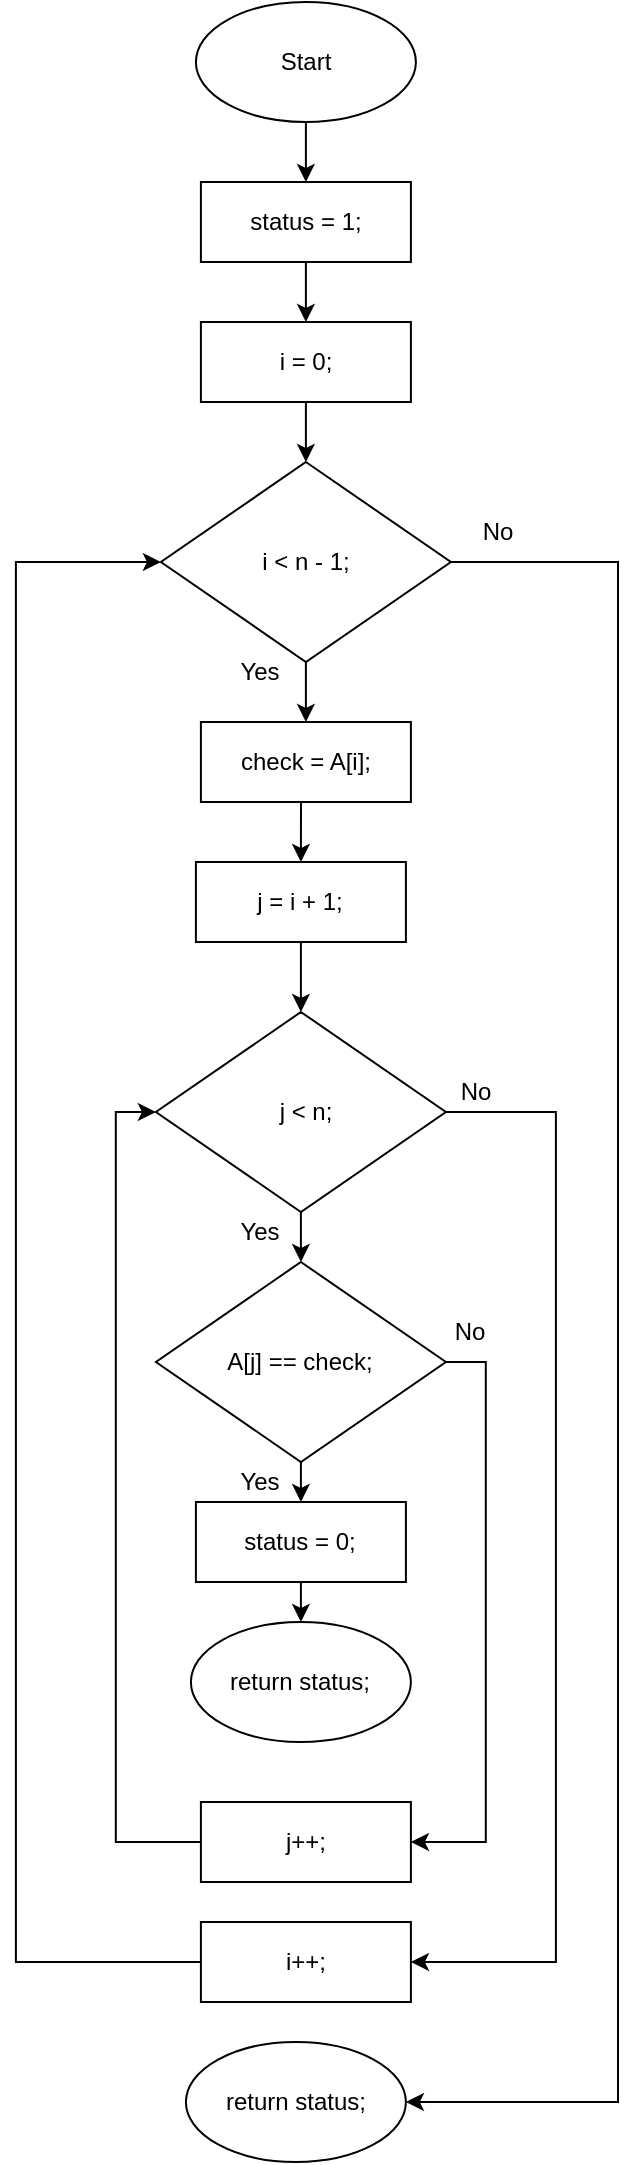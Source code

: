 <mxfile version="23.1.5" type="device" pages="14">
  <diagram name="checkcondition" id="UmcPWVq8gTSsdDk3qw46">
    <mxGraphModel dx="613" dy="622" grid="1" gridSize="10" guides="1" tooltips="1" connect="1" arrows="1" fold="1" page="1" pageScale="1" pageWidth="827" pageHeight="1169" math="0" shadow="0">
      <root>
        <mxCell id="0" />
        <mxCell id="1" parent="0" />
        <mxCell id="-DF8bRmh0cAUA-o_3fmP-27" style="edgeStyle=orthogonalEdgeStyle;rounded=0;orthogonalLoop=1;jettySize=auto;html=1;exitX=0.5;exitY=1;exitDx=0;exitDy=0;entryX=0.5;entryY=0;entryDx=0;entryDy=0;" parent="1" source="-DF8bRmh0cAUA-o_3fmP-1" target="-DF8bRmh0cAUA-o_3fmP-4" edge="1">
          <mxGeometry relative="1" as="geometry" />
        </mxCell>
        <mxCell id="-DF8bRmh0cAUA-o_3fmP-1" value="" style="ellipse;whiteSpace=wrap;html=1;" parent="1" vertex="1">
          <mxGeometry x="368.95" width="110" height="60" as="geometry" />
        </mxCell>
        <mxCell id="-DF8bRmh0cAUA-o_3fmP-3" value="" style="ellipse;whiteSpace=wrap;html=1;" parent="1" vertex="1">
          <mxGeometry x="363.95" y="1020" width="110" height="60" as="geometry" />
        </mxCell>
        <mxCell id="-DF8bRmh0cAUA-o_3fmP-28" style="edgeStyle=orthogonalEdgeStyle;rounded=0;orthogonalLoop=1;jettySize=auto;html=1;exitX=0.5;exitY=1;exitDx=0;exitDy=0;entryX=0.5;entryY=0;entryDx=0;entryDy=0;" parent="1" source="-DF8bRmh0cAUA-o_3fmP-4" target="-DF8bRmh0cAUA-o_3fmP-5" edge="1">
          <mxGeometry relative="1" as="geometry" />
        </mxCell>
        <mxCell id="-DF8bRmh0cAUA-o_3fmP-4" value="" style="rounded=0;whiteSpace=wrap;html=1;" parent="1" vertex="1">
          <mxGeometry x="371.45" y="90" width="105" height="40" as="geometry" />
        </mxCell>
        <mxCell id="-DF8bRmh0cAUA-o_3fmP-29" style="edgeStyle=orthogonalEdgeStyle;rounded=0;orthogonalLoop=1;jettySize=auto;html=1;exitX=0.5;exitY=1;exitDx=0;exitDy=0;entryX=0.5;entryY=0;entryDx=0;entryDy=0;" parent="1" source="-DF8bRmh0cAUA-o_3fmP-5" target="-DF8bRmh0cAUA-o_3fmP-6" edge="1">
          <mxGeometry relative="1" as="geometry" />
        </mxCell>
        <mxCell id="-DF8bRmh0cAUA-o_3fmP-5" value="" style="rounded=0;whiteSpace=wrap;html=1;" parent="1" vertex="1">
          <mxGeometry x="371.45" y="160" width="105" height="40" as="geometry" />
        </mxCell>
        <mxCell id="-DF8bRmh0cAUA-o_3fmP-30" style="edgeStyle=orthogonalEdgeStyle;rounded=0;orthogonalLoop=1;jettySize=auto;html=1;exitX=0.5;exitY=1;exitDx=0;exitDy=0;entryX=0.5;entryY=0;entryDx=0;entryDy=0;" parent="1" source="-DF8bRmh0cAUA-o_3fmP-6" target="-DF8bRmh0cAUA-o_3fmP-8" edge="1">
          <mxGeometry relative="1" as="geometry" />
        </mxCell>
        <mxCell id="-DF8bRmh0cAUA-o_3fmP-52" style="edgeStyle=orthogonalEdgeStyle;rounded=0;orthogonalLoop=1;jettySize=auto;html=1;exitX=1;exitY=0.5;exitDx=0;exitDy=0;entryX=1;entryY=0.5;entryDx=0;entryDy=0;" parent="1" source="-DF8bRmh0cAUA-o_3fmP-6" target="-DF8bRmh0cAUA-o_3fmP-3" edge="1">
          <mxGeometry relative="1" as="geometry">
            <Array as="points">
              <mxPoint x="580" y="280" />
              <mxPoint x="580" y="1050" />
            </Array>
          </mxGeometry>
        </mxCell>
        <mxCell id="-DF8bRmh0cAUA-o_3fmP-6" value="" style="rhombus;whiteSpace=wrap;html=1;" parent="1" vertex="1">
          <mxGeometry x="351.45" y="230" width="145" height="100" as="geometry" />
        </mxCell>
        <mxCell id="-DF8bRmh0cAUA-o_3fmP-34" style="edgeStyle=orthogonalEdgeStyle;rounded=0;orthogonalLoop=1;jettySize=auto;html=1;exitX=0.5;exitY=1;exitDx=0;exitDy=0;entryX=0.5;entryY=0;entryDx=0;entryDy=0;" parent="1" source="-DF8bRmh0cAUA-o_3fmP-7" target="-DF8bRmh0cAUA-o_3fmP-10" edge="1">
          <mxGeometry relative="1" as="geometry" />
        </mxCell>
        <mxCell id="-DF8bRmh0cAUA-o_3fmP-7" value="" style="rounded=0;whiteSpace=wrap;html=1;" parent="1" vertex="1">
          <mxGeometry x="368.95" y="430" width="105" height="40" as="geometry" />
        </mxCell>
        <mxCell id="-DF8bRmh0cAUA-o_3fmP-33" style="edgeStyle=orthogonalEdgeStyle;rounded=0;orthogonalLoop=1;jettySize=auto;html=1;exitX=0.5;exitY=1;exitDx=0;exitDy=0;entryX=0.5;entryY=0;entryDx=0;entryDy=0;" parent="1" source="-DF8bRmh0cAUA-o_3fmP-8" target="-DF8bRmh0cAUA-o_3fmP-7" edge="1">
          <mxGeometry relative="1" as="geometry" />
        </mxCell>
        <mxCell id="-DF8bRmh0cAUA-o_3fmP-8" value="" style="rounded=0;whiteSpace=wrap;html=1;" parent="1" vertex="1">
          <mxGeometry x="371.45" y="360" width="105" height="40" as="geometry" />
        </mxCell>
        <mxCell id="-DF8bRmh0cAUA-o_3fmP-35" style="edgeStyle=orthogonalEdgeStyle;rounded=0;orthogonalLoop=1;jettySize=auto;html=1;exitX=0.5;exitY=1;exitDx=0;exitDy=0;entryX=0.5;entryY=0;entryDx=0;entryDy=0;" parent="1" source="-DF8bRmh0cAUA-o_3fmP-10" target="-DF8bRmh0cAUA-o_3fmP-18" edge="1">
          <mxGeometry relative="1" as="geometry" />
        </mxCell>
        <mxCell id="-DF8bRmh0cAUA-o_3fmP-49" style="edgeStyle=orthogonalEdgeStyle;rounded=0;orthogonalLoop=1;jettySize=auto;html=1;exitX=1;exitY=0.5;exitDx=0;exitDy=0;entryX=1;entryY=0.5;entryDx=0;entryDy=0;" parent="1" source="-DF8bRmh0cAUA-o_3fmP-10" target="-DF8bRmh0cAUA-o_3fmP-47" edge="1">
          <mxGeometry relative="1" as="geometry">
            <Array as="points">
              <mxPoint x="548.95" y="555" />
              <mxPoint x="548.95" y="980" />
            </Array>
          </mxGeometry>
        </mxCell>
        <mxCell id="-DF8bRmh0cAUA-o_3fmP-10" value="&lt;br&gt;" style="rhombus;whiteSpace=wrap;html=1;" parent="1" vertex="1">
          <mxGeometry x="348.95" y="505" width="145" height="100" as="geometry" />
        </mxCell>
        <mxCell id="-DF8bRmh0cAUA-o_3fmP-11" value="Start" style="text;html=1;strokeColor=none;fillColor=none;align=center;verticalAlign=middle;whiteSpace=wrap;rounded=0;" parent="1" vertex="1">
          <mxGeometry x="393.95" y="15" width="60" height="30" as="geometry" />
        </mxCell>
        <mxCell id="-DF8bRmh0cAUA-o_3fmP-12" value="status = 1;" style="text;html=1;strokeColor=none;fillColor=none;align=center;verticalAlign=middle;whiteSpace=wrap;rounded=0;" parent="1" vertex="1">
          <mxGeometry x="393.95" y="95" width="60" height="30" as="geometry" />
        </mxCell>
        <mxCell id="-DF8bRmh0cAUA-o_3fmP-13" value="i = 0;" style="text;html=1;strokeColor=none;fillColor=none;align=center;verticalAlign=middle;whiteSpace=wrap;rounded=0;" parent="1" vertex="1">
          <mxGeometry x="393.95" y="165" width="60" height="30" as="geometry" />
        </mxCell>
        <mxCell id="-DF8bRmh0cAUA-o_3fmP-14" value="i &amp;lt; n - 1;" style="text;html=1;strokeColor=none;fillColor=none;align=center;verticalAlign=middle;whiteSpace=wrap;rounded=0;" parent="1" vertex="1">
          <mxGeometry x="393.95" y="265" width="60" height="30" as="geometry" />
        </mxCell>
        <mxCell id="-DF8bRmh0cAUA-o_3fmP-15" value="check = A[i];" style="text;html=1;strokeColor=none;fillColor=none;align=center;verticalAlign=middle;whiteSpace=wrap;rounded=0;" parent="1" vertex="1">
          <mxGeometry x="388.95" y="365" width="70" height="30" as="geometry" />
        </mxCell>
        <mxCell id="-DF8bRmh0cAUA-o_3fmP-16" value="j = i + 1;" style="text;html=1;strokeColor=none;fillColor=none;align=center;verticalAlign=middle;whiteSpace=wrap;rounded=0;" parent="1" vertex="1">
          <mxGeometry x="386.45" y="435" width="70" height="30" as="geometry" />
        </mxCell>
        <mxCell id="-DF8bRmh0cAUA-o_3fmP-17" value="j &amp;lt; n;" style="text;html=1;strokeColor=none;fillColor=none;align=center;verticalAlign=middle;whiteSpace=wrap;rounded=0;" parent="1" vertex="1">
          <mxGeometry x="388.95" y="540" width="70" height="30" as="geometry" />
        </mxCell>
        <mxCell id="-DF8bRmh0cAUA-o_3fmP-37" style="edgeStyle=orthogonalEdgeStyle;rounded=0;orthogonalLoop=1;jettySize=auto;html=1;exitX=0.5;exitY=1;exitDx=0;exitDy=0;entryX=0.5;entryY=0;entryDx=0;entryDy=0;" parent="1" source="-DF8bRmh0cAUA-o_3fmP-18" target="-DF8bRmh0cAUA-o_3fmP-20" edge="1">
          <mxGeometry relative="1" as="geometry" />
        </mxCell>
        <mxCell id="-DF8bRmh0cAUA-o_3fmP-44" style="edgeStyle=orthogonalEdgeStyle;rounded=0;orthogonalLoop=1;jettySize=auto;html=1;exitX=1;exitY=0.5;exitDx=0;exitDy=0;entryX=1;entryY=0.5;entryDx=0;entryDy=0;" parent="1" source="-DF8bRmh0cAUA-o_3fmP-18" target="-DF8bRmh0cAUA-o_3fmP-42" edge="1">
          <mxGeometry relative="1" as="geometry" />
        </mxCell>
        <mxCell id="-DF8bRmh0cAUA-o_3fmP-18" value="&lt;br&gt;" style="rhombus;whiteSpace=wrap;html=1;" parent="1" vertex="1">
          <mxGeometry x="348.95" y="630" width="145" height="100" as="geometry" />
        </mxCell>
        <mxCell id="-DF8bRmh0cAUA-o_3fmP-19" value="A[j] == check;" style="text;html=1;strokeColor=none;fillColor=none;align=center;verticalAlign=middle;whiteSpace=wrap;rounded=0;" parent="1" vertex="1">
          <mxGeometry x="381.45" y="665" width="80" height="30" as="geometry" />
        </mxCell>
        <mxCell id="-DF8bRmh0cAUA-o_3fmP-39" style="edgeStyle=orthogonalEdgeStyle;rounded=0;orthogonalLoop=1;jettySize=auto;html=1;exitX=0.5;exitY=1;exitDx=0;exitDy=0;entryX=0.5;entryY=0;entryDx=0;entryDy=0;" parent="1" source="-DF8bRmh0cAUA-o_3fmP-20" target="-DF8bRmh0cAUA-o_3fmP-25" edge="1">
          <mxGeometry relative="1" as="geometry" />
        </mxCell>
        <mxCell id="-DF8bRmh0cAUA-o_3fmP-20" value="" style="rounded=0;whiteSpace=wrap;html=1;" parent="1" vertex="1">
          <mxGeometry x="368.95" y="750" width="105" height="40" as="geometry" />
        </mxCell>
        <mxCell id="-DF8bRmh0cAUA-o_3fmP-21" value="status = 0;" style="text;html=1;strokeColor=none;fillColor=none;align=center;verticalAlign=middle;whiteSpace=wrap;rounded=0;" parent="1" vertex="1">
          <mxGeometry x="386.45" y="755" width="70" height="30" as="geometry" />
        </mxCell>
        <mxCell id="-DF8bRmh0cAUA-o_3fmP-22" value="return status;" style="text;html=1;strokeColor=none;fillColor=none;align=center;verticalAlign=middle;whiteSpace=wrap;rounded=0;" parent="1" vertex="1">
          <mxGeometry x="378.95" y="1035" width="80" height="30" as="geometry" />
        </mxCell>
        <mxCell id="-DF8bRmh0cAUA-o_3fmP-25" value="" style="ellipse;whiteSpace=wrap;html=1;" parent="1" vertex="1">
          <mxGeometry x="366.45" y="810" width="110" height="60" as="geometry" />
        </mxCell>
        <mxCell id="-DF8bRmh0cAUA-o_3fmP-26" value="return status;" style="text;html=1;strokeColor=none;fillColor=none;align=center;verticalAlign=middle;whiteSpace=wrap;rounded=0;" parent="1" vertex="1">
          <mxGeometry x="381.45" y="825" width="80" height="30" as="geometry" />
        </mxCell>
        <mxCell id="-DF8bRmh0cAUA-o_3fmP-31" value="Yes" style="text;html=1;strokeColor=none;fillColor=none;align=center;verticalAlign=middle;whiteSpace=wrap;rounded=0;" parent="1" vertex="1">
          <mxGeometry x="371.45" y="320" width="60" height="30" as="geometry" />
        </mxCell>
        <mxCell id="-DF8bRmh0cAUA-o_3fmP-36" value="Yes" style="text;html=1;strokeColor=none;fillColor=none;align=center;verticalAlign=middle;whiteSpace=wrap;rounded=0;" parent="1" vertex="1">
          <mxGeometry x="371.45" y="600" width="60" height="30" as="geometry" />
        </mxCell>
        <mxCell id="-DF8bRmh0cAUA-o_3fmP-38" value="Yes" style="text;html=1;strokeColor=none;fillColor=none;align=center;verticalAlign=middle;whiteSpace=wrap;rounded=0;" parent="1" vertex="1">
          <mxGeometry x="371.45" y="725" width="60" height="30" as="geometry" />
        </mxCell>
        <mxCell id="-DF8bRmh0cAUA-o_3fmP-46" style="edgeStyle=orthogonalEdgeStyle;rounded=0;orthogonalLoop=1;jettySize=auto;html=1;exitX=0;exitY=0.5;exitDx=0;exitDy=0;entryX=0;entryY=0.5;entryDx=0;entryDy=0;" parent="1" source="-DF8bRmh0cAUA-o_3fmP-42" target="-DF8bRmh0cAUA-o_3fmP-10" edge="1">
          <mxGeometry relative="1" as="geometry" />
        </mxCell>
        <mxCell id="-DF8bRmh0cAUA-o_3fmP-42" value="" style="rounded=0;whiteSpace=wrap;html=1;" parent="1" vertex="1">
          <mxGeometry x="371.45" y="900" width="105" height="40" as="geometry" />
        </mxCell>
        <mxCell id="-DF8bRmh0cAUA-o_3fmP-43" value="j++;" style="text;html=1;strokeColor=none;fillColor=none;align=center;verticalAlign=middle;whiteSpace=wrap;rounded=0;" parent="1" vertex="1">
          <mxGeometry x="388.95" y="905" width="70" height="30" as="geometry" />
        </mxCell>
        <mxCell id="-DF8bRmh0cAUA-o_3fmP-45" value="No" style="text;html=1;strokeColor=none;fillColor=none;align=center;verticalAlign=middle;whiteSpace=wrap;rounded=0;" parent="1" vertex="1">
          <mxGeometry x="476.45" y="650" width="60" height="30" as="geometry" />
        </mxCell>
        <mxCell id="-DF8bRmh0cAUA-o_3fmP-51" style="edgeStyle=orthogonalEdgeStyle;rounded=0;orthogonalLoop=1;jettySize=auto;html=1;exitX=0;exitY=0.5;exitDx=0;exitDy=0;entryX=0;entryY=0.5;entryDx=0;entryDy=0;" parent="1" source="-DF8bRmh0cAUA-o_3fmP-47" target="-DF8bRmh0cAUA-o_3fmP-6" edge="1">
          <mxGeometry relative="1" as="geometry">
            <Array as="points">
              <mxPoint x="278.95" y="980" />
              <mxPoint x="278.95" y="280" />
            </Array>
          </mxGeometry>
        </mxCell>
        <mxCell id="-DF8bRmh0cAUA-o_3fmP-47" value="" style="rounded=0;whiteSpace=wrap;html=1;" parent="1" vertex="1">
          <mxGeometry x="371.45" y="960" width="105" height="40" as="geometry" />
        </mxCell>
        <mxCell id="-DF8bRmh0cAUA-o_3fmP-48" value="i++;" style="text;html=1;strokeColor=none;fillColor=none;align=center;verticalAlign=middle;whiteSpace=wrap;rounded=0;" parent="1" vertex="1">
          <mxGeometry x="388.95" y="965" width="70" height="30" as="geometry" />
        </mxCell>
        <mxCell id="-DF8bRmh0cAUA-o_3fmP-50" value="No" style="text;html=1;strokeColor=none;fillColor=none;align=center;verticalAlign=middle;whiteSpace=wrap;rounded=0;" parent="1" vertex="1">
          <mxGeometry x="478.95" y="530" width="60" height="30" as="geometry" />
        </mxCell>
        <mxCell id="-DF8bRmh0cAUA-o_3fmP-53" value="No" style="text;html=1;strokeColor=none;fillColor=none;align=center;verticalAlign=middle;whiteSpace=wrap;rounded=0;" parent="1" vertex="1">
          <mxGeometry x="490" y="250" width="60" height="30" as="geometry" />
        </mxCell>
      </root>
    </mxGraphModel>
  </diagram>
  <diagram name="display" id="t46ydivBJY0RgZGd7jSW">
    <mxGraphModel dx="548" dy="557" grid="1" gridSize="10" guides="1" tooltips="1" connect="1" arrows="1" fold="1" page="1" pageScale="1" pageWidth="827" pageHeight="1169" math="0" shadow="0">
      <root>
        <mxCell id="pPqQVMXAe98G425UXITt-0" />
        <mxCell id="pPqQVMXAe98G425UXITt-1" parent="pPqQVMXAe98G425UXITt-0" />
        <mxCell id="pPqQVMXAe98G425UXITt-2" style="edgeStyle=orthogonalEdgeStyle;rounded=0;orthogonalLoop=1;jettySize=auto;html=1;exitX=0.5;exitY=1;exitDx=0;exitDy=0;entryX=0.5;entryY=0;entryDx=0;entryDy=0;" parent="pPqQVMXAe98G425UXITt-1" source="pPqQVMXAe98G425UXITt-3" target="pPqQVMXAe98G425UXITt-6" edge="1">
          <mxGeometry relative="1" as="geometry" />
        </mxCell>
        <mxCell id="pPqQVMXAe98G425UXITt-3" value="" style="ellipse;whiteSpace=wrap;html=1;" parent="pPqQVMXAe98G425UXITt-1" vertex="1">
          <mxGeometry x="368.95" width="110" height="60" as="geometry" />
        </mxCell>
        <mxCell id="pPqQVMXAe98G425UXITt-5" style="edgeStyle=orthogonalEdgeStyle;rounded=0;orthogonalLoop=1;jettySize=auto;html=1;exitX=0.5;exitY=1;exitDx=0;exitDy=0;entryX=0.5;entryY=0;entryDx=0;entryDy=0;" parent="pPqQVMXAe98G425UXITt-1" source="pPqQVMXAe98G425UXITt-6" target="pPqQVMXAe98G425UXITt-11" edge="1">
          <mxGeometry relative="1" as="geometry">
            <mxPoint x="423.95" y="160" as="targetPoint" />
          </mxGeometry>
        </mxCell>
        <mxCell id="pPqQVMXAe98G425UXITt-6" value="" style="rounded=0;whiteSpace=wrap;html=1;" parent="pPqQVMXAe98G425UXITt-1" vertex="1">
          <mxGeometry x="371.45" y="90" width="105" height="40" as="geometry" />
        </mxCell>
        <mxCell id="pPqQVMXAe98G425UXITt-9" style="edgeStyle=orthogonalEdgeStyle;rounded=0;orthogonalLoop=1;jettySize=auto;html=1;exitX=0.5;exitY=1;exitDx=0;exitDy=0;entryX=0.5;entryY=0;entryDx=0;entryDy=0;" parent="pPqQVMXAe98G425UXITt-1" source="pPqQVMXAe98G425UXITt-11" edge="1">
          <mxGeometry relative="1" as="geometry">
            <mxPoint x="423.95" y="300.0" as="targetPoint" />
          </mxGeometry>
        </mxCell>
        <mxCell id="r84_0o73zbtHMo3h9p8s-10" style="edgeStyle=orthogonalEdgeStyle;rounded=0;orthogonalLoop=1;jettySize=auto;html=1;exitX=1;exitY=0.5;exitDx=0;exitDy=0;entryX=1;entryY=0.5;entryDx=0;entryDy=0;" parent="pPqQVMXAe98G425UXITt-1" source="pPqQVMXAe98G425UXITt-11" target="r84_0o73zbtHMo3h9p8s-7" edge="1">
          <mxGeometry relative="1" as="geometry">
            <Array as="points">
              <mxPoint x="540" y="220" />
              <mxPoint x="540" y="475" />
            </Array>
          </mxGeometry>
        </mxCell>
        <mxCell id="pPqQVMXAe98G425UXITt-11" value="" style="rhombus;whiteSpace=wrap;html=1;" parent="pPqQVMXAe98G425UXITt-1" vertex="1">
          <mxGeometry x="351.45" y="170" width="145" height="100" as="geometry" />
        </mxCell>
        <mxCell id="pPqQVMXAe98G425UXITt-19" value="Start" style="text;html=1;strokeColor=none;fillColor=none;align=center;verticalAlign=middle;whiteSpace=wrap;rounded=0;" parent="pPqQVMXAe98G425UXITt-1" vertex="1">
          <mxGeometry x="393.95" y="15" width="60" height="30" as="geometry" />
        </mxCell>
        <mxCell id="pPqQVMXAe98G425UXITt-20" value="i = 0;" style="text;html=1;strokeColor=none;fillColor=none;align=center;verticalAlign=middle;whiteSpace=wrap;rounded=0;" parent="pPqQVMXAe98G425UXITt-1" vertex="1">
          <mxGeometry x="393.95" y="95" width="60" height="30" as="geometry" />
        </mxCell>
        <mxCell id="pPqQVMXAe98G425UXITt-22" value="i &amp;lt; n;" style="text;html=1;strokeColor=none;fillColor=none;align=center;verticalAlign=middle;whiteSpace=wrap;rounded=0;" parent="pPqQVMXAe98G425UXITt-1" vertex="1">
          <mxGeometry x="393.95" y="205" width="60" height="30" as="geometry" />
        </mxCell>
        <mxCell id="pPqQVMXAe98G425UXITt-36" value="Yes" style="text;html=1;strokeColor=none;fillColor=none;align=center;verticalAlign=middle;whiteSpace=wrap;rounded=0;" parent="pPqQVMXAe98G425UXITt-1" vertex="1">
          <mxGeometry x="374.68" y="270" width="60" height="30" as="geometry" />
        </mxCell>
        <mxCell id="pPqQVMXAe98G425UXITt-47" value="No" style="text;html=1;strokeColor=none;fillColor=none;align=center;verticalAlign=middle;whiteSpace=wrap;rounded=0;" parent="pPqQVMXAe98G425UXITt-1" vertex="1">
          <mxGeometry x="485.4" y="190" width="60" height="30" as="geometry" />
        </mxCell>
        <mxCell id="r84_0o73zbtHMo3h9p8s-5" style="edgeStyle=orthogonalEdgeStyle;rounded=0;orthogonalLoop=1;jettySize=auto;html=1;exitX=0.5;exitY=1;exitDx=0;exitDy=0;entryX=0.5;entryY=0;entryDx=0;entryDy=0;" parent="pPqQVMXAe98G425UXITt-1" source="r84_0o73zbtHMo3h9p8s-0" target="r84_0o73zbtHMo3h9p8s-3" edge="1">
          <mxGeometry relative="1" as="geometry" />
        </mxCell>
        <mxCell id="r84_0o73zbtHMo3h9p8s-0" value="" style="shape=parallelogram;perimeter=parallelogramPerimeter;whiteSpace=wrap;html=1;fixedSize=1;" parent="pPqQVMXAe98G425UXITt-1" vertex="1">
          <mxGeometry x="356.98" y="300" width="133.95" height="50" as="geometry" />
        </mxCell>
        <mxCell id="r84_0o73zbtHMo3h9p8s-2" value="printf(&quot;%d &quot;, a[i]);" style="text;html=1;strokeColor=none;fillColor=none;align=center;verticalAlign=middle;whiteSpace=wrap;rounded=0;" parent="pPqQVMXAe98G425UXITt-1" vertex="1">
          <mxGeometry x="374.68" y="310" width="98.55" height="30" as="geometry" />
        </mxCell>
        <mxCell id="r84_0o73zbtHMo3h9p8s-6" style="edgeStyle=orthogonalEdgeStyle;rounded=0;orthogonalLoop=1;jettySize=auto;html=1;exitX=0;exitY=0.5;exitDx=0;exitDy=0;entryX=0;entryY=0.5;entryDx=0;entryDy=0;" parent="pPqQVMXAe98G425UXITt-1" source="r84_0o73zbtHMo3h9p8s-3" target="pPqQVMXAe98G425UXITt-11" edge="1">
          <mxGeometry relative="1" as="geometry" />
        </mxCell>
        <mxCell id="r84_0o73zbtHMo3h9p8s-3" value="" style="rounded=0;whiteSpace=wrap;html=1;" parent="pPqQVMXAe98G425UXITt-1" vertex="1">
          <mxGeometry x="371.45" y="380" width="105" height="40" as="geometry" />
        </mxCell>
        <mxCell id="r84_0o73zbtHMo3h9p8s-4" value="i++;" style="text;html=1;strokeColor=none;fillColor=none;align=center;verticalAlign=middle;whiteSpace=wrap;rounded=0;" parent="pPqQVMXAe98G425UXITt-1" vertex="1">
          <mxGeometry x="393.95" y="385" width="60" height="30" as="geometry" />
        </mxCell>
        <mxCell id="r84_0o73zbtHMo3h9p8s-13" style="edgeStyle=orthogonalEdgeStyle;rounded=0;orthogonalLoop=1;jettySize=auto;html=1;exitX=0.5;exitY=1;exitDx=0;exitDy=0;entryX=0.5;entryY=0;entryDx=0;entryDy=0;" parent="pPqQVMXAe98G425UXITt-1" source="r84_0o73zbtHMo3h9p8s-7" target="r84_0o73zbtHMo3h9p8s-11" edge="1">
          <mxGeometry relative="1" as="geometry" />
        </mxCell>
        <mxCell id="r84_0o73zbtHMo3h9p8s-7" value="" style="shape=parallelogram;perimeter=parallelogramPerimeter;whiteSpace=wrap;html=1;fixedSize=1;" parent="pPqQVMXAe98G425UXITt-1" vertex="1">
          <mxGeometry x="351.45" y="450" width="133.95" height="50" as="geometry" />
        </mxCell>
        <mxCell id="r84_0o73zbtHMo3h9p8s-8" value="printf(&quot;\n&quot;);" style="text;html=1;strokeColor=none;fillColor=none;align=center;verticalAlign=middle;whiteSpace=wrap;rounded=0;" parent="pPqQVMXAe98G425UXITt-1" vertex="1">
          <mxGeometry x="369.15" y="460" width="98.55" height="30" as="geometry" />
        </mxCell>
        <mxCell id="r84_0o73zbtHMo3h9p8s-11" value="" style="ellipse;whiteSpace=wrap;html=1;" parent="pPqQVMXAe98G425UXITt-1" vertex="1">
          <mxGeometry x="363.43" y="530" width="110" height="60" as="geometry" />
        </mxCell>
        <mxCell id="r84_0o73zbtHMo3h9p8s-12" value="Stop" style="text;html=1;strokeColor=none;fillColor=none;align=center;verticalAlign=middle;whiteSpace=wrap;rounded=0;" parent="pPqQVMXAe98G425UXITt-1" vertex="1">
          <mxGeometry x="388.43" y="545" width="60" height="30" as="geometry" />
        </mxCell>
      </root>
    </mxGraphModel>
  </diagram>
  <diagram name="quicksort" id="CRJqiiKiIsGMXbxlxvOv">
    <mxGraphModel dx="802" dy="814" grid="1" gridSize="10" guides="1" tooltips="1" connect="1" arrows="1" fold="1" page="1" pageScale="1" pageWidth="827" pageHeight="1169" math="0" shadow="0">
      <root>
        <mxCell id="T0U6lauwrbeHOWfNa2vS-0" />
        <mxCell id="T0U6lauwrbeHOWfNa2vS-1" parent="T0U6lauwrbeHOWfNa2vS-0" />
        <mxCell id="6aOfUOcGbGSjDoI8g3sG-37" style="edgeStyle=orthogonalEdgeStyle;rounded=0;orthogonalLoop=1;jettySize=auto;html=1;exitX=0.5;exitY=1;exitDx=0;exitDy=0;entryX=0.5;entryY=0;entryDx=0;entryDy=0;" parent="T0U6lauwrbeHOWfNa2vS-1" source="6aOfUOcGbGSjDoI8g3sG-18" target="6aOfUOcGbGSjDoI8g3sG-20" edge="1">
          <mxGeometry relative="1" as="geometry" />
        </mxCell>
        <mxCell id="6aOfUOcGbGSjDoI8g3sG-18" value="" style="ellipse;whiteSpace=wrap;html=1;" parent="T0U6lauwrbeHOWfNa2vS-1" vertex="1">
          <mxGeometry x="489.51" y="40" width="110" height="60" as="geometry" />
        </mxCell>
        <mxCell id="6aOfUOcGbGSjDoI8g3sG-19" value="Start" style="text;html=1;strokeColor=none;fillColor=none;align=center;verticalAlign=middle;whiteSpace=wrap;rounded=0;" parent="T0U6lauwrbeHOWfNa2vS-1" vertex="1">
          <mxGeometry x="514.51" y="55" width="60" height="30" as="geometry" />
        </mxCell>
        <mxCell id="6aOfUOcGbGSjDoI8g3sG-39" style="edgeStyle=orthogonalEdgeStyle;rounded=0;orthogonalLoop=1;jettySize=auto;html=1;exitX=0.5;exitY=1;exitDx=0;exitDy=0;entryX=0.5;entryY=0;entryDx=0;entryDy=0;" parent="T0U6lauwrbeHOWfNa2vS-1" source="6aOfUOcGbGSjDoI8g3sG-20" target="6aOfUOcGbGSjDoI8g3sG-22" edge="1">
          <mxGeometry relative="1" as="geometry" />
        </mxCell>
        <mxCell id="6aOfUOcGbGSjDoI8g3sG-20" value="" style="rounded=0;whiteSpace=wrap;html=1;" parent="T0U6lauwrbeHOWfNa2vS-1" vertex="1">
          <mxGeometry x="486.51" y="130" width="112.98" height="40" as="geometry" />
        </mxCell>
        <mxCell id="6aOfUOcGbGSjDoI8g3sG-21" value="pivot = arr[end]" style="text;html=1;strokeColor=none;fillColor=none;align=center;verticalAlign=middle;whiteSpace=wrap;rounded=0;" parent="T0U6lauwrbeHOWfNa2vS-1" vertex="1">
          <mxGeometry x="480" y="135" width="126" height="30" as="geometry" />
        </mxCell>
        <mxCell id="6aOfUOcGbGSjDoI8g3sG-41" style="edgeStyle=orthogonalEdgeStyle;rounded=0;orthogonalLoop=1;jettySize=auto;html=1;exitX=0.5;exitY=1;exitDx=0;exitDy=0;entryX=0.5;entryY=0;entryDx=0;entryDy=0;" parent="T0U6lauwrbeHOWfNa2vS-1" source="6aOfUOcGbGSjDoI8g3sG-22" target="6aOfUOcGbGSjDoI8g3sG-24" edge="1">
          <mxGeometry relative="1" as="geometry" />
        </mxCell>
        <mxCell id="6aOfUOcGbGSjDoI8g3sG-22" value="" style="rounded=0;whiteSpace=wrap;html=1;" parent="T0U6lauwrbeHOWfNa2vS-1" vertex="1">
          <mxGeometry x="486.51" y="190" width="112.98" height="40" as="geometry" />
        </mxCell>
        <mxCell id="6aOfUOcGbGSjDoI8g3sG-23" value="i = start - 1;" style="text;html=1;strokeColor=none;fillColor=none;align=center;verticalAlign=middle;whiteSpace=wrap;rounded=0;" parent="T0U6lauwrbeHOWfNa2vS-1" vertex="1">
          <mxGeometry x="480" y="195" width="126" height="30" as="geometry" />
        </mxCell>
        <mxCell id="6aOfUOcGbGSjDoI8g3sG-43" style="edgeStyle=orthogonalEdgeStyle;rounded=0;orthogonalLoop=1;jettySize=auto;html=1;exitX=0;exitY=0.5;exitDx=0;exitDy=0;entryX=0.5;entryY=0;entryDx=0;entryDy=0;" parent="T0U6lauwrbeHOWfNa2vS-1" source="6aOfUOcGbGSjDoI8g3sG-24" target="6aOfUOcGbGSjDoI8g3sG-31" edge="1">
          <mxGeometry relative="1" as="geometry" />
        </mxCell>
        <mxCell id="6aOfUOcGbGSjDoI8g3sG-99" style="edgeStyle=orthogonalEdgeStyle;rounded=0;orthogonalLoop=1;jettySize=auto;html=1;exitX=1;exitY=0.5;exitDx=0;exitDy=0;entryX=0.5;entryY=0;entryDx=0;entryDy=0;" parent="T0U6lauwrbeHOWfNa2vS-1" source="6aOfUOcGbGSjDoI8g3sG-24" target="6aOfUOcGbGSjDoI8g3sG-78" edge="1">
          <mxGeometry relative="1" as="geometry" />
        </mxCell>
        <mxCell id="6aOfUOcGbGSjDoI8g3sG-24" value="" style="rhombus;whiteSpace=wrap;html=1;" parent="T0U6lauwrbeHOWfNa2vS-1" vertex="1">
          <mxGeometry x="481.49" y="250" width="126.05" height="70" as="geometry" />
        </mxCell>
        <mxCell id="6aOfUOcGbGSjDoI8g3sG-25" value="type ==1;" style="text;html=1;strokeColor=none;fillColor=none;align=center;verticalAlign=middle;whiteSpace=wrap;rounded=0;" parent="T0U6lauwrbeHOWfNa2vS-1" vertex="1">
          <mxGeometry x="511.49" y="270" width="66.05" height="30" as="geometry" />
        </mxCell>
        <mxCell id="6aOfUOcGbGSjDoI8g3sG-53" style="edgeStyle=orthogonalEdgeStyle;rounded=0;orthogonalLoop=1;jettySize=auto;html=1;exitX=0.5;exitY=1;exitDx=0;exitDy=0;entryX=0.5;entryY=0;entryDx=0;entryDy=0;" parent="T0U6lauwrbeHOWfNa2vS-1" source="6aOfUOcGbGSjDoI8g3sG-29" target="6aOfUOcGbGSjDoI8g3sG-33" edge="1">
          <mxGeometry relative="1" as="geometry" />
        </mxCell>
        <mxCell id="6aOfUOcGbGSjDoI8g3sG-66" style="edgeStyle=orthogonalEdgeStyle;rounded=0;orthogonalLoop=1;jettySize=auto;html=1;exitX=1;exitY=0.5;exitDx=0;exitDy=0;entryX=1;entryY=0.5;entryDx=0;entryDy=0;" parent="T0U6lauwrbeHOWfNa2vS-1" source="6aOfUOcGbGSjDoI8g3sG-29" target="6aOfUOcGbGSjDoI8g3sG-65" edge="1">
          <mxGeometry relative="1" as="geometry">
            <mxPoint x="580" y="680" as="targetPoint" />
            <Array as="points">
              <mxPoint x="540" y="435" />
              <mxPoint x="540" y="740" />
            </Array>
          </mxGeometry>
        </mxCell>
        <mxCell id="6aOfUOcGbGSjDoI8g3sG-29" value="" style="rhombus;whiteSpace=wrap;html=1;" parent="T0U6lauwrbeHOWfNa2vS-1" vertex="1">
          <mxGeometry x="353.95" y="400" width="126.05" height="70" as="geometry" />
        </mxCell>
        <mxCell id="6aOfUOcGbGSjDoI8g3sG-30" value="j &amp;lt; end;" style="text;html=1;strokeColor=none;fillColor=none;align=center;verticalAlign=middle;whiteSpace=wrap;rounded=0;" parent="T0U6lauwrbeHOWfNa2vS-1" vertex="1">
          <mxGeometry x="383.95" y="420" width="66.05" height="30" as="geometry" />
        </mxCell>
        <mxCell id="6aOfUOcGbGSjDoI8g3sG-52" style="edgeStyle=orthogonalEdgeStyle;rounded=0;orthogonalLoop=1;jettySize=auto;html=1;exitX=0.5;exitY=1;exitDx=0;exitDy=0;entryX=0.5;entryY=0;entryDx=0;entryDy=0;" parent="T0U6lauwrbeHOWfNa2vS-1" source="6aOfUOcGbGSjDoI8g3sG-31" target="6aOfUOcGbGSjDoI8g3sG-29" edge="1">
          <mxGeometry relative="1" as="geometry" />
        </mxCell>
        <mxCell id="6aOfUOcGbGSjDoI8g3sG-31" value="" style="rounded=0;whiteSpace=wrap;html=1;" parent="T0U6lauwrbeHOWfNa2vS-1" vertex="1">
          <mxGeometry x="362" y="340" width="112.98" height="40" as="geometry" />
        </mxCell>
        <mxCell id="6aOfUOcGbGSjDoI8g3sG-32" value="j = start;" style="text;html=1;strokeColor=none;fillColor=none;align=center;verticalAlign=middle;whiteSpace=wrap;rounded=0;" parent="T0U6lauwrbeHOWfNa2vS-1" vertex="1">
          <mxGeometry x="355.49" y="345" width="126" height="30" as="geometry" />
        </mxCell>
        <mxCell id="6aOfUOcGbGSjDoI8g3sG-55" style="edgeStyle=orthogonalEdgeStyle;rounded=0;orthogonalLoop=1;jettySize=auto;html=1;exitX=0.5;exitY=1;exitDx=0;exitDy=0;entryX=0.5;entryY=0;entryDx=0;entryDy=0;" parent="T0U6lauwrbeHOWfNa2vS-1" source="6aOfUOcGbGSjDoI8g3sG-33" target="6aOfUOcGbGSjDoI8g3sG-35" edge="1">
          <mxGeometry relative="1" as="geometry" />
        </mxCell>
        <mxCell id="6aOfUOcGbGSjDoI8g3sG-60" style="edgeStyle=orthogonalEdgeStyle;rounded=0;orthogonalLoop=1;jettySize=auto;html=1;exitX=1;exitY=0.5;exitDx=0;exitDy=0;" parent="T0U6lauwrbeHOWfNa2vS-1" source="6aOfUOcGbGSjDoI8g3sG-33" edge="1">
          <mxGeometry relative="1" as="geometry">
            <mxPoint x="470" y="670" as="targetPoint" />
            <Array as="points">
              <mxPoint x="501" y="530" />
              <mxPoint x="501" y="670" />
            </Array>
          </mxGeometry>
        </mxCell>
        <mxCell id="6aOfUOcGbGSjDoI8g3sG-33" value="" style="rhombus;whiteSpace=wrap;html=1;" parent="T0U6lauwrbeHOWfNa2vS-1" vertex="1">
          <mxGeometry x="353.95" y="495" width="126.05" height="70" as="geometry" />
        </mxCell>
        <mxCell id="6aOfUOcGbGSjDoI8g3sG-34" value="arr[j] &amp;lt;= pivot" style="text;html=1;strokeColor=none;fillColor=none;align=center;verticalAlign=middle;whiteSpace=wrap;rounded=0;" parent="T0U6lauwrbeHOWfNa2vS-1" vertex="1">
          <mxGeometry x="378.95" y="515" width="76.05" height="30" as="geometry" />
        </mxCell>
        <mxCell id="6aOfUOcGbGSjDoI8g3sG-61" style="edgeStyle=orthogonalEdgeStyle;rounded=0;orthogonalLoop=1;jettySize=auto;html=1;exitX=0.5;exitY=1;exitDx=0;exitDy=0;entryX=0.5;entryY=0;entryDx=0;entryDy=0;" parent="T0U6lauwrbeHOWfNa2vS-1" source="6aOfUOcGbGSjDoI8g3sG-35" target="6aOfUOcGbGSjDoI8g3sG-46" edge="1">
          <mxGeometry relative="1" as="geometry" />
        </mxCell>
        <mxCell id="6aOfUOcGbGSjDoI8g3sG-35" value="" style="rounded=0;whiteSpace=wrap;html=1;" parent="T0U6lauwrbeHOWfNa2vS-1" vertex="1">
          <mxGeometry x="360.46" y="585" width="112.98" height="40" as="geometry" />
        </mxCell>
        <mxCell id="6aOfUOcGbGSjDoI8g3sG-36" value="i++;&lt;br&gt;swap(arr+i,arr+j);" style="text;html=1;strokeColor=none;fillColor=none;align=center;verticalAlign=middle;whiteSpace=wrap;rounded=0;" parent="T0U6lauwrbeHOWfNa2vS-1" vertex="1">
          <mxGeometry x="353.95" y="590" width="126" height="30" as="geometry" />
        </mxCell>
        <mxCell id="6aOfUOcGbGSjDoI8g3sG-44" value="Yes" style="text;html=1;strokeColor=none;fillColor=none;align=center;verticalAlign=middle;whiteSpace=wrap;rounded=0;" parent="T0U6lauwrbeHOWfNa2vS-1" vertex="1">
          <mxGeometry x="423.46" y="260" width="66.05" height="30" as="geometry" />
        </mxCell>
        <mxCell id="6aOfUOcGbGSjDoI8g3sG-46" value="" style="rounded=0;whiteSpace=wrap;html=1;" parent="T0U6lauwrbeHOWfNa2vS-1" vertex="1">
          <mxGeometry x="362" y="650" width="112.98" height="40" as="geometry" />
        </mxCell>
        <mxCell id="6aOfUOcGbGSjDoI8g3sG-48" style="edgeStyle=orthogonalEdgeStyle;rounded=0;orthogonalLoop=1;jettySize=auto;html=1;entryX=0;entryY=0.5;entryDx=0;entryDy=0;" parent="T0U6lauwrbeHOWfNa2vS-1" target="6aOfUOcGbGSjDoI8g3sG-29" edge="1">
          <mxGeometry relative="1" as="geometry">
            <mxPoint x="360" y="670" as="sourcePoint" />
            <Array as="points">
              <mxPoint x="310" y="670" />
              <mxPoint x="310" y="435" />
            </Array>
          </mxGeometry>
        </mxCell>
        <mxCell id="6aOfUOcGbGSjDoI8g3sG-47" value="j++;" style="text;html=1;strokeColor=none;fillColor=none;align=center;verticalAlign=middle;whiteSpace=wrap;rounded=0;" parent="T0U6lauwrbeHOWfNa2vS-1" vertex="1">
          <mxGeometry x="355.49" y="655" width="126" height="30" as="geometry" />
        </mxCell>
        <mxCell id="6aOfUOcGbGSjDoI8g3sG-50" value="No" style="text;html=1;strokeColor=none;fillColor=none;align=center;verticalAlign=middle;whiteSpace=wrap;rounded=0;" parent="T0U6lauwrbeHOWfNa2vS-1" vertex="1">
          <mxGeometry x="455.0" y="500" width="66.05" height="30" as="geometry" />
        </mxCell>
        <mxCell id="6aOfUOcGbGSjDoI8g3sG-54" value="Yes" style="text;html=1;strokeColor=none;fillColor=none;align=center;verticalAlign=middle;whiteSpace=wrap;rounded=0;" parent="T0U6lauwrbeHOWfNa2vS-1" vertex="1">
          <mxGeometry x="370.0" y="465" width="66.05" height="30" as="geometry" />
        </mxCell>
        <mxCell id="6aOfUOcGbGSjDoI8g3sG-56" value="Yes" style="text;html=1;strokeColor=none;fillColor=none;align=center;verticalAlign=middle;whiteSpace=wrap;rounded=0;" parent="T0U6lauwrbeHOWfNa2vS-1" vertex="1">
          <mxGeometry x="362.0" y="554.5" width="66.05" height="30" as="geometry" />
        </mxCell>
        <mxCell id="6aOfUOcGbGSjDoI8g3sG-72" style="edgeStyle=orthogonalEdgeStyle;rounded=0;orthogonalLoop=1;jettySize=auto;html=1;exitX=0.5;exitY=1;exitDx=0;exitDy=0;entryX=0.5;entryY=0;entryDx=0;entryDy=0;" parent="T0U6lauwrbeHOWfNa2vS-1" source="6aOfUOcGbGSjDoI8g3sG-64" target="6aOfUOcGbGSjDoI8g3sG-68" edge="1">
          <mxGeometry relative="1" as="geometry" />
        </mxCell>
        <mxCell id="6aOfUOcGbGSjDoI8g3sG-64" value="" style="rounded=0;whiteSpace=wrap;html=1;" parent="T0U6lauwrbeHOWfNa2vS-1" vertex="1">
          <mxGeometry x="351.21" y="720" width="128" height="40" as="geometry" />
        </mxCell>
        <mxCell id="6aOfUOcGbGSjDoI8g3sG-65" value="swap(arr+end,arr+i+1);" style="text;html=1;strokeColor=none;fillColor=none;align=center;verticalAlign=middle;whiteSpace=wrap;rounded=0;" parent="T0U6lauwrbeHOWfNa2vS-1" vertex="1">
          <mxGeometry x="353.91" y="732.5" width="125.3" height="15" as="geometry" />
        </mxCell>
        <mxCell id="6aOfUOcGbGSjDoI8g3sG-67" value="No" style="text;html=1;strokeColor=none;fillColor=none;align=center;verticalAlign=middle;whiteSpace=wrap;rounded=0;" parent="T0U6lauwrbeHOWfNa2vS-1" vertex="1">
          <mxGeometry x="455.0" y="410" width="66.05" height="30" as="geometry" />
        </mxCell>
        <mxCell id="6aOfUOcGbGSjDoI8g3sG-68" value="" style="ellipse;whiteSpace=wrap;html=1;" parent="T0U6lauwrbeHOWfNa2vS-1" vertex="1">
          <mxGeometry x="361.95" y="790" width="110" height="60" as="geometry" />
        </mxCell>
        <mxCell id="6aOfUOcGbGSjDoI8g3sG-69" value="return i+1;" style="text;html=1;strokeColor=none;fillColor=none;align=center;verticalAlign=middle;whiteSpace=wrap;rounded=0;" parent="T0U6lauwrbeHOWfNa2vS-1" vertex="1">
          <mxGeometry x="386.95" y="805" width="60" height="30" as="geometry" />
        </mxCell>
        <mxCell id="6aOfUOcGbGSjDoI8g3sG-73" style="edgeStyle=orthogonalEdgeStyle;rounded=0;orthogonalLoop=1;jettySize=auto;html=1;exitX=0.5;exitY=1;exitDx=0;exitDy=0;entryX=0.5;entryY=0;entryDx=0;entryDy=0;" parent="T0U6lauwrbeHOWfNa2vS-1" source="6aOfUOcGbGSjDoI8g3sG-75" target="6aOfUOcGbGSjDoI8g3sG-82" edge="1">
          <mxGeometry relative="1" as="geometry" />
        </mxCell>
        <mxCell id="6aOfUOcGbGSjDoI8g3sG-74" style="edgeStyle=orthogonalEdgeStyle;rounded=0;orthogonalLoop=1;jettySize=auto;html=1;exitX=1;exitY=0.5;exitDx=0;exitDy=0;entryX=1;entryY=0.5;entryDx=0;entryDy=0;" parent="T0U6lauwrbeHOWfNa2vS-1" source="6aOfUOcGbGSjDoI8g3sG-75" target="6aOfUOcGbGSjDoI8g3sG-95" edge="1">
          <mxGeometry relative="1" as="geometry">
            <mxPoint x="847.47" y="680" as="targetPoint" />
            <Array as="points">
              <mxPoint x="807.47" y="435" />
              <mxPoint x="807.47" y="740" />
            </Array>
          </mxGeometry>
        </mxCell>
        <mxCell id="6aOfUOcGbGSjDoI8g3sG-75" value="" style="rhombus;whiteSpace=wrap;html=1;" parent="T0U6lauwrbeHOWfNa2vS-1" vertex="1">
          <mxGeometry x="621.42" y="400" width="126.05" height="70" as="geometry" />
        </mxCell>
        <mxCell id="6aOfUOcGbGSjDoI8g3sG-76" value="j &amp;lt; end;" style="text;html=1;strokeColor=none;fillColor=none;align=center;verticalAlign=middle;whiteSpace=wrap;rounded=0;" parent="T0U6lauwrbeHOWfNa2vS-1" vertex="1">
          <mxGeometry x="651.42" y="420" width="66.05" height="30" as="geometry" />
        </mxCell>
        <mxCell id="6aOfUOcGbGSjDoI8g3sG-77" style="edgeStyle=orthogonalEdgeStyle;rounded=0;orthogonalLoop=1;jettySize=auto;html=1;exitX=0.5;exitY=1;exitDx=0;exitDy=0;entryX=0.5;entryY=0;entryDx=0;entryDy=0;" parent="T0U6lauwrbeHOWfNa2vS-1" source="6aOfUOcGbGSjDoI8g3sG-78" target="6aOfUOcGbGSjDoI8g3sG-75" edge="1">
          <mxGeometry relative="1" as="geometry" />
        </mxCell>
        <mxCell id="6aOfUOcGbGSjDoI8g3sG-78" value="" style="rounded=0;whiteSpace=wrap;html=1;" parent="T0U6lauwrbeHOWfNa2vS-1" vertex="1">
          <mxGeometry x="629.47" y="340" width="112.98" height="40" as="geometry" />
        </mxCell>
        <mxCell id="6aOfUOcGbGSjDoI8g3sG-79" value="j = start;" style="text;html=1;strokeColor=none;fillColor=none;align=center;verticalAlign=middle;whiteSpace=wrap;rounded=0;" parent="T0U6lauwrbeHOWfNa2vS-1" vertex="1">
          <mxGeometry x="622.96" y="345" width="126" height="30" as="geometry" />
        </mxCell>
        <mxCell id="6aOfUOcGbGSjDoI8g3sG-80" style="edgeStyle=orthogonalEdgeStyle;rounded=0;orthogonalLoop=1;jettySize=auto;html=1;exitX=0.5;exitY=1;exitDx=0;exitDy=0;entryX=0.5;entryY=0;entryDx=0;entryDy=0;" parent="T0U6lauwrbeHOWfNa2vS-1" source="6aOfUOcGbGSjDoI8g3sG-82" target="6aOfUOcGbGSjDoI8g3sG-85" edge="1">
          <mxGeometry relative="1" as="geometry" />
        </mxCell>
        <mxCell id="6aOfUOcGbGSjDoI8g3sG-81" style="edgeStyle=orthogonalEdgeStyle;rounded=0;orthogonalLoop=1;jettySize=auto;html=1;exitX=1;exitY=0.5;exitDx=0;exitDy=0;" parent="T0U6lauwrbeHOWfNa2vS-1" source="6aOfUOcGbGSjDoI8g3sG-82" edge="1">
          <mxGeometry relative="1" as="geometry">
            <mxPoint x="737.47" y="670" as="targetPoint" />
            <Array as="points">
              <mxPoint x="768.47" y="530" />
              <mxPoint x="768.47" y="670" />
            </Array>
          </mxGeometry>
        </mxCell>
        <mxCell id="6aOfUOcGbGSjDoI8g3sG-82" value="" style="rhombus;whiteSpace=wrap;html=1;" parent="T0U6lauwrbeHOWfNa2vS-1" vertex="1">
          <mxGeometry x="621.42" y="495" width="126.05" height="70" as="geometry" />
        </mxCell>
        <mxCell id="6aOfUOcGbGSjDoI8g3sG-83" value="arr[j] &amp;gt;= pivot" style="text;html=1;strokeColor=none;fillColor=none;align=center;verticalAlign=middle;whiteSpace=wrap;rounded=0;" parent="T0U6lauwrbeHOWfNa2vS-1" vertex="1">
          <mxGeometry x="646.42" y="515" width="76.05" height="30" as="geometry" />
        </mxCell>
        <mxCell id="6aOfUOcGbGSjDoI8g3sG-84" style="edgeStyle=orthogonalEdgeStyle;rounded=0;orthogonalLoop=1;jettySize=auto;html=1;exitX=0.5;exitY=1;exitDx=0;exitDy=0;entryX=0.5;entryY=0;entryDx=0;entryDy=0;" parent="T0U6lauwrbeHOWfNa2vS-1" source="6aOfUOcGbGSjDoI8g3sG-85" target="6aOfUOcGbGSjDoI8g3sG-87" edge="1">
          <mxGeometry relative="1" as="geometry" />
        </mxCell>
        <mxCell id="6aOfUOcGbGSjDoI8g3sG-85" value="" style="rounded=0;whiteSpace=wrap;html=1;" parent="T0U6lauwrbeHOWfNa2vS-1" vertex="1">
          <mxGeometry x="627.93" y="585" width="112.98" height="40" as="geometry" />
        </mxCell>
        <mxCell id="6aOfUOcGbGSjDoI8g3sG-86" value="i++;&lt;br&gt;swap(arr+i,arr+j);" style="text;html=1;strokeColor=none;fillColor=none;align=center;verticalAlign=middle;whiteSpace=wrap;rounded=0;" parent="T0U6lauwrbeHOWfNa2vS-1" vertex="1">
          <mxGeometry x="621.42" y="590" width="126" height="30" as="geometry" />
        </mxCell>
        <mxCell id="6aOfUOcGbGSjDoI8g3sG-87" value="" style="rounded=0;whiteSpace=wrap;html=1;" parent="T0U6lauwrbeHOWfNa2vS-1" vertex="1">
          <mxGeometry x="629.47" y="650" width="112.98" height="40" as="geometry" />
        </mxCell>
        <mxCell id="6aOfUOcGbGSjDoI8g3sG-88" style="edgeStyle=orthogonalEdgeStyle;rounded=0;orthogonalLoop=1;jettySize=auto;html=1;entryX=0;entryY=0.5;entryDx=0;entryDy=0;" parent="T0U6lauwrbeHOWfNa2vS-1" target="6aOfUOcGbGSjDoI8g3sG-75" edge="1">
          <mxGeometry relative="1" as="geometry">
            <mxPoint x="627.47" y="670" as="sourcePoint" />
            <Array as="points">
              <mxPoint x="577.47" y="670" />
              <mxPoint x="577.47" y="435" />
            </Array>
          </mxGeometry>
        </mxCell>
        <mxCell id="6aOfUOcGbGSjDoI8g3sG-89" value="j++;" style="text;html=1;strokeColor=none;fillColor=none;align=center;verticalAlign=middle;whiteSpace=wrap;rounded=0;" parent="T0U6lauwrbeHOWfNa2vS-1" vertex="1">
          <mxGeometry x="622.96" y="655" width="126" height="30" as="geometry" />
        </mxCell>
        <mxCell id="6aOfUOcGbGSjDoI8g3sG-90" value="No" style="text;html=1;strokeColor=none;fillColor=none;align=center;verticalAlign=middle;whiteSpace=wrap;rounded=0;" parent="T0U6lauwrbeHOWfNa2vS-1" vertex="1">
          <mxGeometry x="722.47" y="500" width="66.05" height="30" as="geometry" />
        </mxCell>
        <mxCell id="6aOfUOcGbGSjDoI8g3sG-91" value="Yes" style="text;html=1;strokeColor=none;fillColor=none;align=center;verticalAlign=middle;whiteSpace=wrap;rounded=0;" parent="T0U6lauwrbeHOWfNa2vS-1" vertex="1">
          <mxGeometry x="637.47" y="465" width="66.05" height="30" as="geometry" />
        </mxCell>
        <mxCell id="6aOfUOcGbGSjDoI8g3sG-92" value="Yes" style="text;html=1;strokeColor=none;fillColor=none;align=center;verticalAlign=middle;whiteSpace=wrap;rounded=0;" parent="T0U6lauwrbeHOWfNa2vS-1" vertex="1">
          <mxGeometry x="629.47" y="554.5" width="66.05" height="30" as="geometry" />
        </mxCell>
        <mxCell id="6aOfUOcGbGSjDoI8g3sG-93" style="edgeStyle=orthogonalEdgeStyle;rounded=0;orthogonalLoop=1;jettySize=auto;html=1;exitX=0.5;exitY=1;exitDx=0;exitDy=0;entryX=0.5;entryY=0;entryDx=0;entryDy=0;" parent="T0U6lauwrbeHOWfNa2vS-1" source="6aOfUOcGbGSjDoI8g3sG-94" target="6aOfUOcGbGSjDoI8g3sG-97" edge="1">
          <mxGeometry relative="1" as="geometry" />
        </mxCell>
        <mxCell id="6aOfUOcGbGSjDoI8g3sG-94" value="" style="rounded=0;whiteSpace=wrap;html=1;" parent="T0U6lauwrbeHOWfNa2vS-1" vertex="1">
          <mxGeometry x="618.68" y="720" width="128" height="40" as="geometry" />
        </mxCell>
        <mxCell id="6aOfUOcGbGSjDoI8g3sG-95" value="swap(arr+end,arr+i+1);" style="text;html=1;strokeColor=none;fillColor=none;align=center;verticalAlign=middle;whiteSpace=wrap;rounded=0;" parent="T0U6lauwrbeHOWfNa2vS-1" vertex="1">
          <mxGeometry x="621.38" y="732.5" width="125.3" height="15" as="geometry" />
        </mxCell>
        <mxCell id="6aOfUOcGbGSjDoI8g3sG-96" value="No" style="text;html=1;strokeColor=none;fillColor=none;align=center;verticalAlign=middle;whiteSpace=wrap;rounded=0;" parent="T0U6lauwrbeHOWfNa2vS-1" vertex="1">
          <mxGeometry x="722.47" y="410" width="66.05" height="30" as="geometry" />
        </mxCell>
        <mxCell id="6aOfUOcGbGSjDoI8g3sG-97" value="" style="ellipse;whiteSpace=wrap;html=1;" parent="T0U6lauwrbeHOWfNa2vS-1" vertex="1">
          <mxGeometry x="629.42" y="790" width="110" height="60" as="geometry" />
        </mxCell>
        <mxCell id="6aOfUOcGbGSjDoI8g3sG-98" value="return i+1;" style="text;html=1;strokeColor=none;fillColor=none;align=center;verticalAlign=middle;whiteSpace=wrap;rounded=0;" parent="T0U6lauwrbeHOWfNa2vS-1" vertex="1">
          <mxGeometry x="654.42" y="805" width="60" height="30" as="geometry" />
        </mxCell>
        <mxCell id="6aOfUOcGbGSjDoI8g3sG-100" value="No" style="text;html=1;strokeColor=none;fillColor=none;align=center;verticalAlign=middle;whiteSpace=wrap;rounded=0;" parent="T0U6lauwrbeHOWfNa2vS-1" vertex="1">
          <mxGeometry x="599.49" y="260" width="66.05" height="30" as="geometry" />
        </mxCell>
      </root>
    </mxGraphModel>
  </diagram>
  <diagram id="VccembadU4Fa4SEiUTx-" name="rearrange">
    <mxGraphModel dx="802" dy="814" grid="1" gridSize="10" guides="1" tooltips="1" connect="1" arrows="1" fold="1" page="1" pageScale="1" pageWidth="827" pageHeight="1169" math="0" shadow="0">
      <root>
        <mxCell id="0" />
        <mxCell id="1" parent="0" />
        <mxCell id="0LIBoqcv1w3ME50bTuP0-49" style="edgeStyle=orthogonalEdgeStyle;rounded=0;orthogonalLoop=1;jettySize=auto;html=1;exitX=0.5;exitY=1;exitDx=0;exitDy=0;entryX=0.5;entryY=0;entryDx=0;entryDy=0;" parent="1" source="0LIBoqcv1w3ME50bTuP0-2" target="0LIBoqcv1w3ME50bTuP0-20" edge="1">
          <mxGeometry relative="1" as="geometry" />
        </mxCell>
        <mxCell id="0LIBoqcv1w3ME50bTuP0-2" value="" style="ellipse;whiteSpace=wrap;html=1;" parent="1" vertex="1">
          <mxGeometry x="171.97" y="40" width="110" height="60" as="geometry" />
        </mxCell>
        <mxCell id="0LIBoqcv1w3ME50bTuP0-3" value="Start" style="text;html=1;strokeColor=none;fillColor=none;align=center;verticalAlign=middle;whiteSpace=wrap;rounded=0;" parent="1" vertex="1">
          <mxGeometry x="196.97" y="55" width="60" height="30" as="geometry" />
        </mxCell>
        <mxCell id="0LIBoqcv1w3ME50bTuP0-51" style="edgeStyle=orthogonalEdgeStyle;rounded=0;orthogonalLoop=1;jettySize=auto;html=1;exitX=0.5;exitY=1;exitDx=0;exitDy=0;entryX=0.5;entryY=0;entryDx=0;entryDy=0;" parent="1" source="0LIBoqcv1w3ME50bTuP0-20" target="0LIBoqcv1w3ME50bTuP0-23" edge="1">
          <mxGeometry relative="1" as="geometry" />
        </mxCell>
        <mxCell id="0LIBoqcv1w3ME50bTuP0-20" value="" style="rounded=0;whiteSpace=wrap;html=1;" parent="1" vertex="1">
          <mxGeometry x="158.27" y="130" width="138.95" height="50" as="geometry" />
        </mxCell>
        <mxCell id="0LIBoqcv1w3ME50bTuP0-21" value="maxelements = n/2;&lt;br&gt;j =0 ;&lt;br&gt;max = arr[0];" style="text;html=1;strokeColor=none;fillColor=none;align=center;verticalAlign=middle;whiteSpace=wrap;rounded=0;" parent="1" vertex="1">
          <mxGeometry x="154.99" y="145" width="150" height="20" as="geometry" />
        </mxCell>
        <mxCell id="0LIBoqcv1w3ME50bTuP0-42" style="edgeStyle=orthogonalEdgeStyle;rounded=0;orthogonalLoop=1;jettySize=auto;html=1;exitX=0.5;exitY=1;exitDx=0;exitDy=0;entryX=0.5;entryY=0;entryDx=0;entryDy=0;" parent="1" source="0LIBoqcv1w3ME50bTuP0-22" target="0LIBoqcv1w3ME50bTuP0-30" edge="1">
          <mxGeometry relative="1" as="geometry" />
        </mxCell>
        <mxCell id="0LIBoqcv1w3ME50bTuP0-46" style="edgeStyle=orthogonalEdgeStyle;rounded=0;orthogonalLoop=1;jettySize=auto;html=1;exitX=1;exitY=0.5;exitDx=0;exitDy=0;entryX=1;entryY=0.5;entryDx=0;entryDy=0;" parent="1" source="0LIBoqcv1w3ME50bTuP0-22" target="0LIBoqcv1w3ME50bTuP0-44" edge="1">
          <mxGeometry relative="1" as="geometry">
            <Array as="points">
              <mxPoint x="370" y="330" />
              <mxPoint x="370" y="705" />
            </Array>
          </mxGeometry>
        </mxCell>
        <mxCell id="0LIBoqcv1w3ME50bTuP0-22" value="" style="rhombus;whiteSpace=wrap;html=1;" parent="1" vertex="1">
          <mxGeometry x="161.23" y="290" width="133.03" height="80" as="geometry" />
        </mxCell>
        <mxCell id="0LIBoqcv1w3ME50bTuP0-92" style="edgeStyle=orthogonalEdgeStyle;rounded=0;orthogonalLoop=1;jettySize=auto;html=1;exitX=0.5;exitY=1;exitDx=0;exitDy=0;entryX=0.5;entryY=0;entryDx=0;entryDy=0;" parent="1" source="0LIBoqcv1w3ME50bTuP0-23" target="0LIBoqcv1w3ME50bTuP0-22" edge="1">
          <mxGeometry relative="1" as="geometry" />
        </mxCell>
        <mxCell id="0LIBoqcv1w3ME50bTuP0-23" value="" style="rounded=0;whiteSpace=wrap;html=1;" parent="1" vertex="1">
          <mxGeometry x="158.27" y="210" width="138.95" height="50" as="geometry" />
        </mxCell>
        <mxCell id="0LIBoqcv1w3ME50bTuP0-24" value="i = 0;" style="text;html=1;strokeColor=none;fillColor=none;align=center;verticalAlign=middle;whiteSpace=wrap;rounded=0;" parent="1" vertex="1">
          <mxGeometry x="154.99" y="220" width="150" height="30" as="geometry" />
        </mxCell>
        <mxCell id="0LIBoqcv1w3ME50bTuP0-25" value="i &amp;lt; n;" style="text;html=1;strokeColor=none;fillColor=none;align=center;verticalAlign=middle;whiteSpace=wrap;rounded=0;" parent="1" vertex="1">
          <mxGeometry x="190.58" y="315" width="82.74" height="30" as="geometry" />
        </mxCell>
        <mxCell id="0LIBoqcv1w3ME50bTuP0-34" style="edgeStyle=orthogonalEdgeStyle;rounded=0;orthogonalLoop=1;jettySize=auto;html=1;exitX=0.5;exitY=1;exitDx=0;exitDy=0;entryX=0.5;entryY=0;entryDx=0;entryDy=0;" parent="1" source="0LIBoqcv1w3ME50bTuP0-30" target="0LIBoqcv1w3ME50bTuP0-32" edge="1">
          <mxGeometry relative="1" as="geometry" />
        </mxCell>
        <mxCell id="0LIBoqcv1w3ME50bTuP0-30" value="" style="rhombus;whiteSpace=wrap;html=1;" parent="1" vertex="1">
          <mxGeometry x="161.23" y="400" width="133.03" height="80" as="geometry" />
        </mxCell>
        <mxCell id="0LIBoqcv1w3ME50bTuP0-39" style="edgeStyle=orthogonalEdgeStyle;rounded=0;orthogonalLoop=1;jettySize=auto;html=1;entryX=1;entryY=0.5;entryDx=0;entryDy=0;exitX=1;exitY=0.5;exitDx=0;exitDy=0;" parent="1" source="0LIBoqcv1w3ME50bTuP0-30" target="0LIBoqcv1w3ME50bTuP0-37" edge="1">
          <mxGeometry relative="1" as="geometry">
            <mxPoint x="360" y="610" as="targetPoint" />
            <mxPoint x="297" y="440" as="sourcePoint" />
            <Array as="points">
              <mxPoint x="340" y="440" />
              <mxPoint x="340" y="610" />
            </Array>
          </mxGeometry>
        </mxCell>
        <mxCell id="0LIBoqcv1w3ME50bTuP0-31" value="arr[i] &amp;gt; max;" style="text;html=1;strokeColor=none;fillColor=none;align=center;verticalAlign=middle;whiteSpace=wrap;rounded=0;" parent="1" vertex="1">
          <mxGeometry x="181.93" y="425" width="100.04" height="30" as="geometry" />
        </mxCell>
        <mxCell id="zt0kY_DSaERalC6bG63c-33" style="edgeStyle=orthogonalEdgeStyle;rounded=0;orthogonalLoop=1;jettySize=auto;html=1;exitX=0.5;exitY=1;exitDx=0;exitDy=0;entryX=0.5;entryY=0;entryDx=0;entryDy=0;" edge="1" parent="1" source="0LIBoqcv1w3ME50bTuP0-32" target="0LIBoqcv1w3ME50bTuP0-37">
          <mxGeometry relative="1" as="geometry" />
        </mxCell>
        <mxCell id="0LIBoqcv1w3ME50bTuP0-32" value="" style="rounded=0;whiteSpace=wrap;html=1;" parent="1" vertex="1">
          <mxGeometry x="158.27" y="510" width="138.95" height="50" as="geometry" />
        </mxCell>
        <mxCell id="0LIBoqcv1w3ME50bTuP0-33" value="max = arr[i];&lt;br&gt;maxind = i;" style="text;html=1;strokeColor=none;fillColor=none;align=center;verticalAlign=middle;whiteSpace=wrap;rounded=0;" parent="1" vertex="1">
          <mxGeometry x="154.99" y="520" width="150" height="30" as="geometry" />
        </mxCell>
        <mxCell id="0LIBoqcv1w3ME50bTuP0-35" value="Yes" style="text;html=1;strokeColor=none;fillColor=none;align=center;verticalAlign=middle;whiteSpace=wrap;rounded=0;" parent="1" vertex="1">
          <mxGeometry x="131.97" y="480" width="150" height="30" as="geometry" />
        </mxCell>
        <mxCell id="0LIBoqcv1w3ME50bTuP0-41" style="edgeStyle=orthogonalEdgeStyle;rounded=0;orthogonalLoop=1;jettySize=auto;html=1;exitX=0;exitY=0.5;exitDx=0;exitDy=0;entryX=0;entryY=0.5;entryDx=0;entryDy=0;" parent="1" source="0LIBoqcv1w3ME50bTuP0-37" target="0LIBoqcv1w3ME50bTuP0-22" edge="1">
          <mxGeometry relative="1" as="geometry">
            <mxPoint x="130" y="340" as="targetPoint" />
            <Array as="points">
              <mxPoint x="120" y="610" />
              <mxPoint x="120" y="330" />
            </Array>
          </mxGeometry>
        </mxCell>
        <mxCell id="0LIBoqcv1w3ME50bTuP0-37" value="" style="rounded=0;whiteSpace=wrap;html=1;" parent="1" vertex="1">
          <mxGeometry x="158.27" y="585" width="138.95" height="50" as="geometry" />
        </mxCell>
        <mxCell id="0LIBoqcv1w3ME50bTuP0-38" value="i++;" style="text;html=1;strokeColor=none;fillColor=none;align=center;verticalAlign=middle;whiteSpace=wrap;rounded=0;" parent="1" vertex="1">
          <mxGeometry x="175.24" y="595" width="105.01" height="30" as="geometry" />
        </mxCell>
        <mxCell id="0LIBoqcv1w3ME50bTuP0-40" value="No" style="text;html=1;strokeColor=none;fillColor=none;align=center;verticalAlign=middle;whiteSpace=wrap;rounded=0;" parent="1" vertex="1">
          <mxGeometry x="240" y="410" width="150" height="30" as="geometry" />
        </mxCell>
        <mxCell id="0LIBoqcv1w3ME50bTuP0-43" value="Yes" style="text;html=1;strokeColor=none;fillColor=none;align=center;verticalAlign=middle;whiteSpace=wrap;rounded=0;" parent="1" vertex="1">
          <mxGeometry x="131.97" y="370" width="150" height="30" as="geometry" />
        </mxCell>
        <mxCell id="0LIBoqcv1w3ME50bTuP0-63" style="edgeStyle=orthogonalEdgeStyle;rounded=0;orthogonalLoop=1;jettySize=auto;html=1;exitX=0.5;exitY=1;exitDx=0;exitDy=0;entryX=0.5;entryY=0;entryDx=0;entryDy=0;" parent="1" source="0LIBoqcv1w3ME50bTuP0-44" target="0LIBoqcv1w3ME50bTuP0-53" edge="1">
          <mxGeometry relative="1" as="geometry" />
        </mxCell>
        <mxCell id="0LIBoqcv1w3ME50bTuP0-44" value="" style="rounded=0;whiteSpace=wrap;html=1;" parent="1" vertex="1">
          <mxGeometry x="160.52" y="680" width="138.95" height="50" as="geometry" />
        </mxCell>
        <mxCell id="0LIBoqcv1w3ME50bTuP0-45" value="big[j] = max;&lt;br&gt;j = 1;" style="text;html=1;strokeColor=none;fillColor=none;align=center;verticalAlign=middle;whiteSpace=wrap;rounded=0;" parent="1" vertex="1">
          <mxGeometry x="177.49" y="690" width="105.01" height="30" as="geometry" />
        </mxCell>
        <mxCell id="0LIBoqcv1w3ME50bTuP0-47" value="No" style="text;html=1;strokeColor=none;fillColor=none;align=center;verticalAlign=middle;whiteSpace=wrap;rounded=0;" parent="1" vertex="1">
          <mxGeometry x="256.97" y="300" width="150" height="30" as="geometry" />
        </mxCell>
        <mxCell id="0LIBoqcv1w3ME50bTuP0-64" style="edgeStyle=orthogonalEdgeStyle;rounded=0;orthogonalLoop=1;jettySize=auto;html=1;exitX=0.5;exitY=1;exitDx=0;exitDy=0;entryX=0.5;entryY=0;entryDx=0;entryDy=0;" parent="1" source="0LIBoqcv1w3ME50bTuP0-53" target="0LIBoqcv1w3ME50bTuP0-58" edge="1">
          <mxGeometry relative="1" as="geometry" />
        </mxCell>
        <mxCell id="0LIBoqcv1w3ME50bTuP0-99" style="edgeStyle=orthogonalEdgeStyle;rounded=0;orthogonalLoop=1;jettySize=auto;html=1;exitX=1;exitY=0.5;exitDx=0;exitDy=0;entryX=0;entryY=0.5;entryDx=0;entryDy=0;" parent="1" source="0LIBoqcv1w3ME50bTuP0-53" target="0LIBoqcv1w3ME50bTuP0-97" edge="1">
          <mxGeometry relative="1" as="geometry" />
        </mxCell>
        <mxCell id="0LIBoqcv1w3ME50bTuP0-53" value="" style="rhombus;whiteSpace=wrap;html=1;" parent="1" vertex="1">
          <mxGeometry x="164.19" y="770" width="133.03" height="80" as="geometry" />
        </mxCell>
        <mxCell id="0LIBoqcv1w3ME50bTuP0-54" value="j &amp;lt; maxelements;" style="text;html=1;strokeColor=none;fillColor=none;align=center;verticalAlign=middle;whiteSpace=wrap;rounded=0;" parent="1" vertex="1">
          <mxGeometry x="179.92" y="795" width="105.01" height="30" as="geometry" />
        </mxCell>
        <mxCell id="0LIBoqcv1w3ME50bTuP0-55" style="edgeStyle=orthogonalEdgeStyle;rounded=0;orthogonalLoop=1;jettySize=auto;html=1;exitX=0.5;exitY=1;exitDx=0;exitDy=0;" parent="1" source="0LIBoqcv1w3ME50bTuP0-54" target="0LIBoqcv1w3ME50bTuP0-54" edge="1">
          <mxGeometry relative="1" as="geometry" />
        </mxCell>
        <mxCell id="0LIBoqcv1w3ME50bTuP0-68" style="edgeStyle=orthogonalEdgeStyle;rounded=0;orthogonalLoop=1;jettySize=auto;html=1;exitX=0;exitY=0.5;exitDx=0;exitDy=0;entryX=0;entryY=0.5;entryDx=0;entryDy=0;" parent="1" source="0LIBoqcv1w3ME50bTuP0-56" target="0LIBoqcv1w3ME50bTuP0-60" edge="1">
          <mxGeometry relative="1" as="geometry" />
        </mxCell>
        <mxCell id="0LIBoqcv1w3ME50bTuP0-56" value="" style="rounded=0;whiteSpace=wrap;html=1;" parent="1" vertex="1">
          <mxGeometry x="164.2" y="1080" width="138.95" height="50" as="geometry" />
        </mxCell>
        <mxCell id="0LIBoqcv1w3ME50bTuP0-57" value="i++;&lt;br&gt;max=arr[i];" style="text;html=1;strokeColor=none;fillColor=none;align=center;verticalAlign=middle;whiteSpace=wrap;rounded=0;" parent="1" vertex="1">
          <mxGeometry x="181.17" y="1090" width="105.01" height="30" as="geometry" />
        </mxCell>
        <mxCell id="0LIBoqcv1w3ME50bTuP0-93" style="edgeStyle=orthogonalEdgeStyle;rounded=0;orthogonalLoop=1;jettySize=auto;html=1;exitX=0.5;exitY=1;exitDx=0;exitDy=0;entryX=0.5;entryY=0;entryDx=0;entryDy=0;" parent="1" source="0LIBoqcv1w3ME50bTuP0-58" target="0LIBoqcv1w3ME50bTuP0-60" edge="1">
          <mxGeometry relative="1" as="geometry" />
        </mxCell>
        <mxCell id="0LIBoqcv1w3ME50bTuP0-58" value="" style="rounded=0;whiteSpace=wrap;html=1;" parent="1" vertex="1">
          <mxGeometry x="161.23" y="890" width="138.95" height="50" as="geometry" />
        </mxCell>
        <mxCell id="0LIBoqcv1w3ME50bTuP0-59" value="i = 0;&lt;br&gt;max = arr[0]" style="text;html=1;strokeColor=none;fillColor=none;align=center;verticalAlign=middle;whiteSpace=wrap;rounded=0;" parent="1" vertex="1">
          <mxGeometry x="178.2" y="900" width="105.01" height="30" as="geometry" />
        </mxCell>
        <mxCell id="0LIBoqcv1w3ME50bTuP0-66" style="edgeStyle=orthogonalEdgeStyle;rounded=0;orthogonalLoop=1;jettySize=auto;html=1;exitX=0.5;exitY=1;exitDx=0;exitDy=0;entryX=0.5;entryY=0;entryDx=0;entryDy=0;" parent="1" source="0LIBoqcv1w3ME50bTuP0-60" target="0LIBoqcv1w3ME50bTuP0-56" edge="1">
          <mxGeometry relative="1" as="geometry" />
        </mxCell>
        <mxCell id="0LIBoqcv1w3ME50bTuP0-94" style="edgeStyle=orthogonalEdgeStyle;rounded=0;orthogonalLoop=1;jettySize=auto;html=1;exitX=1;exitY=0.5;exitDx=0;exitDy=0;entryX=0.5;entryY=0;entryDx=0;entryDy=0;" parent="1" source="0LIBoqcv1w3ME50bTuP0-60" target="0LIBoqcv1w3ME50bTuP0-70" edge="1">
          <mxGeometry relative="1" as="geometry">
            <Array as="points">
              <mxPoint x="420" y="1010" />
              <mxPoint x="420" y="50" />
              <mxPoint x="569" y="50" />
            </Array>
          </mxGeometry>
        </mxCell>
        <mxCell id="0LIBoqcv1w3ME50bTuP0-60" value="" style="rhombus;whiteSpace=wrap;html=1;" parent="1" vertex="1">
          <mxGeometry x="165.44" y="970" width="133.03" height="80" as="geometry" />
        </mxCell>
        <mxCell id="0LIBoqcv1w3ME50bTuP0-61" value="max &amp;gt;= big[j-1];" style="text;html=1;strokeColor=none;fillColor=none;align=center;verticalAlign=middle;whiteSpace=wrap;rounded=0;" parent="1" vertex="1">
          <mxGeometry x="181.17" y="995" width="105.01" height="30" as="geometry" />
        </mxCell>
        <mxCell id="0LIBoqcv1w3ME50bTuP0-62" style="edgeStyle=orthogonalEdgeStyle;rounded=0;orthogonalLoop=1;jettySize=auto;html=1;exitX=0.5;exitY=1;exitDx=0;exitDy=0;" parent="1" source="0LIBoqcv1w3ME50bTuP0-61" target="0LIBoqcv1w3ME50bTuP0-61" edge="1">
          <mxGeometry relative="1" as="geometry" />
        </mxCell>
        <mxCell id="0LIBoqcv1w3ME50bTuP0-65" value="Yes" style="text;html=1;strokeColor=none;fillColor=none;align=center;verticalAlign=middle;whiteSpace=wrap;rounded=0;" parent="1" vertex="1">
          <mxGeometry x="161.23" y="850" width="105.01" height="30" as="geometry" />
        </mxCell>
        <mxCell id="0LIBoqcv1w3ME50bTuP0-67" value="Yes" style="text;html=1;strokeColor=none;fillColor=none;align=center;verticalAlign=middle;whiteSpace=wrap;rounded=0;" parent="1" vertex="1">
          <mxGeometry x="165.44" y="1050" width="105.01" height="30" as="geometry" />
        </mxCell>
        <mxCell id="0LIBoqcv1w3ME50bTuP0-88" style="edgeStyle=orthogonalEdgeStyle;rounded=0;orthogonalLoop=1;jettySize=auto;html=1;exitX=0.5;exitY=1;exitDx=0;exitDy=0;entryX=0.5;entryY=0;entryDx=0;entryDy=0;" parent="1" source="0LIBoqcv1w3ME50bTuP0-70" target="0LIBoqcv1w3ME50bTuP0-73" edge="1">
          <mxGeometry relative="1" as="geometry" />
        </mxCell>
        <mxCell id="0LIBoqcv1w3ME50bTuP0-70" value="" style="rounded=0;whiteSpace=wrap;html=1;" parent="1" vertex="1">
          <mxGeometry x="500" y="70" width="138.95" height="50" as="geometry" />
        </mxCell>
        <mxCell id="0LIBoqcv1w3ME50bTuP0-71" value="i = 0;" style="text;html=1;strokeColor=none;fillColor=none;align=center;verticalAlign=middle;whiteSpace=wrap;rounded=0;" parent="1" vertex="1">
          <mxGeometry x="494.47" y="80" width="150" height="30" as="geometry" />
        </mxCell>
        <mxCell id="0LIBoqcv1w3ME50bTuP0-72" style="edgeStyle=orthogonalEdgeStyle;rounded=0;orthogonalLoop=1;jettySize=auto;html=1;exitX=0.5;exitY=1;exitDx=0;exitDy=0;entryX=0.5;entryY=0;entryDx=0;entryDy=0;" parent="1" source="0LIBoqcv1w3ME50bTuP0-73" target="0LIBoqcv1w3ME50bTuP0-76" edge="1">
          <mxGeometry relative="1" as="geometry" />
        </mxCell>
        <mxCell id="0LIBoqcv1w3ME50bTuP0-91" style="edgeStyle=orthogonalEdgeStyle;rounded=0;orthogonalLoop=1;jettySize=auto;html=1;exitX=1;exitY=0.5;exitDx=0;exitDy=0;entryX=1;entryY=0.5;entryDx=0;entryDy=0;" parent="1" source="0LIBoqcv1w3ME50bTuP0-73" target="0LIBoqcv1w3ME50bTuP0-89" edge="1">
          <mxGeometry relative="1" as="geometry">
            <Array as="points">
              <mxPoint x="700" y="198" />
              <mxPoint x="700" y="560" />
            </Array>
          </mxGeometry>
        </mxCell>
        <mxCell id="0LIBoqcv1w3ME50bTuP0-73" value="" style="rhombus;whiteSpace=wrap;html=1;" parent="1" vertex="1">
          <mxGeometry x="500.7" y="157.5" width="133.03" height="80" as="geometry" />
        </mxCell>
        <mxCell id="0LIBoqcv1w3ME50bTuP0-74" value="i &amp;lt; n;" style="text;html=1;strokeColor=none;fillColor=none;align=center;verticalAlign=middle;whiteSpace=wrap;rounded=0;" parent="1" vertex="1">
          <mxGeometry x="530.05" y="182.5" width="82.74" height="30" as="geometry" />
        </mxCell>
        <mxCell id="0LIBoqcv1w3ME50bTuP0-75" style="edgeStyle=orthogonalEdgeStyle;rounded=0;orthogonalLoop=1;jettySize=auto;html=1;exitX=0.5;exitY=1;exitDx=0;exitDy=0;entryX=0.5;entryY=0;entryDx=0;entryDy=0;" parent="1" source="0LIBoqcv1w3ME50bTuP0-76" target="0LIBoqcv1w3ME50bTuP0-79" edge="1">
          <mxGeometry relative="1" as="geometry" />
        </mxCell>
        <mxCell id="0LIBoqcv1w3ME50bTuP0-76" value="" style="rhombus;whiteSpace=wrap;html=1;" parent="1" vertex="1">
          <mxGeometry x="500.7" y="267.5" width="133.03" height="80" as="geometry" />
        </mxCell>
        <mxCell id="0LIBoqcv1w3ME50bTuP0-77" style="edgeStyle=orthogonalEdgeStyle;rounded=0;orthogonalLoop=1;jettySize=auto;html=1;entryX=1;entryY=0.5;entryDx=0;entryDy=0;exitX=1;exitY=0.5;exitDx=0;exitDy=0;" parent="1" source="0LIBoqcv1w3ME50bTuP0-76" target="0LIBoqcv1w3ME50bTuP0-83" edge="1">
          <mxGeometry relative="1" as="geometry">
            <mxPoint x="699.47" y="477.5" as="targetPoint" />
            <mxPoint x="636.47" y="307.5" as="sourcePoint" />
            <Array as="points">
              <mxPoint x="679.47" y="307.5" />
              <mxPoint x="679.47" y="477.5" />
            </Array>
          </mxGeometry>
        </mxCell>
        <mxCell id="0LIBoqcv1w3ME50bTuP0-78" value="arr[i] &amp;gt; max &amp;amp;&amp;amp;&lt;br&gt;arr[i]&amp;lt;big[j-1];" style="text;html=1;strokeColor=none;fillColor=none;align=center;verticalAlign=middle;whiteSpace=wrap;rounded=0;" parent="1" vertex="1">
          <mxGeometry x="521.4" y="292.5" width="100.04" height="30" as="geometry" />
        </mxCell>
        <mxCell id="zt0kY_DSaERalC6bG63c-34" style="edgeStyle=orthogonalEdgeStyle;rounded=0;orthogonalLoop=1;jettySize=auto;html=1;exitX=0.5;exitY=1;exitDx=0;exitDy=0;entryX=0.5;entryY=0;entryDx=0;entryDy=0;" edge="1" parent="1" source="0LIBoqcv1w3ME50bTuP0-79" target="0LIBoqcv1w3ME50bTuP0-83">
          <mxGeometry relative="1" as="geometry" />
        </mxCell>
        <mxCell id="0LIBoqcv1w3ME50bTuP0-79" value="" style="rounded=0;whiteSpace=wrap;html=1;" parent="1" vertex="1">
          <mxGeometry x="497.74" y="377.5" width="138.95" height="50" as="geometry" />
        </mxCell>
        <mxCell id="0LIBoqcv1w3ME50bTuP0-80" value="max = arr[i];&lt;br&gt;maxind = i;" style="text;html=1;strokeColor=none;fillColor=none;align=center;verticalAlign=middle;whiteSpace=wrap;rounded=0;" parent="1" vertex="1">
          <mxGeometry x="494.46" y="387.5" width="150" height="30" as="geometry" />
        </mxCell>
        <mxCell id="0LIBoqcv1w3ME50bTuP0-81" value="Yes" style="text;html=1;strokeColor=none;fillColor=none;align=center;verticalAlign=middle;whiteSpace=wrap;rounded=0;" parent="1" vertex="1">
          <mxGeometry x="471.44" y="347.5" width="150" height="30" as="geometry" />
        </mxCell>
        <mxCell id="0LIBoqcv1w3ME50bTuP0-82" style="edgeStyle=orthogonalEdgeStyle;rounded=0;orthogonalLoop=1;jettySize=auto;html=1;exitX=0;exitY=0.5;exitDx=0;exitDy=0;entryX=0;entryY=0.5;entryDx=0;entryDy=0;" parent="1" source="0LIBoqcv1w3ME50bTuP0-83" target="0LIBoqcv1w3ME50bTuP0-73" edge="1">
          <mxGeometry relative="1" as="geometry">
            <mxPoint x="469.47" y="207.5" as="targetPoint" />
            <Array as="points">
              <mxPoint x="459.47" y="477.5" />
              <mxPoint x="459.47" y="197.5" />
            </Array>
          </mxGeometry>
        </mxCell>
        <mxCell id="0LIBoqcv1w3ME50bTuP0-83" value="" style="rounded=0;whiteSpace=wrap;html=1;" parent="1" vertex="1">
          <mxGeometry x="497.74" y="452.5" width="138.95" height="50" as="geometry" />
        </mxCell>
        <mxCell id="0LIBoqcv1w3ME50bTuP0-84" value="i++;" style="text;html=1;strokeColor=none;fillColor=none;align=center;verticalAlign=middle;whiteSpace=wrap;rounded=0;" parent="1" vertex="1">
          <mxGeometry x="514.71" y="462.5" width="105.01" height="30" as="geometry" />
        </mxCell>
        <mxCell id="0LIBoqcv1w3ME50bTuP0-85" value="No" style="text;html=1;strokeColor=none;fillColor=none;align=center;verticalAlign=middle;whiteSpace=wrap;rounded=0;" parent="1" vertex="1">
          <mxGeometry x="580" y="285" width="150" height="35" as="geometry" />
        </mxCell>
        <mxCell id="0LIBoqcv1w3ME50bTuP0-86" value="Yes" style="text;html=1;strokeColor=none;fillColor=none;align=center;verticalAlign=middle;whiteSpace=wrap;rounded=0;" parent="1" vertex="1">
          <mxGeometry x="471.44" y="237.5" width="150" height="30" as="geometry" />
        </mxCell>
        <mxCell id="0LIBoqcv1w3ME50bTuP0-87" value="No" style="text;html=1;strokeColor=none;fillColor=none;align=center;verticalAlign=middle;whiteSpace=wrap;rounded=0;" parent="1" vertex="1">
          <mxGeometry x="580" y="165" width="150" height="30" as="geometry" />
        </mxCell>
        <mxCell id="0LIBoqcv1w3ME50bTuP0-105" style="edgeStyle=orthogonalEdgeStyle;rounded=0;orthogonalLoop=1;jettySize=auto;html=1;exitX=0;exitY=0.5;exitDx=0;exitDy=0;entryX=0;entryY=0.5;entryDx=0;entryDy=0;" parent="1" source="0LIBoqcv1w3ME50bTuP0-89" target="0LIBoqcv1w3ME50bTuP0-53" edge="1">
          <mxGeometry relative="1" as="geometry">
            <Array as="points">
              <mxPoint x="390" y="560" />
              <mxPoint x="390" y="740" />
              <mxPoint x="144" y="740" />
              <mxPoint x="144" y="810" />
            </Array>
          </mxGeometry>
        </mxCell>
        <mxCell id="0LIBoqcv1w3ME50bTuP0-89" value="" style="rounded=0;whiteSpace=wrap;html=1;" parent="1" vertex="1">
          <mxGeometry x="499.98" y="535" width="138.95" height="50" as="geometry" />
        </mxCell>
        <mxCell id="0LIBoqcv1w3ME50bTuP0-90" value="big[j] = max;&lt;br&gt;j++;" style="text;html=1;strokeColor=none;fillColor=none;align=center;verticalAlign=middle;whiteSpace=wrap;rounded=0;" parent="1" vertex="1">
          <mxGeometry x="516.95" y="545" width="105.01" height="30" as="geometry" />
        </mxCell>
        <mxCell id="0LIBoqcv1w3ME50bTuP0-95" value="No" style="text;html=1;strokeColor=none;fillColor=none;align=center;verticalAlign=middle;whiteSpace=wrap;rounded=0;" parent="1" vertex="1">
          <mxGeometry x="279.46" y="980" width="105.01" height="30" as="geometry" />
        </mxCell>
        <mxCell id="0LIBoqcv1w3ME50bTuP0-104" style="edgeStyle=orthogonalEdgeStyle;rounded=0;orthogonalLoop=1;jettySize=auto;html=1;exitX=0.5;exitY=1;exitDx=0;exitDy=0;entryX=0.5;entryY=0;entryDx=0;entryDy=0;" parent="1" source="0LIBoqcv1w3ME50bTuP0-97" target="0LIBoqcv1w3ME50bTuP0-102" edge="1">
          <mxGeometry relative="1" as="geometry" />
        </mxCell>
        <mxCell id="0LIBoqcv1w3ME50bTuP0-97" value="" style="rounded=0;whiteSpace=wrap;html=1;" parent="1" vertex="1">
          <mxGeometry x="499.98" y="610" width="138.95" height="50" as="geometry" />
        </mxCell>
        <mxCell id="0LIBoqcv1w3ME50bTuP0-98" value="jbig=j;&lt;br&gt;j = 0;&lt;br&gt;i=0;" style="text;html=1;strokeColor=none;fillColor=none;align=center;verticalAlign=middle;whiteSpace=wrap;rounded=0;" parent="1" vertex="1">
          <mxGeometry x="516.95" y="620" width="105.01" height="30" as="geometry" />
        </mxCell>
        <mxCell id="0LIBoqcv1w3ME50bTuP0-100" value="No" style="text;html=1;strokeColor=none;fillColor=none;align=center;verticalAlign=middle;whiteSpace=wrap;rounded=0;" parent="1" vertex="1">
          <mxGeometry x="266.24" y="780" width="105.01" height="30" as="geometry" />
        </mxCell>
        <mxCell id="0LIBoqcv1w3ME50bTuP0-111" style="edgeStyle=orthogonalEdgeStyle;rounded=0;orthogonalLoop=1;jettySize=auto;html=1;exitX=0.5;exitY=1;exitDx=0;exitDy=0;entryX=0.5;entryY=0;entryDx=0;entryDy=0;" parent="1" source="0LIBoqcv1w3ME50bTuP0-102" target="0LIBoqcv1w3ME50bTuP0-106" edge="1">
          <mxGeometry relative="1" as="geometry" />
        </mxCell>
        <mxCell id="0LIBoqcv1w3ME50bTuP0-124" style="edgeStyle=orthogonalEdgeStyle;rounded=0;orthogonalLoop=1;jettySize=auto;html=1;exitX=1;exitY=0.5;exitDx=0;exitDy=0;entryX=1;entryY=0.5;entryDx=0;entryDy=0;" parent="1" source="0LIBoqcv1w3ME50bTuP0-102" target="0LIBoqcv1w3ME50bTuP0-122" edge="1">
          <mxGeometry relative="1" as="geometry">
            <Array as="points">
              <mxPoint x="670" y="730" />
              <mxPoint x="670" y="1075" />
            </Array>
          </mxGeometry>
        </mxCell>
        <mxCell id="0LIBoqcv1w3ME50bTuP0-102" value="" style="rhombus;whiteSpace=wrap;html=1;" parent="1" vertex="1">
          <mxGeometry x="500.7" y="690" width="133.03" height="80" as="geometry" />
        </mxCell>
        <mxCell id="0LIBoqcv1w3ME50bTuP0-103" value="i &amp;lt; n;" style="text;html=1;strokeColor=none;fillColor=none;align=center;verticalAlign=middle;whiteSpace=wrap;rounded=0;" parent="1" vertex="1">
          <mxGeometry x="530.05" y="715" width="82.74" height="30" as="geometry" />
        </mxCell>
        <mxCell id="0LIBoqcv1w3ME50bTuP0-110" style="edgeStyle=orthogonalEdgeStyle;rounded=0;orthogonalLoop=1;jettySize=auto;html=1;exitX=0.5;exitY=1;exitDx=0;exitDy=0;entryX=0.5;entryY=0;entryDx=0;entryDy=0;" parent="1" source="0LIBoqcv1w3ME50bTuP0-106" target="0LIBoqcv1w3ME50bTuP0-108" edge="1">
          <mxGeometry relative="1" as="geometry" />
        </mxCell>
        <mxCell id="zt0kY_DSaERalC6bG63c-35" style="edgeStyle=orthogonalEdgeStyle;rounded=0;orthogonalLoop=1;jettySize=auto;html=1;exitX=1;exitY=0.5;exitDx=0;exitDy=0;entryX=1;entryY=0.5;entryDx=0;entryDy=0;" edge="1" parent="1" source="0LIBoqcv1w3ME50bTuP0-106" target="0LIBoqcv1w3ME50bTuP0-114">
          <mxGeometry relative="1" as="geometry" />
        </mxCell>
        <mxCell id="0LIBoqcv1w3ME50bTuP0-106" value="" style="rhombus;whiteSpace=wrap;html=1;" parent="1" vertex="1">
          <mxGeometry x="499.98" y="795" width="133.03" height="80" as="geometry" />
        </mxCell>
        <mxCell id="0LIBoqcv1w3ME50bTuP0-107" value="arr[i] &amp;lt; big[jbig-1];" style="text;html=1;strokeColor=none;fillColor=none;align=center;verticalAlign=middle;whiteSpace=wrap;rounded=0;" parent="1" vertex="1">
          <mxGeometry x="520.68" y="820" width="100.04" height="30" as="geometry" />
        </mxCell>
        <mxCell id="0LIBoqcv1w3ME50bTuP0-116" style="edgeStyle=orthogonalEdgeStyle;rounded=0;orthogonalLoop=1;jettySize=auto;html=1;exitX=0.5;exitY=1;exitDx=0;exitDy=0;entryX=0.5;entryY=0;entryDx=0;entryDy=0;" parent="1" source="0LIBoqcv1w3ME50bTuP0-108" target="0LIBoqcv1w3ME50bTuP0-114" edge="1">
          <mxGeometry relative="1" as="geometry" />
        </mxCell>
        <mxCell id="0LIBoqcv1w3ME50bTuP0-108" value="" style="rounded=0;whiteSpace=wrap;html=1;" parent="1" vertex="1">
          <mxGeometry x="497.02" y="900" width="138.95" height="50" as="geometry" />
        </mxCell>
        <mxCell id="0LIBoqcv1w3ME50bTuP0-109" value="small[j]=arr[i];&lt;br&gt;j++;" style="text;html=1;strokeColor=none;fillColor=none;align=center;verticalAlign=middle;whiteSpace=wrap;rounded=0;" parent="1" vertex="1">
          <mxGeometry x="513.99" y="910" width="105.01" height="30" as="geometry" />
        </mxCell>
        <mxCell id="0LIBoqcv1w3ME50bTuP0-112" value="Yes" style="text;html=1;strokeColor=none;fillColor=none;align=center;verticalAlign=middle;whiteSpace=wrap;rounded=0;" parent="1" vertex="1">
          <mxGeometry x="497.74" y="765" width="82.74" height="30" as="geometry" />
        </mxCell>
        <mxCell id="0LIBoqcv1w3ME50bTuP0-113" value="Yes" style="text;html=1;strokeColor=none;fillColor=none;align=center;verticalAlign=middle;whiteSpace=wrap;rounded=0;" parent="1" vertex="1">
          <mxGeometry x="500.0" y="870" width="82.74" height="30" as="geometry" />
        </mxCell>
        <mxCell id="0LIBoqcv1w3ME50bTuP0-121" style="edgeStyle=orthogonalEdgeStyle;rounded=0;orthogonalLoop=1;jettySize=auto;html=1;exitX=0;exitY=0.5;exitDx=0;exitDy=0;entryX=0;entryY=0.5;entryDx=0;entryDy=0;" parent="1" source="0LIBoqcv1w3ME50bTuP0-114" target="0LIBoqcv1w3ME50bTuP0-102" edge="1">
          <mxGeometry relative="1" as="geometry">
            <Array as="points">
              <mxPoint x="470" y="1005" />
              <mxPoint x="470" y="730" />
            </Array>
          </mxGeometry>
        </mxCell>
        <mxCell id="0LIBoqcv1w3ME50bTuP0-114" value="" style="rounded=0;whiteSpace=wrap;html=1;" parent="1" vertex="1">
          <mxGeometry x="497.74" y="980" width="138.95" height="50" as="geometry" />
        </mxCell>
        <mxCell id="0LIBoqcv1w3ME50bTuP0-115" value="i++;" style="text;html=1;strokeColor=none;fillColor=none;align=center;verticalAlign=middle;whiteSpace=wrap;rounded=0;" parent="1" vertex="1">
          <mxGeometry x="514.71" y="990" width="105.01" height="30" as="geometry" />
        </mxCell>
        <mxCell id="zt0kY_DSaERalC6bG63c-37" style="edgeStyle=orthogonalEdgeStyle;rounded=0;orthogonalLoop=1;jettySize=auto;html=1;exitX=0.5;exitY=1;exitDx=0;exitDy=0;entryX=0.5;entryY=0;entryDx=0;entryDy=0;" edge="1" parent="1" source="0LIBoqcv1w3ME50bTuP0-122" target="zt0kY_DSaERalC6bG63c-2">
          <mxGeometry relative="1" as="geometry">
            <Array as="points">
              <mxPoint x="567" y="1120" />
              <mxPoint x="740" y="1120" />
              <mxPoint x="740" y="192" />
              <mxPoint x="865" y="192" />
            </Array>
          </mxGeometry>
        </mxCell>
        <mxCell id="0LIBoqcv1w3ME50bTuP0-122" value="" style="rounded=0;whiteSpace=wrap;html=1;" parent="1" vertex="1">
          <mxGeometry x="497.74" y="1050" width="138.95" height="50" as="geometry" />
        </mxCell>
        <mxCell id="0LIBoqcv1w3ME50bTuP0-123" value="jsmall = j;&lt;br&gt;j=0;" style="text;html=1;strokeColor=none;fillColor=none;align=center;verticalAlign=middle;whiteSpace=wrap;rounded=0;" parent="1" vertex="1">
          <mxGeometry x="514.71" y="1060" width="105.01" height="30" as="geometry" />
        </mxCell>
        <mxCell id="0LIBoqcv1w3ME50bTuP0-125" value="No" style="text;html=1;strokeColor=none;fillColor=none;align=center;verticalAlign=middle;whiteSpace=wrap;rounded=0;" parent="1" vertex="1">
          <mxGeometry x="610" y="700" width="82.74" height="30" as="geometry" />
        </mxCell>
        <mxCell id="zt0kY_DSaERalC6bG63c-1" style="edgeStyle=orthogonalEdgeStyle;rounded=0;orthogonalLoop=1;jettySize=auto;html=1;exitX=0.5;exitY=1;exitDx=0;exitDy=0;entryX=0.5;entryY=0;entryDx=0;entryDy=0;" edge="1" parent="1" source="zt0kY_DSaERalC6bG63c-2" target="zt0kY_DSaERalC6bG63c-6">
          <mxGeometry relative="1" as="geometry" />
        </mxCell>
        <mxCell id="zt0kY_DSaERalC6bG63c-2" value="" style="rounded=0;whiteSpace=wrap;html=1;" vertex="1" parent="1">
          <mxGeometry x="800" y="212.5" width="130" height="50" as="geometry" />
        </mxCell>
        <mxCell id="zt0kY_DSaERalC6bG63c-3" value="i = 1;" style="text;html=1;align=center;verticalAlign=middle;whiteSpace=wrap;rounded=0;" vertex="1" parent="1">
          <mxGeometry x="835" y="222.5" width="60" height="30" as="geometry" />
        </mxCell>
        <mxCell id="zt0kY_DSaERalC6bG63c-4" style="edgeStyle=orthogonalEdgeStyle;rounded=0;orthogonalLoop=1;jettySize=auto;html=1;exitX=0.5;exitY=1;exitDx=0;exitDy=0;entryX=0.5;entryY=0;entryDx=0;entryDy=0;" edge="1" parent="1" source="zt0kY_DSaERalC6bG63c-6" target="zt0kY_DSaERalC6bG63c-9">
          <mxGeometry relative="1" as="geometry" />
        </mxCell>
        <mxCell id="zt0kY_DSaERalC6bG63c-5" style="edgeStyle=orthogonalEdgeStyle;rounded=0;orthogonalLoop=1;jettySize=auto;html=1;exitX=1;exitY=0.5;exitDx=0;exitDy=0;entryX=1;entryY=0.5;entryDx=0;entryDy=0;" edge="1" parent="1" source="zt0kY_DSaERalC6bG63c-6" target="zt0kY_DSaERalC6bG63c-16">
          <mxGeometry relative="1" as="geometry">
            <Array as="points">
              <mxPoint x="960" y="332.5" />
              <mxPoint x="960" y="577.5" />
            </Array>
          </mxGeometry>
        </mxCell>
        <mxCell id="zt0kY_DSaERalC6bG63c-6" value="" style="rhombus;whiteSpace=wrap;html=1;" vertex="1" parent="1">
          <mxGeometry x="800" y="292.5" width="125" height="80" as="geometry" />
        </mxCell>
        <mxCell id="zt0kY_DSaERalC6bG63c-7" value="i&amp;lt;n;" style="text;html=1;align=center;verticalAlign=middle;whiteSpace=wrap;rounded=0;" vertex="1" parent="1">
          <mxGeometry x="835" y="317.5" width="60" height="30" as="geometry" />
        </mxCell>
        <mxCell id="zt0kY_DSaERalC6bG63c-8" style="edgeStyle=orthogonalEdgeStyle;rounded=0;orthogonalLoop=1;jettySize=auto;html=1;exitX=0.5;exitY=1;exitDx=0;exitDy=0;entryX=0.5;entryY=0;entryDx=0;entryDy=0;" edge="1" parent="1" source="zt0kY_DSaERalC6bG63c-9" target="zt0kY_DSaERalC6bG63c-12">
          <mxGeometry relative="1" as="geometry" />
        </mxCell>
        <mxCell id="zt0kY_DSaERalC6bG63c-9" value="" style="rounded=0;whiteSpace=wrap;html=1;" vertex="1" parent="1">
          <mxGeometry x="797.5" y="402.5" width="130" height="50" as="geometry" />
        </mxCell>
        <mxCell id="zt0kY_DSaERalC6bG63c-10" value="arr[i] = big[j];&lt;br&gt;j++;" style="text;html=1;align=center;verticalAlign=middle;whiteSpace=wrap;rounded=0;" vertex="1" parent="1">
          <mxGeometry x="826.25" y="412.5" width="77.5" height="30" as="geometry" />
        </mxCell>
        <mxCell id="zt0kY_DSaERalC6bG63c-11" style="edgeStyle=orthogonalEdgeStyle;rounded=0;orthogonalLoop=1;jettySize=auto;html=1;exitX=0;exitY=0.5;exitDx=0;exitDy=0;entryX=0;entryY=0.5;entryDx=0;entryDy=0;" edge="1" parent="1" source="zt0kY_DSaERalC6bG63c-12" target="zt0kY_DSaERalC6bG63c-6">
          <mxGeometry relative="1" as="geometry">
            <Array as="points">
              <mxPoint x="770" y="507.5" />
              <mxPoint x="770" y="332.5" />
            </Array>
          </mxGeometry>
        </mxCell>
        <mxCell id="zt0kY_DSaERalC6bG63c-12" value="" style="rounded=0;whiteSpace=wrap;html=1;" vertex="1" parent="1">
          <mxGeometry x="800" y="482.5" width="130" height="50" as="geometry" />
        </mxCell>
        <mxCell id="zt0kY_DSaERalC6bG63c-13" value="i+=2;" style="text;html=1;align=center;verticalAlign=middle;whiteSpace=wrap;rounded=0;" vertex="1" parent="1">
          <mxGeometry x="828.75" y="492.5" width="77.5" height="30" as="geometry" />
        </mxCell>
        <mxCell id="zt0kY_DSaERalC6bG63c-14" value="Yes" style="text;html=1;align=center;verticalAlign=middle;whiteSpace=wrap;rounded=0;" vertex="1" parent="1">
          <mxGeometry x="800" y="372.5" width="77.5" height="30" as="geometry" />
        </mxCell>
        <mxCell id="zt0kY_DSaERalC6bG63c-15" style="edgeStyle=orthogonalEdgeStyle;rounded=0;orthogonalLoop=1;jettySize=auto;html=1;exitX=0.5;exitY=1;exitDx=0;exitDy=0;entryX=0.5;entryY=0;entryDx=0;entryDy=0;" edge="1" parent="1" source="zt0kY_DSaERalC6bG63c-16" target="zt0kY_DSaERalC6bG63c-20">
          <mxGeometry relative="1" as="geometry" />
        </mxCell>
        <mxCell id="zt0kY_DSaERalC6bG63c-16" value="" style="rounded=0;whiteSpace=wrap;html=1;" vertex="1" parent="1">
          <mxGeometry x="800" y="552.5" width="130" height="50" as="geometry" />
        </mxCell>
        <mxCell id="zt0kY_DSaERalC6bG63c-17" value="j = 0;&lt;br&gt;i = 0;" style="text;html=1;align=center;verticalAlign=middle;whiteSpace=wrap;rounded=0;" vertex="1" parent="1">
          <mxGeometry x="828.75" y="562.5" width="77.5" height="30" as="geometry" />
        </mxCell>
        <mxCell id="zt0kY_DSaERalC6bG63c-18" style="edgeStyle=orthogonalEdgeStyle;rounded=0;orthogonalLoop=1;jettySize=auto;html=1;exitX=0.5;exitY=1;exitDx=0;exitDy=0;entryX=0.5;entryY=0;entryDx=0;entryDy=0;" edge="1" parent="1" source="zt0kY_DSaERalC6bG63c-20" target="zt0kY_DSaERalC6bG63c-23">
          <mxGeometry relative="1" as="geometry" />
        </mxCell>
        <mxCell id="zt0kY_DSaERalC6bG63c-19" style="edgeStyle=orthogonalEdgeStyle;rounded=0;orthogonalLoop=1;jettySize=auto;html=1;exitX=1;exitY=0.5;exitDx=0;exitDy=0;entryX=1;entryY=0.5;entryDx=0;entryDy=0;" edge="1" parent="1" source="zt0kY_DSaERalC6bG63c-20" target="zt0kY_DSaERalC6bG63c-30">
          <mxGeometry relative="1" as="geometry">
            <Array as="points">
              <mxPoint x="960" y="672.5" />
              <mxPoint x="960" y="932.5" />
            </Array>
          </mxGeometry>
        </mxCell>
        <mxCell id="zt0kY_DSaERalC6bG63c-20" value="" style="rhombus;whiteSpace=wrap;html=1;" vertex="1" parent="1">
          <mxGeometry x="800" y="632.5" width="125" height="80" as="geometry" />
        </mxCell>
        <mxCell id="zt0kY_DSaERalC6bG63c-21" value="i&amp;lt;n;" style="text;html=1;align=center;verticalAlign=middle;whiteSpace=wrap;rounded=0;" vertex="1" parent="1">
          <mxGeometry x="835" y="657.5" width="60" height="30" as="geometry" />
        </mxCell>
        <mxCell id="zt0kY_DSaERalC6bG63c-22" style="edgeStyle=orthogonalEdgeStyle;rounded=0;orthogonalLoop=1;jettySize=auto;html=1;exitX=0.5;exitY=1;exitDx=0;exitDy=0;entryX=0.5;entryY=0;entryDx=0;entryDy=0;" edge="1" parent="1" source="zt0kY_DSaERalC6bG63c-23" target="zt0kY_DSaERalC6bG63c-26">
          <mxGeometry relative="1" as="geometry" />
        </mxCell>
        <mxCell id="zt0kY_DSaERalC6bG63c-23" value="" style="rounded=0;whiteSpace=wrap;html=1;" vertex="1" parent="1">
          <mxGeometry x="797.5" y="742.5" width="130" height="50" as="geometry" />
        </mxCell>
        <mxCell id="zt0kY_DSaERalC6bG63c-24" value="arr[i] = small[j];&lt;br&gt;j++;" style="text;html=1;align=center;verticalAlign=middle;whiteSpace=wrap;rounded=0;" vertex="1" parent="1">
          <mxGeometry x="818.13" y="752.5" width="93.75" height="30" as="geometry" />
        </mxCell>
        <mxCell id="zt0kY_DSaERalC6bG63c-25" style="edgeStyle=orthogonalEdgeStyle;rounded=0;orthogonalLoop=1;jettySize=auto;html=1;exitX=0;exitY=0.5;exitDx=0;exitDy=0;entryX=0;entryY=0.5;entryDx=0;entryDy=0;" edge="1" parent="1" source="zt0kY_DSaERalC6bG63c-26" target="zt0kY_DSaERalC6bG63c-20">
          <mxGeometry relative="1" as="geometry">
            <Array as="points">
              <mxPoint x="770" y="847.5" />
              <mxPoint x="770" y="672.5" />
            </Array>
          </mxGeometry>
        </mxCell>
        <mxCell id="zt0kY_DSaERalC6bG63c-26" value="" style="rounded=0;whiteSpace=wrap;html=1;" vertex="1" parent="1">
          <mxGeometry x="800" y="822.5" width="130" height="50" as="geometry" />
        </mxCell>
        <mxCell id="zt0kY_DSaERalC6bG63c-27" value="i+=2;" style="text;html=1;align=center;verticalAlign=middle;whiteSpace=wrap;rounded=0;" vertex="1" parent="1">
          <mxGeometry x="828.75" y="832.5" width="77.5" height="30" as="geometry" />
        </mxCell>
        <mxCell id="zt0kY_DSaERalC6bG63c-28" value="Yes" style="text;html=1;align=center;verticalAlign=middle;whiteSpace=wrap;rounded=0;" vertex="1" parent="1">
          <mxGeometry x="800" y="712.5" width="77.5" height="30" as="geometry" />
        </mxCell>
        <mxCell id="zt0kY_DSaERalC6bG63c-29" value="No" style="text;html=1;align=center;verticalAlign=middle;whiteSpace=wrap;rounded=0;" vertex="1" parent="1">
          <mxGeometry x="903.75" y="302.5" width="77.5" height="30" as="geometry" />
        </mxCell>
        <mxCell id="zt0kY_DSaERalC6bG63c-30" value="" style="ellipse;whiteSpace=wrap;html=1;" vertex="1" parent="1">
          <mxGeometry x="812.5" y="902.5" width="105" height="60" as="geometry" />
        </mxCell>
        <mxCell id="zt0kY_DSaERalC6bG63c-31" value="Stop" style="text;html=1;align=center;verticalAlign=middle;whiteSpace=wrap;rounded=0;" vertex="1" parent="1">
          <mxGeometry x="833.75" y="917.5" width="60" height="30" as="geometry" />
        </mxCell>
        <mxCell id="zt0kY_DSaERalC6bG63c-32" value="No" style="text;html=1;align=center;verticalAlign=middle;whiteSpace=wrap;rounded=0;" vertex="1" parent="1">
          <mxGeometry x="895" y="637.5" width="77.5" height="30" as="geometry" />
        </mxCell>
        <mxCell id="zt0kY_DSaERalC6bG63c-36" value="No" style="text;html=1;strokeColor=none;fillColor=none;align=center;verticalAlign=middle;whiteSpace=wrap;rounded=0;" vertex="1" parent="1">
          <mxGeometry x="600" y="810" width="82.74" height="30" as="geometry" />
        </mxCell>
      </root>
    </mxGraphModel>
  </diagram>
  <diagram id="7R2XdUhAZgG1WoM-x7UL" name="rearrange continue">
    <mxGraphModel dx="651" dy="661" grid="1" gridSize="10" guides="1" tooltips="1" connect="1" arrows="1" fold="1" page="1" pageScale="1" pageWidth="827" pageHeight="1169" math="0" shadow="0">
      <root>
        <mxCell id="0" />
        <mxCell id="1" parent="0" />
        <mxCell id="Qm68Vpy6k1nFgsuDfxx4-1" style="edgeStyle=orthogonalEdgeStyle;rounded=0;orthogonalLoop=1;jettySize=auto;html=1;exitX=0.5;exitY=1;exitDx=0;exitDy=0;entryX=0.5;entryY=0;entryDx=0;entryDy=0;" edge="1" parent="1" source="Qm68Vpy6k1nFgsuDfxx4-2">
          <mxGeometry relative="1" as="geometry">
            <mxPoint x="126.975" y="130" as="targetPoint" />
          </mxGeometry>
        </mxCell>
        <mxCell id="Qm68Vpy6k1nFgsuDfxx4-2" value="" style="ellipse;whiteSpace=wrap;html=1;" vertex="1" parent="1">
          <mxGeometry x="71.97" y="40" width="110" height="60" as="geometry" />
        </mxCell>
        <mxCell id="Qm68Vpy6k1nFgsuDfxx4-3" value="Start" style="text;html=1;strokeColor=none;fillColor=none;align=center;verticalAlign=middle;whiteSpace=wrap;rounded=0;" vertex="1" parent="1">
          <mxGeometry x="96.97" y="55" width="60" height="30" as="geometry" />
        </mxCell>
        <mxCell id="Qm68Vpy6k1nFgsuDfxx4-4" style="edgeStyle=orthogonalEdgeStyle;rounded=0;orthogonalLoop=1;jettySize=auto;html=1;exitX=0.5;exitY=1;exitDx=0;exitDy=0;entryX=0.5;entryY=0;entryDx=0;entryDy=0;" edge="1" parent="1" source="Qm68Vpy6k1nFgsuDfxx4-6" target="Qm68Vpy6k1nFgsuDfxx4-9">
          <mxGeometry relative="1" as="geometry" />
        </mxCell>
        <mxCell id="Qm68Vpy6k1nFgsuDfxx4-5" style="edgeStyle=orthogonalEdgeStyle;rounded=0;orthogonalLoop=1;jettySize=auto;html=1;exitX=1;exitY=0.5;exitDx=0;exitDy=0;entryX=1;entryY=0.5;entryDx=0;entryDy=0;" edge="1" parent="1" source="Qm68Vpy6k1nFgsuDfxx4-6" target="Qm68Vpy6k1nFgsuDfxx4-18">
          <mxGeometry relative="1" as="geometry">
            <Array as="points">
              <mxPoint x="223.02" y="165" />
              <mxPoint x="223.02" y="480" />
            </Array>
          </mxGeometry>
        </mxCell>
        <mxCell id="Qm68Vpy6k1nFgsuDfxx4-6" value="" style="rhombus;whiteSpace=wrap;html=1;" vertex="1" parent="1">
          <mxGeometry x="63.95" y="130" width="126.05" height="70" as="geometry" />
        </mxCell>
        <mxCell id="Qm68Vpy6k1nFgsuDfxx4-7" value="start &amp;lt; end;" style="text;html=1;strokeColor=none;fillColor=none;align=center;verticalAlign=middle;whiteSpace=wrap;rounded=0;" vertex="1" parent="1">
          <mxGeometry x="93.95" y="150" width="66.05" height="30" as="geometry" />
        </mxCell>
        <mxCell id="Qm68Vpy6k1nFgsuDfxx4-8" style="edgeStyle=orthogonalEdgeStyle;rounded=0;orthogonalLoop=1;jettySize=auto;html=1;exitX=0.5;exitY=1;exitDx=0;exitDy=0;entryX=0.5;entryY=0;entryDx=0;entryDy=0;" edge="1" parent="1" source="Qm68Vpy6k1nFgsuDfxx4-9" target="Qm68Vpy6k1nFgsuDfxx4-12">
          <mxGeometry relative="1" as="geometry" />
        </mxCell>
        <mxCell id="Qm68Vpy6k1nFgsuDfxx4-9" value="" style="rounded=0;whiteSpace=wrap;html=1;" vertex="1" parent="1">
          <mxGeometry x="57.5" y="230" width="138.95" height="50" as="geometry" />
        </mxCell>
        <mxCell id="Qm68Vpy6k1nFgsuDfxx4-10" value="pivot = partition(arr, start, end, type);" style="text;html=1;strokeColor=none;fillColor=none;align=center;verticalAlign=middle;whiteSpace=wrap;rounded=0;" vertex="1" parent="1">
          <mxGeometry x="54.48" y="240" width="150" height="30" as="geometry" />
        </mxCell>
        <mxCell id="Qm68Vpy6k1nFgsuDfxx4-11" style="edgeStyle=orthogonalEdgeStyle;rounded=0;orthogonalLoop=1;jettySize=auto;html=1;exitX=0.5;exitY=1;exitDx=0;exitDy=0;entryX=0.5;entryY=0;entryDx=0;entryDy=0;" edge="1" parent="1" source="Qm68Vpy6k1nFgsuDfxx4-12" target="Qm68Vpy6k1nFgsuDfxx4-15">
          <mxGeometry relative="1" as="geometry" />
        </mxCell>
        <mxCell id="Qm68Vpy6k1nFgsuDfxx4-12" value="" style="rounded=0;whiteSpace=wrap;html=1;" vertex="1" parent="1">
          <mxGeometry x="54.99" y="300" width="140.53" height="50" as="geometry" />
        </mxCell>
        <mxCell id="Qm68Vpy6k1nFgsuDfxx4-13" value="quicksort(arr, start,pivot-1,type)" style="text;html=1;strokeColor=none;fillColor=none;align=center;verticalAlign=middle;whiteSpace=wrap;rounded=0;" vertex="1" parent="1">
          <mxGeometry x="47.44" y="310" width="159.07" height="30" as="geometry" />
        </mxCell>
        <mxCell id="Qm68Vpy6k1nFgsuDfxx4-14" style="edgeStyle=orthogonalEdgeStyle;rounded=0;orthogonalLoop=1;jettySize=auto;html=1;exitX=0.5;exitY=1;exitDx=0;exitDy=0;entryX=0.5;entryY=0;entryDx=0;entryDy=0;" edge="1" parent="1" source="Qm68Vpy6k1nFgsuDfxx4-15" target="Qm68Vpy6k1nFgsuDfxx4-18">
          <mxGeometry relative="1" as="geometry" />
        </mxCell>
        <mxCell id="Qm68Vpy6k1nFgsuDfxx4-15" value="" style="rounded=0;whiteSpace=wrap;html=1;" vertex="1" parent="1">
          <mxGeometry x="57.48" y="370" width="140.53" height="50" as="geometry" />
        </mxCell>
        <mxCell id="Qm68Vpy6k1nFgsuDfxx4-16" value="quicksort(arr, pivot+1,end,type)" style="text;html=1;strokeColor=none;fillColor=none;align=center;verticalAlign=middle;whiteSpace=wrap;rounded=0;" vertex="1" parent="1">
          <mxGeometry x="44.18" y="380" width="165.59" height="30" as="geometry" />
        </mxCell>
        <mxCell id="Qm68Vpy6k1nFgsuDfxx4-17" value="Yes" style="text;html=1;strokeColor=none;fillColor=none;align=center;verticalAlign=middle;whiteSpace=wrap;rounded=0;" vertex="1" parent="1">
          <mxGeometry x="40.0" y="200" width="150" height="30" as="geometry" />
        </mxCell>
        <mxCell id="Qm68Vpy6k1nFgsuDfxx4-18" value="" style="ellipse;whiteSpace=wrap;html=1;" vertex="1" parent="1">
          <mxGeometry x="70.25" y="450" width="110" height="60" as="geometry" />
        </mxCell>
        <mxCell id="Qm68Vpy6k1nFgsuDfxx4-19" value="Stop" style="text;html=1;strokeColor=none;fillColor=none;align=center;verticalAlign=middle;whiteSpace=wrap;rounded=0;" vertex="1" parent="1">
          <mxGeometry x="95.25" y="465" width="60" height="30" as="geometry" />
        </mxCell>
        <mxCell id="MWuAaHqi-oPhz3vsc0pd-1" value="No" style="text;html=1;strokeColor=none;fillColor=none;align=center;verticalAlign=middle;whiteSpace=wrap;rounded=0;" vertex="1" parent="1">
          <mxGeometry x="130.0" y="140" width="150" height="30" as="geometry" />
        </mxCell>
      </root>
    </mxGraphModel>
  </diagram>
  <diagram id="9bRTxC95FC9bmpWWkidc" name="shellsort">
    <mxGraphModel dx="695" dy="705" grid="1" gridSize="10" guides="1" tooltips="1" connect="1" arrows="1" fold="1" page="1" pageScale="1" pageWidth="827" pageHeight="1169" math="0" shadow="0">
      <root>
        <mxCell id="0" />
        <mxCell id="1" parent="0" />
        <mxCell id="LD2GZ-7HyJoV8Tp9CK8q-31" style="edgeStyle=orthogonalEdgeStyle;rounded=0;orthogonalLoop=1;jettySize=auto;html=1;exitX=0.5;exitY=1;exitDx=0;exitDy=0;entryX=0.5;entryY=0;entryDx=0;entryDy=0;" parent="1" source="LD2GZ-7HyJoV8Tp9CK8q-1" target="LD2GZ-7HyJoV8Tp9CK8q-3" edge="1">
          <mxGeometry relative="1" as="geometry" />
        </mxCell>
        <mxCell id="LD2GZ-7HyJoV8Tp9CK8q-1" value="" style="ellipse;whiteSpace=wrap;html=1;" parent="1" vertex="1">
          <mxGeometry x="359" y="20" width="120" height="70" as="geometry" />
        </mxCell>
        <mxCell id="LD2GZ-7HyJoV8Tp9CK8q-2" value="Start" style="text;html=1;align=center;verticalAlign=middle;whiteSpace=wrap;rounded=0;" parent="1" vertex="1">
          <mxGeometry x="389" y="40" width="60" height="30" as="geometry" />
        </mxCell>
        <mxCell id="LD2GZ-7HyJoV8Tp9CK8q-32" style="edgeStyle=orthogonalEdgeStyle;rounded=0;orthogonalLoop=1;jettySize=auto;html=1;exitX=0.5;exitY=1;exitDx=0;exitDy=0;entryX=0.5;entryY=0;entryDx=0;entryDy=0;" parent="1" source="LD2GZ-7HyJoV8Tp9CK8q-3" target="LD2GZ-7HyJoV8Tp9CK8q-5" edge="1">
          <mxGeometry relative="1" as="geometry" />
        </mxCell>
        <mxCell id="LD2GZ-7HyJoV8Tp9CK8q-3" value="" style="rounded=0;whiteSpace=wrap;html=1;" parent="1" vertex="1">
          <mxGeometry x="364" y="130" width="110" height="50" as="geometry" />
        </mxCell>
        <mxCell id="LD2GZ-7HyJoV8Tp9CK8q-4" value="interval = n/2;" style="text;html=1;align=center;verticalAlign=middle;whiteSpace=wrap;rounded=0;" parent="1" vertex="1">
          <mxGeometry x="379" y="140" width="80" height="30" as="geometry" />
        </mxCell>
        <mxCell id="LD2GZ-7HyJoV8Tp9CK8q-33" style="edgeStyle=orthogonalEdgeStyle;rounded=0;orthogonalLoop=1;jettySize=auto;html=1;exitX=0.5;exitY=1;exitDx=0;exitDy=0;entryX=0.5;entryY=0;entryDx=0;entryDy=0;" parent="1" source="LD2GZ-7HyJoV8Tp9CK8q-5" target="LD2GZ-7HyJoV8Tp9CK8q-7" edge="1">
          <mxGeometry relative="1" as="geometry" />
        </mxCell>
        <mxCell id="LD2GZ-7HyJoV8Tp9CK8q-65" style="edgeStyle=orthogonalEdgeStyle;rounded=0;orthogonalLoop=1;jettySize=auto;html=1;exitX=1;exitY=0.5;exitDx=0;exitDy=0;entryX=0.5;entryY=0;entryDx=0;entryDy=0;" parent="1" source="LD2GZ-7HyJoV8Tp9CK8q-5" target="LD2GZ-7HyJoV8Tp9CK8q-29" edge="1">
          <mxGeometry relative="1" as="geometry">
            <Array as="points">
              <mxPoint x="700" y="250" />
              <mxPoint x="700" y="1290" />
              <mxPoint x="414" y="1290" />
            </Array>
          </mxGeometry>
        </mxCell>
        <mxCell id="LD2GZ-7HyJoV8Tp9CK8q-5" value="" style="rhombus;whiteSpace=wrap;html=1;" parent="1" vertex="1">
          <mxGeometry x="354" y="210" width="130" height="80" as="geometry" />
        </mxCell>
        <mxCell id="LD2GZ-7HyJoV8Tp9CK8q-6" value="interval &amp;gt; 0;" style="text;html=1;align=center;verticalAlign=middle;whiteSpace=wrap;rounded=0;" parent="1" vertex="1">
          <mxGeometry x="379" y="235" width="80" height="30" as="geometry" />
        </mxCell>
        <mxCell id="LD2GZ-7HyJoV8Tp9CK8q-36" style="edgeStyle=orthogonalEdgeStyle;rounded=0;orthogonalLoop=1;jettySize=auto;html=1;exitX=0.5;exitY=1;exitDx=0;exitDy=0;" parent="1" source="LD2GZ-7HyJoV8Tp9CK8q-7" target="LD2GZ-7HyJoV8Tp9CK8q-9" edge="1">
          <mxGeometry relative="1" as="geometry" />
        </mxCell>
        <mxCell id="LD2GZ-7HyJoV8Tp9CK8q-7" value="" style="rounded=0;whiteSpace=wrap;html=1;" parent="1" vertex="1">
          <mxGeometry x="364" y="330" width="110" height="50" as="geometry" />
        </mxCell>
        <mxCell id="LD2GZ-7HyJoV8Tp9CK8q-8" value="i = interval;" style="text;html=1;align=center;verticalAlign=middle;whiteSpace=wrap;rounded=0;" parent="1" vertex="1">
          <mxGeometry x="379" y="340" width="80" height="30" as="geometry" />
        </mxCell>
        <mxCell id="LD2GZ-7HyJoV8Tp9CK8q-37" style="edgeStyle=orthogonalEdgeStyle;rounded=0;orthogonalLoop=1;jettySize=auto;html=1;exitX=0.5;exitY=1;exitDx=0;exitDy=0;entryX=0.5;entryY=0;entryDx=0;entryDy=0;" parent="1" source="LD2GZ-7HyJoV8Tp9CK8q-9" target="LD2GZ-7HyJoV8Tp9CK8q-11" edge="1">
          <mxGeometry relative="1" as="geometry" />
        </mxCell>
        <mxCell id="LD2GZ-7HyJoV8Tp9CK8q-62" style="edgeStyle=orthogonalEdgeStyle;rounded=0;orthogonalLoop=1;jettySize=auto;html=1;exitX=1;exitY=0.5;exitDx=0;exitDy=0;entryX=1;entryY=0.5;entryDx=0;entryDy=0;" parent="1" source="LD2GZ-7HyJoV8Tp9CK8q-9" target="LD2GZ-7HyJoV8Tp9CK8q-61" edge="1">
          <mxGeometry relative="1" as="geometry">
            <Array as="points">
              <mxPoint x="680" y="460" />
              <mxPoint x="680" y="1215" />
            </Array>
          </mxGeometry>
        </mxCell>
        <mxCell id="LD2GZ-7HyJoV8Tp9CK8q-9" value="" style="rhombus;whiteSpace=wrap;html=1;" parent="1" vertex="1">
          <mxGeometry x="354" y="420" width="130" height="80" as="geometry" />
        </mxCell>
        <mxCell id="LD2GZ-7HyJoV8Tp9CK8q-10" value="i &amp;lt; n;" style="text;html=1;align=center;verticalAlign=middle;whiteSpace=wrap;rounded=0;" parent="1" vertex="1">
          <mxGeometry x="379" y="445" width="80" height="30" as="geometry" />
        </mxCell>
        <mxCell id="LD2GZ-7HyJoV8Tp9CK8q-40" style="edgeStyle=orthogonalEdgeStyle;rounded=0;orthogonalLoop=1;jettySize=auto;html=1;exitX=0.5;exitY=1;exitDx=0;exitDy=0;" parent="1" source="LD2GZ-7HyJoV8Tp9CK8q-11" target="LD2GZ-7HyJoV8Tp9CK8q-13" edge="1">
          <mxGeometry relative="1" as="geometry" />
        </mxCell>
        <mxCell id="LD2GZ-7HyJoV8Tp9CK8q-11" value="" style="rounded=0;whiteSpace=wrap;html=1;" parent="1" vertex="1">
          <mxGeometry x="364" y="540" width="110" height="50" as="geometry" />
        </mxCell>
        <mxCell id="LD2GZ-7HyJoV8Tp9CK8q-12" value="t = arr[i];" style="text;html=1;align=center;verticalAlign=middle;whiteSpace=wrap;rounded=0;" parent="1" vertex="1">
          <mxGeometry x="379" y="550" width="80" height="30" as="geometry" />
        </mxCell>
        <mxCell id="LD2GZ-7HyJoV8Tp9CK8q-41" style="edgeStyle=orthogonalEdgeStyle;rounded=0;orthogonalLoop=1;jettySize=auto;html=1;exitX=0;exitY=0.5;exitDx=0;exitDy=0;entryX=0.5;entryY=0;entryDx=0;entryDy=0;" parent="1" source="LD2GZ-7HyJoV8Tp9CK8q-13" target="LD2GZ-7HyJoV8Tp9CK8q-15" edge="1">
          <mxGeometry relative="1" as="geometry" />
        </mxCell>
        <mxCell id="LD2GZ-7HyJoV8Tp9CK8q-42" style="edgeStyle=orthogonalEdgeStyle;rounded=0;orthogonalLoop=1;jettySize=auto;html=1;exitX=1;exitY=0.5;exitDx=0;exitDy=0;entryX=0.5;entryY=0;entryDx=0;entryDy=0;" parent="1" source="LD2GZ-7HyJoV8Tp9CK8q-13" target="LD2GZ-7HyJoV8Tp9CK8q-21" edge="1">
          <mxGeometry relative="1" as="geometry" />
        </mxCell>
        <mxCell id="LD2GZ-7HyJoV8Tp9CK8q-13" value="" style="rhombus;whiteSpace=wrap;html=1;" parent="1" vertex="1">
          <mxGeometry x="354" y="620" width="130" height="80" as="geometry" />
        </mxCell>
        <mxCell id="LD2GZ-7HyJoV8Tp9CK8q-14" value="type == 1;" style="text;html=1;align=center;verticalAlign=middle;whiteSpace=wrap;rounded=0;" parent="1" vertex="1">
          <mxGeometry x="379" y="645" width="80" height="30" as="geometry" />
        </mxCell>
        <mxCell id="LD2GZ-7HyJoV8Tp9CK8q-47" style="edgeStyle=orthogonalEdgeStyle;rounded=0;orthogonalLoop=1;jettySize=auto;html=1;exitX=0.5;exitY=1;exitDx=0;exitDy=0;entryX=0.5;entryY=0;entryDx=0;entryDy=0;" parent="1" source="LD2GZ-7HyJoV8Tp9CK8q-15" target="LD2GZ-7HyJoV8Tp9CK8q-17" edge="1">
          <mxGeometry relative="1" as="geometry" />
        </mxCell>
        <mxCell id="LD2GZ-7HyJoV8Tp9CK8q-15" value="" style="rounded=0;whiteSpace=wrap;html=1;" parent="1" vertex="1">
          <mxGeometry x="205" y="740" width="110" height="50" as="geometry" />
        </mxCell>
        <mxCell id="LD2GZ-7HyJoV8Tp9CK8q-16" value="j = i;" style="text;html=1;align=center;verticalAlign=middle;whiteSpace=wrap;rounded=0;" parent="1" vertex="1">
          <mxGeometry x="220" y="750" width="80" height="30" as="geometry" />
        </mxCell>
        <mxCell id="LD2GZ-7HyJoV8Tp9CK8q-49" style="edgeStyle=orthogonalEdgeStyle;rounded=0;orthogonalLoop=1;jettySize=auto;html=1;exitX=0.5;exitY=1;exitDx=0;exitDy=0;entryX=0.5;entryY=0;entryDx=0;entryDy=0;" parent="1" source="LD2GZ-7HyJoV8Tp9CK8q-17" target="LD2GZ-7HyJoV8Tp9CK8q-19" edge="1">
          <mxGeometry relative="1" as="geometry" />
        </mxCell>
        <mxCell id="LD2GZ-7HyJoV8Tp9CK8q-17" value="" style="rhombus;whiteSpace=wrap;html=1;" parent="1" vertex="1">
          <mxGeometry x="180" y="820" width="160" height="100" as="geometry" />
        </mxCell>
        <mxCell id="LD2GZ-7HyJoV8Tp9CK8q-18" value="j &amp;gt;= interval &amp;amp;&amp;amp; arr[j-interval] &amp;gt; t" style="text;html=1;align=center;verticalAlign=middle;whiteSpace=wrap;rounded=0;" parent="1" vertex="1">
          <mxGeometry x="210" y="852.5" width="100" height="35" as="geometry" />
        </mxCell>
        <mxCell id="LD2GZ-7HyJoV8Tp9CK8q-53" style="edgeStyle=orthogonalEdgeStyle;rounded=0;orthogonalLoop=1;jettySize=auto;html=1;exitX=0.5;exitY=1;exitDx=0;exitDy=0;entryX=0.5;entryY=0;entryDx=0;entryDy=0;" parent="1" source="LD2GZ-7HyJoV8Tp9CK8q-19" target="LD2GZ-7HyJoV8Tp9CK8q-27" edge="1">
          <mxGeometry relative="1" as="geometry" />
        </mxCell>
        <mxCell id="LD2GZ-7HyJoV8Tp9CK8q-19" value="" style="rounded=0;whiteSpace=wrap;html=1;" parent="1" vertex="1">
          <mxGeometry x="205" y="940" width="110" height="50" as="geometry" />
        </mxCell>
        <mxCell id="LD2GZ-7HyJoV8Tp9CK8q-20" value="arr[j] = arr[j-interval]" style="text;html=1;align=center;verticalAlign=middle;whiteSpace=wrap;rounded=0;" parent="1" vertex="1">
          <mxGeometry x="205" y="950" width="110" height="30" as="geometry" />
        </mxCell>
        <mxCell id="LD2GZ-7HyJoV8Tp9CK8q-48" style="edgeStyle=orthogonalEdgeStyle;rounded=0;orthogonalLoop=1;jettySize=auto;html=1;exitX=0.5;exitY=1;exitDx=0;exitDy=0;entryX=0.5;entryY=0;entryDx=0;entryDy=0;" parent="1" source="LD2GZ-7HyJoV8Tp9CK8q-21" target="LD2GZ-7HyJoV8Tp9CK8q-23" edge="1">
          <mxGeometry relative="1" as="geometry" />
        </mxCell>
        <mxCell id="LD2GZ-7HyJoV8Tp9CK8q-21" value="" style="rounded=0;whiteSpace=wrap;html=1;" parent="1" vertex="1">
          <mxGeometry x="525" y="740" width="110" height="50" as="geometry" />
        </mxCell>
        <mxCell id="LD2GZ-7HyJoV8Tp9CK8q-22" value="j = i;" style="text;html=1;align=center;verticalAlign=middle;whiteSpace=wrap;rounded=0;" parent="1" vertex="1">
          <mxGeometry x="540" y="750" width="80" height="30" as="geometry" />
        </mxCell>
        <mxCell id="LD2GZ-7HyJoV8Tp9CK8q-50" style="edgeStyle=orthogonalEdgeStyle;rounded=0;orthogonalLoop=1;jettySize=auto;html=1;exitX=0.5;exitY=1;exitDx=0;exitDy=0;entryX=0.5;entryY=0;entryDx=0;entryDy=0;" parent="1" source="LD2GZ-7HyJoV8Tp9CK8q-23" target="LD2GZ-7HyJoV8Tp9CK8q-25" edge="1">
          <mxGeometry relative="1" as="geometry" />
        </mxCell>
        <mxCell id="LD2GZ-7HyJoV8Tp9CK8q-23" value="" style="rhombus;whiteSpace=wrap;html=1;" parent="1" vertex="1">
          <mxGeometry x="500" y="820" width="160" height="100" as="geometry" />
        </mxCell>
        <mxCell id="LD2GZ-7HyJoV8Tp9CK8q-24" value="j &amp;gt;= interval &amp;amp;&amp;amp; arr[j-interval] &amp;lt; t" style="text;html=1;align=center;verticalAlign=middle;whiteSpace=wrap;rounded=0;" parent="1" vertex="1">
          <mxGeometry x="530" y="852.5" width="100" height="35" as="geometry" />
        </mxCell>
        <mxCell id="LD2GZ-7HyJoV8Tp9CK8q-54" style="edgeStyle=orthogonalEdgeStyle;rounded=0;orthogonalLoop=1;jettySize=auto;html=1;exitX=0.5;exitY=1;exitDx=0;exitDy=0;entryX=0.5;entryY=0;entryDx=0;entryDy=0;" parent="1" source="LD2GZ-7HyJoV8Tp9CK8q-25" target="LD2GZ-7HyJoV8Tp9CK8q-27" edge="1">
          <mxGeometry relative="1" as="geometry" />
        </mxCell>
        <mxCell id="LD2GZ-7HyJoV8Tp9CK8q-25" value="" style="rounded=0;whiteSpace=wrap;html=1;" parent="1" vertex="1">
          <mxGeometry x="525" y="940" width="110" height="50" as="geometry" />
        </mxCell>
        <mxCell id="LD2GZ-7HyJoV8Tp9CK8q-26" value="arr[j] = arr[j-interval]" style="text;html=1;align=center;verticalAlign=middle;whiteSpace=wrap;rounded=0;" parent="1" vertex="1">
          <mxGeometry x="525" y="950" width="110" height="30" as="geometry" />
        </mxCell>
        <mxCell id="LD2GZ-7HyJoV8Tp9CK8q-57" style="edgeStyle=orthogonalEdgeStyle;rounded=0;orthogonalLoop=1;jettySize=auto;html=1;exitX=0.5;exitY=1;exitDx=0;exitDy=0;entryX=0.5;entryY=0;entryDx=0;entryDy=0;" parent="1" source="LD2GZ-7HyJoV8Tp9CK8q-27" target="LD2GZ-7HyJoV8Tp9CK8q-55" edge="1">
          <mxGeometry relative="1" as="geometry" />
        </mxCell>
        <mxCell id="LD2GZ-7HyJoV8Tp9CK8q-27" value="" style="rounded=0;whiteSpace=wrap;html=1;" parent="1" vertex="1">
          <mxGeometry x="354" y="1040" width="110" height="50" as="geometry" />
        </mxCell>
        <mxCell id="LD2GZ-7HyJoV8Tp9CK8q-28" value="arr[j] = t" style="text;html=1;align=center;verticalAlign=middle;whiteSpace=wrap;rounded=0;" parent="1" vertex="1">
          <mxGeometry x="354" y="1050" width="110" height="30" as="geometry" />
        </mxCell>
        <mxCell id="LD2GZ-7HyJoV8Tp9CK8q-29" value="" style="ellipse;whiteSpace=wrap;html=1;" parent="1" vertex="1">
          <mxGeometry x="354" y="1350" width="120" height="70" as="geometry" />
        </mxCell>
        <mxCell id="LD2GZ-7HyJoV8Tp9CK8q-30" value="Stop" style="text;html=1;align=center;verticalAlign=middle;whiteSpace=wrap;rounded=0;" parent="1" vertex="1">
          <mxGeometry x="384" y="1370" width="60" height="30" as="geometry" />
        </mxCell>
        <mxCell id="LD2GZ-7HyJoV8Tp9CK8q-34" value="Yes" style="text;html=1;align=center;verticalAlign=middle;whiteSpace=wrap;rounded=0;" parent="1" vertex="1">
          <mxGeometry x="359" y="290" width="80" height="30" as="geometry" />
        </mxCell>
        <mxCell id="LD2GZ-7HyJoV8Tp9CK8q-39" value="Yes" style="text;html=1;align=center;verticalAlign=middle;whiteSpace=wrap;rounded=0;" parent="1" vertex="1">
          <mxGeometry x="364" y="500" width="80" height="30" as="geometry" />
        </mxCell>
        <mxCell id="LD2GZ-7HyJoV8Tp9CK8q-43" value="Yes" style="text;html=1;align=center;verticalAlign=middle;whiteSpace=wrap;rounded=0;" parent="1" vertex="1">
          <mxGeometry x="284" y="630" width="80" height="30" as="geometry" />
        </mxCell>
        <mxCell id="LD2GZ-7HyJoV8Tp9CK8q-46" value="No" style="text;html=1;align=center;verticalAlign=middle;whiteSpace=wrap;rounded=0;" parent="1" vertex="1">
          <mxGeometry x="479" y="630" width="80" height="30" as="geometry" />
        </mxCell>
        <mxCell id="LD2GZ-7HyJoV8Tp9CK8q-51" value="Yes" style="text;html=1;align=center;verticalAlign=middle;whiteSpace=wrap;rounded=0;" parent="1" vertex="1">
          <mxGeometry x="204" y="910" width="80" height="30" as="geometry" />
        </mxCell>
        <mxCell id="LD2GZ-7HyJoV8Tp9CK8q-52" value="Yes" style="text;html=1;align=center;verticalAlign=middle;whiteSpace=wrap;rounded=0;" parent="1" vertex="1">
          <mxGeometry x="560" y="910" width="80" height="30" as="geometry" />
        </mxCell>
        <mxCell id="LD2GZ-7HyJoV8Tp9CK8q-55" value="" style="rounded=0;whiteSpace=wrap;html=1;" parent="1" vertex="1">
          <mxGeometry x="354" y="1110" width="110" height="50" as="geometry" />
        </mxCell>
        <mxCell id="LD2GZ-7HyJoV8Tp9CK8q-58" style="edgeStyle=orthogonalEdgeStyle;rounded=0;orthogonalLoop=1;jettySize=auto;html=1;exitX=0;exitY=0.5;exitDx=0;exitDy=0;entryX=0;entryY=0.5;entryDx=0;entryDy=0;" parent="1" source="LD2GZ-7HyJoV8Tp9CK8q-56" target="LD2GZ-7HyJoV8Tp9CK8q-9" edge="1">
          <mxGeometry relative="1" as="geometry">
            <Array as="points">
              <mxPoint x="150" y="1135" />
              <mxPoint x="150" y="460" />
            </Array>
          </mxGeometry>
        </mxCell>
        <mxCell id="LD2GZ-7HyJoV8Tp9CK8q-56" value="i++;" style="text;html=1;align=center;verticalAlign=middle;whiteSpace=wrap;rounded=0;" parent="1" vertex="1">
          <mxGeometry x="354" y="1120" width="110" height="30" as="geometry" />
        </mxCell>
        <mxCell id="LD2GZ-7HyJoV8Tp9CK8q-60" value="" style="rounded=0;whiteSpace=wrap;html=1;" parent="1" vertex="1">
          <mxGeometry x="354" y="1190" width="110" height="50" as="geometry" />
        </mxCell>
        <mxCell id="LD2GZ-7HyJoV8Tp9CK8q-64" style="edgeStyle=orthogonalEdgeStyle;rounded=0;orthogonalLoop=1;jettySize=auto;html=1;exitX=0;exitY=0.25;exitDx=0;exitDy=0;entryX=0;entryY=0.5;entryDx=0;entryDy=0;" parent="1" source="LD2GZ-7HyJoV8Tp9CK8q-61" target="LD2GZ-7HyJoV8Tp9CK8q-5" edge="1">
          <mxGeometry relative="1" as="geometry">
            <Array as="points">
              <mxPoint x="120" y="1208" />
              <mxPoint x="120" y="250" />
            </Array>
          </mxGeometry>
        </mxCell>
        <mxCell id="LD2GZ-7HyJoV8Tp9CK8q-61" value="interval /= 2;" style="text;html=1;align=center;verticalAlign=middle;whiteSpace=wrap;rounded=0;" parent="1" vertex="1">
          <mxGeometry x="354" y="1200" width="110" height="30" as="geometry" />
        </mxCell>
        <mxCell id="LD2GZ-7HyJoV8Tp9CK8q-63" value="No" style="text;html=1;align=center;verticalAlign=middle;whiteSpace=wrap;rounded=0;" parent="1" vertex="1">
          <mxGeometry x="464" y="430" width="80" height="30" as="geometry" />
        </mxCell>
        <mxCell id="rM92fYtjZDOBM2JOC5F1-1" value="No" style="text;html=1;align=center;verticalAlign=middle;whiteSpace=wrap;rounded=0;" vertex="1" parent="1">
          <mxGeometry x="464" y="220" width="80" height="30" as="geometry" />
        </mxCell>
      </root>
    </mxGraphModel>
  </diagram>
  <diagram id="umqwsR9rw9KSLV5JBHsD" name="main">
    <mxGraphModel dx="549" dy="601" grid="1" gridSize="10" guides="1" tooltips="1" connect="1" arrows="1" fold="1" page="1" pageScale="1" pageWidth="827" pageHeight="1169" math="0" shadow="0">
      <root>
        <mxCell id="0" />
        <mxCell id="1" parent="0" />
        <mxCell id="5ldQFqh92NgWMddeBAW6-29" style="edgeStyle=orthogonalEdgeStyle;rounded=0;orthogonalLoop=1;jettySize=auto;html=1;exitX=0.5;exitY=1;exitDx=0;exitDy=0;entryX=0.5;entryY=0;entryDx=0;entryDy=0;" edge="1" parent="1" source="5ldQFqh92NgWMddeBAW6-1" target="5ldQFqh92NgWMddeBAW6-3">
          <mxGeometry relative="1" as="geometry" />
        </mxCell>
        <mxCell id="5ldQFqh92NgWMddeBAW6-1" value="" style="ellipse;whiteSpace=wrap;html=1;" vertex="1" parent="1">
          <mxGeometry x="294.53" y="30" width="120" height="70" as="geometry" />
        </mxCell>
        <mxCell id="5ldQFqh92NgWMddeBAW6-2" value="Start" style="text;html=1;align=center;verticalAlign=middle;whiteSpace=wrap;rounded=0;" vertex="1" parent="1">
          <mxGeometry x="324.53" y="50" width="60" height="30" as="geometry" />
        </mxCell>
        <mxCell id="5ldQFqh92NgWMddeBAW6-30" style="edgeStyle=orthogonalEdgeStyle;rounded=0;orthogonalLoop=1;jettySize=auto;html=1;exitX=0.5;exitY=1;exitDx=0;exitDy=0;entryX=0.5;entryY=0;entryDx=0;entryDy=0;" edge="1" parent="1" source="5ldQFqh92NgWMddeBAW6-3" target="5ldQFqh92NgWMddeBAW6-5">
          <mxGeometry relative="1" as="geometry" />
        </mxCell>
        <mxCell id="5ldQFqh92NgWMddeBAW6-3" value="" style="rounded=0;whiteSpace=wrap;html=1;" vertex="1" parent="1">
          <mxGeometry x="301.53" y="130" width="106" height="50" as="geometry" />
        </mxCell>
        <mxCell id="5ldQFqh92NgWMddeBAW6-4" value="status = 0;" style="text;html=1;align=center;verticalAlign=middle;whiteSpace=wrap;rounded=0;" vertex="1" parent="1">
          <mxGeometry x="324.53" y="140" width="60" height="30" as="geometry" />
        </mxCell>
        <mxCell id="5ldQFqh92NgWMddeBAW6-31" style="edgeStyle=orthogonalEdgeStyle;rounded=0;orthogonalLoop=1;jettySize=auto;html=1;exitX=0.5;exitY=1;exitDx=0;exitDy=0;entryX=0.5;entryY=0;entryDx=0;entryDy=0;" edge="1" parent="1" source="5ldQFqh92NgWMddeBAW6-5" target="5ldQFqh92NgWMddeBAW6-7">
          <mxGeometry relative="1" as="geometry" />
        </mxCell>
        <mxCell id="5ldQFqh92NgWMddeBAW6-83" style="edgeStyle=orthogonalEdgeStyle;rounded=0;orthogonalLoop=1;jettySize=auto;html=1;exitX=1;exitY=0.5;exitDx=0;exitDy=0;entryX=0;entryY=0.5;entryDx=0;entryDy=0;" edge="1" parent="1" source="5ldQFqh92NgWMddeBAW6-5" target="5ldQFqh92NgWMddeBAW6-57">
          <mxGeometry relative="1" as="geometry">
            <mxPoint x="550" y="90" as="targetPoint" />
          </mxGeometry>
        </mxCell>
        <mxCell id="5ldQFqh92NgWMddeBAW6-5" value="" style="rhombus;whiteSpace=wrap;html=1;" vertex="1" parent="1">
          <mxGeometry x="284.53" y="210" width="140" height="80" as="geometry" />
        </mxCell>
        <mxCell id="5ldQFqh92NgWMddeBAW6-6" value="status == 0;" style="text;html=1;align=center;verticalAlign=middle;whiteSpace=wrap;rounded=0;" vertex="1" parent="1">
          <mxGeometry x="319.53" y="235" width="70" height="30" as="geometry" />
        </mxCell>
        <mxCell id="5ldQFqh92NgWMddeBAW6-28" style="edgeStyle=orthogonalEdgeStyle;rounded=0;orthogonalLoop=1;jettySize=auto;html=1;exitX=0.5;exitY=1;exitDx=0;exitDy=0;entryX=0.5;entryY=0;entryDx=0;entryDy=0;" edge="1" parent="1" source="5ldQFqh92NgWMddeBAW6-7" target="5ldQFqh92NgWMddeBAW6-15">
          <mxGeometry relative="1" as="geometry" />
        </mxCell>
        <mxCell id="5ldQFqh92NgWMddeBAW6-7" value="" style="shape=parallelogram;perimeter=parallelogramPerimeter;whiteSpace=wrap;html=1;fixedSize=1;" vertex="1" parent="1">
          <mxGeometry x="272.03" y="320" width="165" height="60" as="geometry" />
        </mxCell>
        <mxCell id="5ldQFqh92NgWMddeBAW6-11" value="printf(&quot;Enter n: &quot;); scanf(&quot;%d&quot;, &amp;amp;n);" style="text;html=1;strokeColor=none;fillColor=none;align=center;verticalAlign=middle;whiteSpace=wrap;rounded=0;" vertex="1" parent="1">
          <mxGeometry x="301.53" y="335" width="112.5" height="30" as="geometry" />
        </mxCell>
        <mxCell id="5ldQFqh92NgWMddeBAW6-13" value="" style="rhombus;whiteSpace=wrap;html=1;" vertex="1" parent="1">
          <mxGeometry x="280.66" y="490" width="152.25" height="80" as="geometry" />
        </mxCell>
        <mxCell id="5ldQFqh92NgWMddeBAW6-14" style="edgeStyle=orthogonalEdgeStyle;rounded=0;orthogonalLoop=1;jettySize=auto;html=1;exitX=0.5;exitY=1;exitDx=0;exitDy=0;entryX=0.5;entryY=0;entryDx=0;entryDy=0;" edge="1" parent="1" source="5ldQFqh92NgWMddeBAW6-15" target="5ldQFqh92NgWMddeBAW6-13">
          <mxGeometry relative="1" as="geometry" />
        </mxCell>
        <mxCell id="5ldQFqh92NgWMddeBAW6-15" value="" style="rounded=0;whiteSpace=wrap;html=1;" vertex="1" parent="1">
          <mxGeometry x="298.28" y="420" width="112.5" height="40" as="geometry" />
        </mxCell>
        <mxCell id="5ldQFqh92NgWMddeBAW6-16" value="i = 0;" style="text;html=1;strokeColor=none;fillColor=none;align=center;verticalAlign=middle;whiteSpace=wrap;rounded=0;" vertex="1" parent="1">
          <mxGeometry x="324.53" y="425" width="60" height="30" as="geometry" />
        </mxCell>
        <mxCell id="5ldQFqh92NgWMddeBAW6-17" value="i &amp;lt; n" style="text;html=1;strokeColor=none;fillColor=none;align=center;verticalAlign=middle;whiteSpace=wrap;rounded=0;" vertex="1" parent="1">
          <mxGeometry x="326.78" y="515" width="60" height="30" as="geometry" />
        </mxCell>
        <mxCell id="5ldQFqh92NgWMddeBAW6-18" value="&lt;div&gt;scanf(&quot;%d&quot;, &amp;amp;A[i]);&lt;/div&gt;&lt;div&gt;&lt;br&gt;&lt;/div&gt;" style="shape=parallelogram;perimeter=parallelogramPerimeter;whiteSpace=wrap;html=1;fixedSize=1;" vertex="1" parent="1">
          <mxGeometry x="271" y="600" width="155.87" height="45" as="geometry" />
        </mxCell>
        <mxCell id="5ldQFqh92NgWMddeBAW6-19" style="edgeStyle=orthogonalEdgeStyle;rounded=0;orthogonalLoop=1;jettySize=auto;html=1;exitX=0;exitY=0.5;exitDx=0;exitDy=0;" edge="1" parent="1" source="5ldQFqh92NgWMddeBAW6-20">
          <mxGeometry relative="1" as="geometry">
            <mxPoint x="356.97" y="470" as="targetPoint" />
            <Array as="points">
              <mxPoint x="229.97" y="685" />
              <mxPoint x="229.97" y="470" />
            </Array>
          </mxGeometry>
        </mxCell>
        <mxCell id="5ldQFqh92NgWMddeBAW6-20" value="" style="rounded=0;whiteSpace=wrap;html=1;" vertex="1" parent="1">
          <mxGeometry x="300.53" y="665" width="112.5" height="40" as="geometry" />
        </mxCell>
        <mxCell id="5ldQFqh92NgWMddeBAW6-21" value="&amp;nbsp; &amp;nbsp; copy[i]=A[i];&lt;br&gt;i++;" style="text;html=1;strokeColor=none;fillColor=none;align=center;verticalAlign=middle;whiteSpace=wrap;rounded=0;" vertex="1" parent="1">
          <mxGeometry x="330.77" y="665" width="60" height="30" as="geometry" />
        </mxCell>
        <mxCell id="5ldQFqh92NgWMddeBAW6-22" value="" style="rounded=0;whiteSpace=wrap;html=1;" vertex="1" parent="1">
          <mxGeometry x="297.5" y="750" width="110.03" height="40" as="geometry" />
        </mxCell>
        <mxCell id="5ldQFqh92NgWMddeBAW6-40" style="edgeStyle=orthogonalEdgeStyle;rounded=0;orthogonalLoop=1;jettySize=auto;html=1;exitX=0.5;exitY=1;exitDx=0;exitDy=0;entryX=0.5;entryY=0;entryDx=0;entryDy=0;" edge="1" parent="1" source="5ldQFqh92NgWMddeBAW6-23" target="5ldQFqh92NgWMddeBAW6-34">
          <mxGeometry relative="1" as="geometry" />
        </mxCell>
        <mxCell id="5ldQFqh92NgWMddeBAW6-23" value="status = check(A,n);&lt;div&gt;&lt;br/&gt;&lt;/div&gt;" style="text;html=1;strokeColor=none;fillColor=none;align=center;verticalAlign=middle;whiteSpace=wrap;rounded=0;" vertex="1" parent="1">
          <mxGeometry x="299.91" y="760" width="110.87" height="30" as="geometry" />
        </mxCell>
        <mxCell id="5ldQFqh92NgWMddeBAW6-24" style="edgeStyle=orthogonalEdgeStyle;rounded=0;orthogonalLoop=1;jettySize=auto;html=1;exitX=0.5;exitY=1;exitDx=0;exitDy=0;entryX=0.541;entryY=0.03;entryDx=0;entryDy=0;entryPerimeter=0;" edge="1" parent="1" source="5ldQFqh92NgWMddeBAW6-13" target="5ldQFqh92NgWMddeBAW6-18">
          <mxGeometry relative="1" as="geometry" />
        </mxCell>
        <mxCell id="5ldQFqh92NgWMddeBAW6-25" value="&lt;font style=&quot;font-size: 16px;&quot;&gt;Yes&lt;/font&gt;" style="text;html=1;strokeColor=none;fillColor=none;align=center;verticalAlign=middle;whiteSpace=wrap;rounded=0;" vertex="1" parent="1">
          <mxGeometry x="309.97" y="560" width="60" height="30" as="geometry" />
        </mxCell>
        <mxCell id="5ldQFqh92NgWMddeBAW6-26" style="edgeStyle=orthogonalEdgeStyle;rounded=0;orthogonalLoop=1;jettySize=auto;html=1;exitX=0.5;exitY=1;exitDx=0;exitDy=0;entryX=0.392;entryY=0.017;entryDx=0;entryDy=0;entryPerimeter=0;" edge="1" parent="1" source="5ldQFqh92NgWMddeBAW6-18" target="5ldQFqh92NgWMddeBAW6-21">
          <mxGeometry relative="1" as="geometry" />
        </mxCell>
        <mxCell id="5ldQFqh92NgWMddeBAW6-33" style="edgeStyle=orthogonalEdgeStyle;rounded=0;orthogonalLoop=1;jettySize=auto;html=1;exitX=0.25;exitY=1;exitDx=0;exitDy=0;entryX=0.5;entryY=0;entryDx=0;entryDy=0;" edge="1" parent="1" source="5ldQFqh92NgWMddeBAW6-27" target="5ldQFqh92NgWMddeBAW6-22">
          <mxGeometry relative="1" as="geometry">
            <Array as="points">
              <mxPoint x="460" y="530" />
              <mxPoint x="460" y="720" />
              <mxPoint x="353" y="720" />
            </Array>
          </mxGeometry>
        </mxCell>
        <mxCell id="5ldQFqh92NgWMddeBAW6-27" value="&lt;font style=&quot;font-size: 16px;&quot;&gt;No&lt;/font&gt;" style="text;html=1;strokeColor=none;fillColor=none;align=center;verticalAlign=middle;whiteSpace=wrap;rounded=0;" vertex="1" parent="1">
          <mxGeometry x="417.03" y="500" width="60" height="30" as="geometry" />
        </mxCell>
        <mxCell id="5ldQFqh92NgWMddeBAW6-32" value="&lt;font style=&quot;font-size: 16px;&quot;&gt;Yes&lt;/font&gt;" style="text;html=1;strokeColor=none;fillColor=none;align=center;verticalAlign=middle;whiteSpace=wrap;rounded=0;" vertex="1" parent="1">
          <mxGeometry x="301.53" y="290" width="60" height="30" as="geometry" />
        </mxCell>
        <mxCell id="5ldQFqh92NgWMddeBAW6-41" style="edgeStyle=orthogonalEdgeStyle;rounded=0;orthogonalLoop=1;jettySize=auto;html=1;exitX=0;exitY=0.5;exitDx=0;exitDy=0;entryX=0.5;entryY=0;entryDx=0;entryDy=0;" edge="1" parent="1" source="5ldQFqh92NgWMddeBAW6-34" target="5ldQFqh92NgWMddeBAW6-36">
          <mxGeometry relative="1" as="geometry" />
        </mxCell>
        <mxCell id="5ldQFqh92NgWMddeBAW6-34" value="" style="rhombus;whiteSpace=wrap;html=1;" vertex="1" parent="1">
          <mxGeometry x="276.39" y="820" width="152.25" height="80" as="geometry" />
        </mxCell>
        <mxCell id="5ldQFqh92NgWMddeBAW6-35" value="status == 1;" style="text;html=1;strokeColor=none;fillColor=none;align=center;verticalAlign=middle;whiteSpace=wrap;rounded=0;" vertex="1" parent="1">
          <mxGeometry x="317.04" y="845" width="67.49" height="30" as="geometry" />
        </mxCell>
        <mxCell id="5ldQFqh92NgWMddeBAW6-36" value="&lt;div&gt;printf(&quot;There are no duplicate elements.&quot;);&lt;/div&gt;" style="shape=parallelogram;perimeter=parallelogramPerimeter;whiteSpace=wrap;html=1;fixedSize=1;" vertex="1" parent="1">
          <mxGeometry x="110" y="930" width="191.53" height="50" as="geometry" />
        </mxCell>
        <mxCell id="5ldQFqh92NgWMddeBAW6-39" value="&lt;div&gt;printf(&quot;There are duplicate elements. Read elements again.&quot;);&lt;/div&gt;" style="shape=parallelogram;perimeter=parallelogramPerimeter;whiteSpace=wrap;html=1;fixedSize=1;" vertex="1" parent="1">
          <mxGeometry x="380" y="930" width="180" height="50" as="geometry" />
        </mxCell>
        <mxCell id="5ldQFqh92NgWMddeBAW6-42" style="edgeStyle=orthogonalEdgeStyle;rounded=0;orthogonalLoop=1;jettySize=auto;html=1;exitX=1;exitY=0.5;exitDx=0;exitDy=0;entryX=0.593;entryY=-0.032;entryDx=0;entryDy=0;entryPerimeter=0;" edge="1" parent="1" source="5ldQFqh92NgWMddeBAW6-34" target="5ldQFqh92NgWMddeBAW6-39">
          <mxGeometry relative="1" as="geometry" />
        </mxCell>
        <mxCell id="5ldQFqh92NgWMddeBAW6-44" value="Yes" style="text;html=1;strokeColor=none;fillColor=none;align=center;verticalAlign=middle;whiteSpace=wrap;rounded=0;" vertex="1" parent="1">
          <mxGeometry x="208.9" y="830" width="67.49" height="30" as="geometry" />
        </mxCell>
        <mxCell id="5ldQFqh92NgWMddeBAW6-45" value="No" style="text;html=1;strokeColor=none;fillColor=none;align=center;verticalAlign=middle;whiteSpace=wrap;rounded=0;" vertex="1" parent="1">
          <mxGeometry x="417.03" y="830" width="67.49" height="30" as="geometry" />
        </mxCell>
        <mxCell id="5ldQFqh92NgWMddeBAW6-52" value="" style="endArrow=classic;html=1;rounded=0;entryX=0;entryY=0.5;entryDx=0;entryDy=0;" edge="1" parent="1" target="5ldQFqh92NgWMddeBAW6-5">
          <mxGeometry width="50" height="50" relative="1" as="geometry">
            <mxPoint x="340" y="1000" as="sourcePoint" />
            <mxPoint x="350" y="850" as="targetPoint" />
            <Array as="points">
              <mxPoint x="340" y="1060" />
              <mxPoint x="210" y="1060" />
              <mxPoint x="90" y="1060" />
              <mxPoint x="90" y="250" />
            </Array>
          </mxGeometry>
        </mxCell>
        <mxCell id="5ldQFqh92NgWMddeBAW6-53" value="" style="endArrow=none;html=1;rounded=0;entryX=0.5;entryY=1;entryDx=0;entryDy=0;" edge="1" parent="1" target="5ldQFqh92NgWMddeBAW6-39">
          <mxGeometry width="50" height="50" relative="1" as="geometry">
            <mxPoint x="340" y="1000" as="sourcePoint" />
            <mxPoint x="460.78" y="1010" as="targetPoint" />
            <Array as="points">
              <mxPoint x="470" y="1000" />
            </Array>
          </mxGeometry>
        </mxCell>
        <mxCell id="5ldQFqh92NgWMddeBAW6-54" value="" style="endArrow=none;html=1;rounded=0;entryX=0.5;entryY=1;entryDx=0;entryDy=0;" edge="1" parent="1" target="5ldQFqh92NgWMddeBAW6-36">
          <mxGeometry width="50" height="50" relative="1" as="geometry">
            <mxPoint x="340" y="1000" as="sourcePoint" />
            <mxPoint x="317.04" y="1000" as="targetPoint" />
            <Array as="points">
              <mxPoint x="206" y="1000" />
            </Array>
          </mxGeometry>
        </mxCell>
        <mxCell id="5ldQFqh92NgWMddeBAW6-55" value="&lt;font style=&quot;font-size: 16px;&quot;&gt;No&lt;/font&gt;" style="text;html=1;strokeColor=none;fillColor=none;align=center;verticalAlign=middle;whiteSpace=wrap;rounded=0;" vertex="1" parent="1">
          <mxGeometry x="414.53" y="220" width="60" height="30" as="geometry" />
        </mxCell>
        <mxCell id="5ldQFqh92NgWMddeBAW6-91" style="edgeStyle=orthogonalEdgeStyle;rounded=0;orthogonalLoop=1;jettySize=auto;html=1;exitX=0.5;exitY=1;exitDx=0;exitDy=0;entryX=0.5;entryY=0;entryDx=0;entryDy=0;" edge="1" parent="1" source="5ldQFqh92NgWMddeBAW6-57" target="5ldQFqh92NgWMddeBAW6-59">
          <mxGeometry relative="1" as="geometry">
            <mxPoint x="673.105" y="110" as="targetPoint" />
          </mxGeometry>
        </mxCell>
        <mxCell id="5ldQFqh92NgWMddeBAW6-57" value="" style="rounded=0;whiteSpace=wrap;html=1;" vertex="1" parent="1">
          <mxGeometry x="620" y="35" width="106" height="50" as="geometry" />
        </mxCell>
        <mxCell id="5ldQFqh92NgWMddeBAW6-58" value="rearrange(copy, n);" style="text;html=1;align=center;verticalAlign=middle;whiteSpace=wrap;rounded=0;" vertex="1" parent="1">
          <mxGeometry x="621" y="45" width="110" height="30" as="geometry" />
        </mxCell>
        <mxCell id="5ldQFqh92NgWMddeBAW6-94" style="edgeStyle=orthogonalEdgeStyle;rounded=0;orthogonalLoop=1;jettySize=auto;html=1;exitX=0.5;exitY=1;exitDx=0;exitDy=0;entryX=0.5;entryY=0;entryDx=0;entryDy=0;" edge="1" parent="1" source="5ldQFqh92NgWMddeBAW6-59" target="5ldQFqh92NgWMddeBAW6-61">
          <mxGeometry relative="1" as="geometry" />
        </mxCell>
        <mxCell id="5ldQFqh92NgWMddeBAW6-59" value="" style="shape=parallelogram;perimeter=parallelogramPerimeter;whiteSpace=wrap;html=1;fixedSize=1;" vertex="1" parent="1">
          <mxGeometry x="608.25" y="115" width="129.5" height="40" as="geometry" />
        </mxCell>
        <mxCell id="5ldQFqh92NgWMddeBAW6-60" value="printf(&quot;Original array&quot;);&amp;nbsp;" style="text;html=1;strokeColor=none;fillColor=none;align=center;verticalAlign=middle;whiteSpace=wrap;rounded=0;" vertex="1" parent="1">
          <mxGeometry x="626.56" y="120" width="100" height="30" as="geometry" />
        </mxCell>
        <mxCell id="5ldQFqh92NgWMddeBAW6-95" style="edgeStyle=orthogonalEdgeStyle;rounded=0;orthogonalLoop=1;jettySize=auto;html=1;exitX=0.5;exitY=1;exitDx=0;exitDy=0;entryX=0.5;entryY=0;entryDx=0;entryDy=0;" edge="1" parent="1" source="5ldQFqh92NgWMddeBAW6-61" target="5ldQFqh92NgWMddeBAW6-63">
          <mxGeometry relative="1" as="geometry" />
        </mxCell>
        <mxCell id="5ldQFqh92NgWMddeBAW6-61" value="" style="rounded=0;whiteSpace=wrap;html=1;" vertex="1" parent="1">
          <mxGeometry x="623" y="180" width="106" height="50" as="geometry" />
        </mxCell>
        <mxCell id="5ldQFqh92NgWMddeBAW6-62" value="display(A,n);" style="text;html=1;align=center;verticalAlign=middle;whiteSpace=wrap;rounded=0;" vertex="1" parent="1">
          <mxGeometry x="617.5" y="190" width="117" height="30" as="geometry" />
        </mxCell>
        <mxCell id="5ldQFqh92NgWMddeBAW6-97" style="edgeStyle=orthogonalEdgeStyle;rounded=0;orthogonalLoop=1;jettySize=auto;html=1;exitX=0.5;exitY=1;exitDx=0;exitDy=0;entryX=0.5;entryY=0;entryDx=0;entryDy=0;" edge="1" parent="1" source="5ldQFqh92NgWMddeBAW6-63" target="5ldQFqh92NgWMddeBAW6-65">
          <mxGeometry relative="1" as="geometry" />
        </mxCell>
        <mxCell id="5ldQFqh92NgWMddeBAW6-63" value="" style="shape=parallelogram;perimeter=parallelogramPerimeter;whiteSpace=wrap;html=1;fixedSize=1;" vertex="1" parent="1">
          <mxGeometry x="608.25" y="260" width="129.5" height="40" as="geometry" />
        </mxCell>
        <mxCell id="5ldQFqh92NgWMddeBAW6-64" value="printf(&quot;Modified array&quot;);&amp;nbsp;" style="text;html=1;strokeColor=none;fillColor=none;align=center;verticalAlign=middle;whiteSpace=wrap;rounded=0;" vertex="1" parent="1">
          <mxGeometry x="626.56" y="265" width="100" height="30" as="geometry" />
        </mxCell>
        <mxCell id="5ldQFqh92NgWMddeBAW6-65" value="" style="rounded=0;whiteSpace=wrap;html=1;" vertex="1" parent="1">
          <mxGeometry x="623" y="325" width="106" height="50" as="geometry" />
        </mxCell>
        <mxCell id="5ldQFqh92NgWMddeBAW6-66" value="display(copy,n);" style="text;html=1;align=center;verticalAlign=middle;whiteSpace=wrap;rounded=0;" vertex="1" parent="1">
          <mxGeometry x="617.5" y="335" width="117" height="30" as="geometry" />
        </mxCell>
        <mxCell id="5ldQFqh92NgWMddeBAW6-99" style="edgeStyle=orthogonalEdgeStyle;rounded=0;orthogonalLoop=1;jettySize=auto;html=1;exitX=0.5;exitY=1;exitDx=0;exitDy=0;entryX=0.5;entryY=0;entryDx=0;entryDy=0;" edge="1" parent="1" source="5ldQFqh92NgWMddeBAW6-67" target="5ldQFqh92NgWMddeBAW6-69">
          <mxGeometry relative="1" as="geometry" />
        </mxCell>
        <mxCell id="5ldQFqh92NgWMddeBAW6-67" value="" style="shape=parallelogram;perimeter=parallelogramPerimeter;whiteSpace=wrap;html=1;fixedSize=1;" vertex="1" parent="1">
          <mxGeometry x="590" y="395" width="160.5" height="50" as="geometry" />
        </mxCell>
        <mxCell id="5ldQFqh92NgWMddeBAW6-68" value="printf(&quot;Ascending sorting of original vector (QuickSort):&quot;);" style="text;html=1;strokeColor=none;fillColor=none;align=center;verticalAlign=middle;whiteSpace=wrap;rounded=0;" vertex="1" parent="1">
          <mxGeometry x="615.19" y="405" width="115.62" height="30" as="geometry" />
        </mxCell>
        <mxCell id="5ldQFqh92NgWMddeBAW6-69" value="" style="rounded=0;whiteSpace=wrap;html=1;" vertex="1" parent="1">
          <mxGeometry x="602.66" y="475" width="140.69" height="60" as="geometry" />
        </mxCell>
        <mxCell id="5ldQFqh92NgWMddeBAW6-70" value="type = 1;&lt;br&gt;quicksort(A,0,n-1,type);&lt;br&gt;display(A,n);" style="text;html=1;align=center;verticalAlign=middle;whiteSpace=wrap;rounded=0;" vertex="1" parent="1">
          <mxGeometry x="610.91" y="485" width="130.19" height="30" as="geometry" />
        </mxCell>
        <mxCell id="5ldQFqh92NgWMddeBAW6-72" value="" style="shape=parallelogram;perimeter=parallelogramPerimeter;whiteSpace=wrap;html=1;fixedSize=1;" vertex="1" parent="1">
          <mxGeometry x="580" y="575" width="180.13" height="50" as="geometry" />
        </mxCell>
        <mxCell id="5ldQFqh92NgWMddeBAW6-73" value="&lt;div&gt;printf(&quot;\n&quot;);&lt;/div&gt;&lt;div&gt;&lt;span style=&quot;background-color: initial;&quot;&gt;printf(&quot;Descending sorting of original vector (QuickSort):&quot;);&lt;/span&gt;&lt;br&gt;&lt;/div&gt;" style="text;html=1;strokeColor=none;fillColor=none;align=center;verticalAlign=middle;whiteSpace=wrap;rounded=0;" vertex="1" parent="1">
          <mxGeometry x="594.22" y="587.5" width="155.78" height="25" as="geometry" />
        </mxCell>
        <mxCell id="5ldQFqh92NgWMddeBAW6-103" style="edgeStyle=orthogonalEdgeStyle;rounded=0;orthogonalLoop=1;jettySize=auto;html=1;exitX=0.5;exitY=1;exitDx=0;exitDy=0;entryX=0.5;entryY=0;entryDx=0;entryDy=0;" edge="1" parent="1" source="5ldQFqh92NgWMddeBAW6-74" target="5ldQFqh92NgWMddeBAW6-76">
          <mxGeometry relative="1" as="geometry" />
        </mxCell>
        <mxCell id="5ldQFqh92NgWMddeBAW6-74" value="" style="rounded=0;whiteSpace=wrap;html=1;" vertex="1" parent="1">
          <mxGeometry x="597.06" y="650" width="140.69" height="60" as="geometry" />
        </mxCell>
        <mxCell id="5ldQFqh92NgWMddeBAW6-75" value="type = 0;&lt;br&gt;quicksort(A,0,n-1,type);&lt;br&gt;display(A,n);" style="text;html=1;align=center;verticalAlign=middle;whiteSpace=wrap;rounded=0;" vertex="1" parent="1">
          <mxGeometry x="605.31" y="660" width="130.19" height="30" as="geometry" />
        </mxCell>
        <mxCell id="5ldQFqh92NgWMddeBAW6-76" value="" style="shape=parallelogram;perimeter=parallelogramPerimeter;whiteSpace=wrap;html=1;fixedSize=1;" vertex="1" parent="1">
          <mxGeometry x="577.34" y="745" width="180.13" height="50" as="geometry" />
        </mxCell>
        <mxCell id="5ldQFqh92NgWMddeBAW6-77" value="&lt;div&gt;printf(&quot;\n&quot;);&lt;/div&gt;&lt;div&gt;printf(&quot;Ascending sorting of modified vector (ShellSort):&quot;);&lt;/div&gt;" style="text;html=1;strokeColor=none;fillColor=none;align=center;verticalAlign=middle;whiteSpace=wrap;rounded=0;" vertex="1" parent="1">
          <mxGeometry x="582.06" y="757.5" width="168.44" height="25" as="geometry" />
        </mxCell>
        <mxCell id="5ldQFqh92NgWMddeBAW6-106" style="edgeStyle=orthogonalEdgeStyle;rounded=0;orthogonalLoop=1;jettySize=auto;html=1;exitX=0.5;exitY=1;exitDx=0;exitDy=0;entryX=0.5;entryY=0;entryDx=0;entryDy=0;" edge="1" parent="1" source="5ldQFqh92NgWMddeBAW6-78" target="5ldQFqh92NgWMddeBAW6-84">
          <mxGeometry relative="1" as="geometry" />
        </mxCell>
        <mxCell id="5ldQFqh92NgWMddeBAW6-78" value="" style="rounded=0;whiteSpace=wrap;html=1;" vertex="1" parent="1">
          <mxGeometry x="590" y="815" width="140.69" height="60" as="geometry" />
        </mxCell>
        <mxCell id="5ldQFqh92NgWMddeBAW6-79" value="type = 1;&lt;br&gt;shellsort(copy,n,type);&lt;br&gt;display(copy,n);" style="text;html=1;align=center;verticalAlign=middle;whiteSpace=wrap;rounded=0;" vertex="1" parent="1">
          <mxGeometry x="595.81" y="830" width="130.19" height="30" as="geometry" />
        </mxCell>
        <mxCell id="5ldQFqh92NgWMddeBAW6-107" style="edgeStyle=orthogonalEdgeStyle;rounded=0;orthogonalLoop=1;jettySize=auto;html=1;exitX=0.5;exitY=1;exitDx=0;exitDy=0;entryX=0.5;entryY=0;entryDx=0;entryDy=0;" edge="1" parent="1" source="5ldQFqh92NgWMddeBAW6-84" target="5ldQFqh92NgWMddeBAW6-86">
          <mxGeometry relative="1" as="geometry" />
        </mxCell>
        <mxCell id="5ldQFqh92NgWMddeBAW6-84" value="" style="shape=parallelogram;perimeter=parallelogramPerimeter;whiteSpace=wrap;html=1;fixedSize=1;" vertex="1" parent="1">
          <mxGeometry x="570.84" y="920" width="180.13" height="50" as="geometry" />
        </mxCell>
        <mxCell id="5ldQFqh92NgWMddeBAW6-85" value="&lt;div&gt;printf(&quot;\n&quot;);&lt;/div&gt;&lt;div&gt;&lt;span style=&quot;background-color: initial;&quot;&gt;printf(&quot;Descending sorting of modified vector (ShellSort):&quot;);&lt;/span&gt;&lt;br&gt;&lt;/div&gt;" style="text;html=1;strokeColor=none;fillColor=none;align=center;verticalAlign=middle;whiteSpace=wrap;rounded=0;" vertex="1" parent="1">
          <mxGeometry x="576.13" y="930" width="168.44" height="25" as="geometry" />
        </mxCell>
        <mxCell id="5ldQFqh92NgWMddeBAW6-86" value="" style="rounded=0;whiteSpace=wrap;html=1;" vertex="1" parent="1">
          <mxGeometry x="590.56" y="1000" width="140.69" height="60" as="geometry" />
        </mxCell>
        <mxCell id="5ldQFqh92NgWMddeBAW6-87" value="type = 0;&lt;br&gt;shellsort(copy,n,type);&lt;br&gt;display(copy,n);" style="text;html=1;align=center;verticalAlign=middle;whiteSpace=wrap;rounded=0;" vertex="1" parent="1">
          <mxGeometry x="596.37" y="1015" width="130.19" height="30" as="geometry" />
        </mxCell>
        <mxCell id="5ldQFqh92NgWMddeBAW6-113" style="edgeStyle=orthogonalEdgeStyle;rounded=0;orthogonalLoop=1;jettySize=auto;html=1;exitX=0.5;exitY=1;exitDx=0;exitDy=0;entryX=0.5;entryY=0;entryDx=0;entryDy=0;" edge="1" parent="1" source="5ldQFqh92NgWMddeBAW6-88" target="5ldQFqh92NgWMddeBAW6-110">
          <mxGeometry relative="1" as="geometry" />
        </mxCell>
        <mxCell id="5ldQFqh92NgWMddeBAW6-88" value="" style="shape=parallelogram;perimeter=parallelogramPerimeter;whiteSpace=wrap;html=1;fixedSize=1;" vertex="1" parent="1">
          <mxGeometry x="564.44" y="1080" width="180.13" height="50" as="geometry" />
        </mxCell>
        <mxCell id="5ldQFqh92NgWMddeBAW6-89" value="&lt;div&gt;printf(&quot;\n&quot;);&lt;/div&gt;&lt;div&gt;&lt;br&gt;&lt;/div&gt;" style="text;html=1;strokeColor=none;fillColor=none;align=center;verticalAlign=middle;whiteSpace=wrap;rounded=0;" vertex="1" parent="1">
          <mxGeometry x="574.91" y="1100" width="168.44" height="25" as="geometry" />
        </mxCell>
        <mxCell id="5ldQFqh92NgWMddeBAW6-98" style="edgeStyle=orthogonalEdgeStyle;rounded=0;orthogonalLoop=1;jettySize=auto;html=1;exitX=0.5;exitY=1;exitDx=0;exitDy=0;entryX=0.548;entryY=0.042;entryDx=0;entryDy=0;entryPerimeter=0;" edge="1" parent="1" source="5ldQFqh92NgWMddeBAW6-65" target="5ldQFqh92NgWMddeBAW6-67">
          <mxGeometry relative="1" as="geometry" />
        </mxCell>
        <mxCell id="5ldQFqh92NgWMddeBAW6-100" style="edgeStyle=orthogonalEdgeStyle;rounded=0;orthogonalLoop=1;jettySize=auto;html=1;exitX=0.5;exitY=1;exitDx=0;exitDy=0;entryX=0.548;entryY=-0.021;entryDx=0;entryDy=0;entryPerimeter=0;" edge="1" parent="1" source="5ldQFqh92NgWMddeBAW6-69" target="5ldQFqh92NgWMddeBAW6-72">
          <mxGeometry relative="1" as="geometry" />
        </mxCell>
        <mxCell id="5ldQFqh92NgWMddeBAW6-101" style="edgeStyle=orthogonalEdgeStyle;rounded=0;orthogonalLoop=1;jettySize=auto;html=1;exitX=0.5;exitY=1;exitDx=0;exitDy=0;entryX=0.569;entryY=-0.018;entryDx=0;entryDy=0;entryPerimeter=0;" edge="1" parent="1" source="5ldQFqh92NgWMddeBAW6-72" target="5ldQFqh92NgWMddeBAW6-74">
          <mxGeometry relative="1" as="geometry" />
        </mxCell>
        <mxCell id="5ldQFqh92NgWMddeBAW6-104" style="edgeStyle=orthogonalEdgeStyle;rounded=0;orthogonalLoop=1;jettySize=auto;html=1;exitX=0.5;exitY=1;exitDx=0;exitDy=0;entryX=0.565;entryY=-0.004;entryDx=0;entryDy=0;entryPerimeter=0;" edge="1" parent="1" source="5ldQFqh92NgWMddeBAW6-76" target="5ldQFqh92NgWMddeBAW6-78">
          <mxGeometry relative="1" as="geometry" />
        </mxCell>
        <mxCell id="5ldQFqh92NgWMddeBAW6-109" style="edgeStyle=orthogonalEdgeStyle;rounded=0;orthogonalLoop=1;jettySize=auto;html=1;exitX=0.5;exitY=1;exitDx=0;exitDy=0;entryX=0.541;entryY=-0.033;entryDx=0;entryDy=0;entryPerimeter=0;" edge="1" parent="1" source="5ldQFqh92NgWMddeBAW6-86" target="5ldQFqh92NgWMddeBAW6-88">
          <mxGeometry relative="1" as="geometry" />
        </mxCell>
        <mxCell id="5ldQFqh92NgWMddeBAW6-110" value="" style="ellipse;whiteSpace=wrap;html=1;" vertex="1" parent="1">
          <mxGeometry x="410.78" y="1169" width="120" height="70" as="geometry" />
        </mxCell>
        <mxCell id="5ldQFqh92NgWMddeBAW6-111" value="Stop" style="text;html=1;align=center;verticalAlign=middle;whiteSpace=wrap;rounded=0;" vertex="1" parent="1">
          <mxGeometry x="440.78" y="1189" width="60" height="30" as="geometry" />
        </mxCell>
      </root>
    </mxGraphModel>
  </diagram>
  <diagram id="NuDtSw4QLH6pf3_R2XAw" name="checkpositive">
    <mxGraphModel dx="522" dy="571" grid="1" gridSize="10" guides="1" tooltips="1" connect="1" arrows="1" fold="1" page="1" pageScale="1" pageWidth="827" pageHeight="1169" math="0" shadow="0">
      <root>
        <mxCell id="0" />
        <mxCell id="1" parent="0" />
        <mxCell id="SmS0WeoN3fQNiA9nUaXX-11" style="edgeStyle=orthogonalEdgeStyle;rounded=0;orthogonalLoop=1;jettySize=auto;html=1;exitX=0.5;exitY=1;exitDx=0;exitDy=0;entryX=0.5;entryY=0;entryDx=0;entryDy=0;" edge="1" parent="1" source="SmS0WeoN3fQNiA9nUaXX-1" target="SmS0WeoN3fQNiA9nUaXX-3">
          <mxGeometry relative="1" as="geometry" />
        </mxCell>
        <mxCell id="SmS0WeoN3fQNiA9nUaXX-1" value="" style="ellipse;whiteSpace=wrap;html=1;" vertex="1" parent="1">
          <mxGeometry x="220" y="60" width="120" height="70" as="geometry" />
        </mxCell>
        <mxCell id="SmS0WeoN3fQNiA9nUaXX-2" value="Start" style="text;html=1;align=center;verticalAlign=middle;whiteSpace=wrap;rounded=0;" vertex="1" parent="1">
          <mxGeometry x="250" y="80" width="60" height="30" as="geometry" />
        </mxCell>
        <mxCell id="SmS0WeoN3fQNiA9nUaXX-12" style="edgeStyle=orthogonalEdgeStyle;rounded=0;orthogonalLoop=1;jettySize=auto;html=1;exitX=0.5;exitY=1;exitDx=0;exitDy=0;entryX=0.5;entryY=0;entryDx=0;entryDy=0;" edge="1" parent="1" source="SmS0WeoN3fQNiA9nUaXX-3" target="SmS0WeoN3fQNiA9nUaXX-5">
          <mxGeometry relative="1" as="geometry" />
        </mxCell>
        <mxCell id="SmS0WeoN3fQNiA9nUaXX-3" value="" style="rounded=0;whiteSpace=wrap;html=1;" vertex="1" parent="1">
          <mxGeometry x="220" y="170" width="120" height="50" as="geometry" />
        </mxCell>
        <mxCell id="SmS0WeoN3fQNiA9nUaXX-4" value="i = 0;" style="text;html=1;align=center;verticalAlign=middle;whiteSpace=wrap;rounded=0;" vertex="1" parent="1">
          <mxGeometry x="250" y="180" width="60" height="30" as="geometry" />
        </mxCell>
        <mxCell id="SmS0WeoN3fQNiA9nUaXX-13" style="edgeStyle=orthogonalEdgeStyle;rounded=0;orthogonalLoop=1;jettySize=auto;html=1;exitX=0.5;exitY=1;exitDx=0;exitDy=0;entryX=0.5;entryY=0;entryDx=0;entryDy=0;" edge="1" parent="1" source="SmS0WeoN3fQNiA9nUaXX-5" target="SmS0WeoN3fQNiA9nUaXX-7">
          <mxGeometry relative="1" as="geometry" />
        </mxCell>
        <mxCell id="SmS0WeoN3fQNiA9nUaXX-24" style="edgeStyle=orthogonalEdgeStyle;rounded=0;orthogonalLoop=1;jettySize=auto;html=1;exitX=0;exitY=0.5;exitDx=0;exitDy=0;entryX=0;entryY=0.5;entryDx=0;entryDy=0;" edge="1" parent="1" source="SmS0WeoN3fQNiA9nUaXX-5" target="SmS0WeoN3fQNiA9nUaXX-22">
          <mxGeometry relative="1" as="geometry">
            <Array as="points">
              <mxPoint x="70" y="290" />
              <mxPoint x="70" y="625" />
            </Array>
          </mxGeometry>
        </mxCell>
        <mxCell id="SmS0WeoN3fQNiA9nUaXX-5" value="" style="rhombus;whiteSpace=wrap;html=1;" vertex="1" parent="1">
          <mxGeometry x="210" y="250" width="140" height="80" as="geometry" />
        </mxCell>
        <mxCell id="SmS0WeoN3fQNiA9nUaXX-6" value="i &amp;lt; n;" style="text;html=1;align=center;verticalAlign=middle;whiteSpace=wrap;rounded=0;" vertex="1" parent="1">
          <mxGeometry x="250" y="275" width="60" height="30" as="geometry" />
        </mxCell>
        <mxCell id="SmS0WeoN3fQNiA9nUaXX-15" style="edgeStyle=orthogonalEdgeStyle;rounded=0;orthogonalLoop=1;jettySize=auto;html=1;exitX=0.5;exitY=1;exitDx=0;exitDy=0;entryX=0.5;entryY=0;entryDx=0;entryDy=0;" edge="1" parent="1" source="SmS0WeoN3fQNiA9nUaXX-7" target="SmS0WeoN3fQNiA9nUaXX-9">
          <mxGeometry relative="1" as="geometry" />
        </mxCell>
        <mxCell id="SmS0WeoN3fQNiA9nUaXX-18" style="edgeStyle=orthogonalEdgeStyle;rounded=0;orthogonalLoop=1;jettySize=auto;html=1;exitX=0.5;exitY=1;exitDx=0;exitDy=0;entryX=0.5;entryY=0;entryDx=0;entryDy=0;" edge="1" parent="1" source="SmS0WeoN3fQNiA9nUaXX-7" target="SmS0WeoN3fQNiA9nUaXX-16">
          <mxGeometry relative="1" as="geometry" />
        </mxCell>
        <mxCell id="SmS0WeoN3fQNiA9nUaXX-7" value="" style="rhombus;whiteSpace=wrap;html=1;" vertex="1" parent="1">
          <mxGeometry x="210" y="360" width="140" height="80" as="geometry" />
        </mxCell>
        <mxCell id="SmS0WeoN3fQNiA9nUaXX-8" value="arr[i] &amp;lt;= 0;" style="text;html=1;align=center;verticalAlign=middle;whiteSpace=wrap;rounded=0;" vertex="1" parent="1">
          <mxGeometry x="250" y="385" width="60" height="30" as="geometry" />
        </mxCell>
        <mxCell id="SmS0WeoN3fQNiA9nUaXX-9" value="" style="ellipse;whiteSpace=wrap;html=1;" vertex="1" parent="1">
          <mxGeometry x="90" y="480" width="120" height="70" as="geometry" />
        </mxCell>
        <mxCell id="SmS0WeoN3fQNiA9nUaXX-10" value="return 0;" style="text;html=1;align=center;verticalAlign=middle;whiteSpace=wrap;rounded=0;" vertex="1" parent="1">
          <mxGeometry x="120" y="500" width="60" height="30" as="geometry" />
        </mxCell>
        <mxCell id="SmS0WeoN3fQNiA9nUaXX-14" value="Yes" style="text;html=1;align=center;verticalAlign=middle;whiteSpace=wrap;rounded=0;" vertex="1" parent="1">
          <mxGeometry x="170" y="430" width="60" height="30" as="geometry" />
        </mxCell>
        <mxCell id="SmS0WeoN3fQNiA9nUaXX-19" style="edgeStyle=orthogonalEdgeStyle;rounded=0;orthogonalLoop=1;jettySize=auto;html=1;exitX=0.5;exitY=1;exitDx=0;exitDy=0;entryX=1;entryY=0.5;entryDx=0;entryDy=0;" edge="1" parent="1" source="SmS0WeoN3fQNiA9nUaXX-16" target="SmS0WeoN3fQNiA9nUaXX-5">
          <mxGeometry relative="1" as="geometry">
            <Array as="points">
              <mxPoint x="390" y="550" />
              <mxPoint x="480" y="550" />
              <mxPoint x="480" y="290" />
            </Array>
          </mxGeometry>
        </mxCell>
        <mxCell id="SmS0WeoN3fQNiA9nUaXX-16" value="" style="rounded=0;whiteSpace=wrap;html=1;" vertex="1" parent="1">
          <mxGeometry x="330" y="480" width="120" height="50" as="geometry" />
        </mxCell>
        <mxCell id="SmS0WeoN3fQNiA9nUaXX-17" value="i++;" style="text;html=1;align=center;verticalAlign=middle;whiteSpace=wrap;rounded=0;" vertex="1" parent="1">
          <mxGeometry x="360" y="490" width="60" height="30" as="geometry" />
        </mxCell>
        <mxCell id="SmS0WeoN3fQNiA9nUaXX-20" value="No" style="text;html=1;align=center;verticalAlign=middle;whiteSpace=wrap;rounded=0;" vertex="1" parent="1">
          <mxGeometry x="310" y="430" width="60" height="30" as="geometry" />
        </mxCell>
        <mxCell id="SmS0WeoN3fQNiA9nUaXX-21" value="Yes" style="text;html=1;align=center;verticalAlign=middle;whiteSpace=wrap;rounded=0;" vertex="1" parent="1">
          <mxGeometry x="230" y="330" width="60" height="30" as="geometry" />
        </mxCell>
        <mxCell id="SmS0WeoN3fQNiA9nUaXX-22" value="" style="ellipse;whiteSpace=wrap;html=1;" vertex="1" parent="1">
          <mxGeometry x="220" y="590" width="120" height="70" as="geometry" />
        </mxCell>
        <mxCell id="SmS0WeoN3fQNiA9nUaXX-23" value="return 1;" style="text;html=1;align=center;verticalAlign=middle;whiteSpace=wrap;rounded=0;" vertex="1" parent="1">
          <mxGeometry x="250" y="610" width="60" height="30" as="geometry" />
        </mxCell>
        <mxCell id="SmS0WeoN3fQNiA9nUaXX-25" value="No" style="text;html=1;align=center;verticalAlign=middle;whiteSpace=wrap;rounded=0;" vertex="1" parent="1">
          <mxGeometry x="160" y="260" width="60" height="30" as="geometry" />
        </mxCell>
      </root>
    </mxGraphModel>
  </diagram>
  <diagram id="346sDa712aySNIuCZHUP" name="condition">
    <mxGraphModel dx="522" dy="571" grid="1" gridSize="10" guides="1" tooltips="1" connect="1" arrows="1" fold="1" page="1" pageScale="1" pageWidth="827" pageHeight="1169" math="0" shadow="0">
      <root>
        <mxCell id="0" />
        <mxCell id="1" parent="0" />
        <mxCell id="P_bV1ESQZx0C0jWEerHH-1" style="edgeStyle=orthogonalEdgeStyle;rounded=0;orthogonalLoop=1;jettySize=auto;html=1;exitX=0.5;exitY=1;exitDx=0;exitDy=0;entryX=0.5;entryY=0;entryDx=0;entryDy=0;" edge="1" parent="1" source="P_bV1ESQZx0C0jWEerHH-2">
          <mxGeometry relative="1" as="geometry">
            <mxPoint x="280" y="170" as="targetPoint" />
          </mxGeometry>
        </mxCell>
        <mxCell id="P_bV1ESQZx0C0jWEerHH-2" value="" style="ellipse;whiteSpace=wrap;html=1;" vertex="1" parent="1">
          <mxGeometry x="220" y="60" width="120" height="70" as="geometry" />
        </mxCell>
        <mxCell id="P_bV1ESQZx0C0jWEerHH-3" value="Start" style="text;html=1;align=center;verticalAlign=middle;whiteSpace=wrap;rounded=0;" vertex="1" parent="1">
          <mxGeometry x="250" y="80" width="60" height="30" as="geometry" />
        </mxCell>
        <mxCell id="P_bV1ESQZx0C0jWEerHH-15" style="edgeStyle=orthogonalEdgeStyle;rounded=0;orthogonalLoop=1;jettySize=auto;html=1;exitX=0;exitY=0.5;exitDx=0;exitDy=0;entryX=0.5;entryY=0;entryDx=0;entryDy=0;" edge="1" parent="1" source="P_bV1ESQZx0C0jWEerHH-6" target="P_bV1ESQZx0C0jWEerHH-8">
          <mxGeometry relative="1" as="geometry" />
        </mxCell>
        <mxCell id="P_bV1ESQZx0C0jWEerHH-6" value="" style="rhombus;whiteSpace=wrap;html=1;" vertex="1" parent="1">
          <mxGeometry x="210" y="170" width="140" height="90" as="geometry" />
        </mxCell>
        <mxCell id="P_bV1ESQZx0C0jWEerHH-7" value="a+b&amp;gt;c &amp;amp;&amp;amp;&lt;br&gt;a+c&amp;gt;b &amp;amp;&amp;amp;&lt;br&gt;b+c&amp;gt;a;" style="text;html=1;align=center;verticalAlign=middle;whiteSpace=wrap;rounded=0;" vertex="1" parent="1">
          <mxGeometry x="250" y="200" width="60" height="30" as="geometry" />
        </mxCell>
        <mxCell id="P_bV1ESQZx0C0jWEerHH-8" value="" style="ellipse;whiteSpace=wrap;html=1;" vertex="1" parent="1">
          <mxGeometry x="140" y="290" width="100" height="60" as="geometry" />
        </mxCell>
        <mxCell id="P_bV1ESQZx0C0jWEerHH-12" value="" style="ellipse;whiteSpace=wrap;html=1;" vertex="1" parent="1">
          <mxGeometry x="314" y="290" width="100" height="60" as="geometry" />
        </mxCell>
        <mxCell id="P_bV1ESQZx0C0jWEerHH-13" value="return 1;" style="text;html=1;align=center;verticalAlign=middle;whiteSpace=wrap;rounded=0;" vertex="1" parent="1">
          <mxGeometry x="160" y="305" width="60" height="30" as="geometry" />
        </mxCell>
        <mxCell id="P_bV1ESQZx0C0jWEerHH-14" value="return 0;" style="text;html=1;align=center;verticalAlign=middle;whiteSpace=wrap;rounded=0;" vertex="1" parent="1">
          <mxGeometry x="334" y="305" width="60" height="30" as="geometry" />
        </mxCell>
        <mxCell id="P_bV1ESQZx0C0jWEerHH-16" style="edgeStyle=orthogonalEdgeStyle;rounded=0;orthogonalLoop=1;jettySize=auto;html=1;exitX=1;exitY=0.5;exitDx=0;exitDy=0;entryX=0.576;entryY=-0.013;entryDx=0;entryDy=0;entryPerimeter=0;" edge="1" parent="1" source="P_bV1ESQZx0C0jWEerHH-6" target="P_bV1ESQZx0C0jWEerHH-12">
          <mxGeometry relative="1" as="geometry" />
        </mxCell>
        <mxCell id="P_bV1ESQZx0C0jWEerHH-17" value="Yes" style="text;html=1;align=center;verticalAlign=middle;whiteSpace=wrap;rounded=0;" vertex="1" parent="1">
          <mxGeometry x="160" y="190" width="60" height="30" as="geometry" />
        </mxCell>
        <mxCell id="P_bV1ESQZx0C0jWEerHH-18" value="No" style="text;html=1;align=center;verticalAlign=middle;whiteSpace=wrap;rounded=0;" vertex="1" parent="1">
          <mxGeometry x="340" y="190" width="60" height="30" as="geometry" />
        </mxCell>
      </root>
    </mxGraphModel>
  </diagram>
  <diagram id="-ptSGpK4RJJVe20vTP-v" name="checktriangles">
    <mxGraphModel dx="522" dy="571" grid="1" gridSize="10" guides="1" tooltips="1" connect="1" arrows="1" fold="1" page="1" pageScale="1" pageWidth="827" pageHeight="1169" math="0" shadow="0">
      <root>
        <mxCell id="0" />
        <mxCell id="1" parent="0" />
        <mxCell id="BNLcgSdCHd8sNZalNqPC-26" style="edgeStyle=orthogonalEdgeStyle;rounded=0;orthogonalLoop=1;jettySize=auto;html=1;exitX=0.5;exitY=1;exitDx=0;exitDy=0;entryX=0.5;entryY=0;entryDx=0;entryDy=0;" edge="1" parent="1" source="BNLcgSdCHd8sNZalNqPC-1" target="BNLcgSdCHd8sNZalNqPC-3">
          <mxGeometry relative="1" as="geometry" />
        </mxCell>
        <mxCell id="BNLcgSdCHd8sNZalNqPC-1" value="" style="ellipse;whiteSpace=wrap;html=1;" vertex="1" parent="1">
          <mxGeometry x="250" y="30" width="100" height="60" as="geometry" />
        </mxCell>
        <mxCell id="BNLcgSdCHd8sNZalNqPC-2" value="Start" style="text;html=1;align=center;verticalAlign=middle;whiteSpace=wrap;rounded=0;" vertex="1" parent="1">
          <mxGeometry x="270" y="45" width="60" height="30" as="geometry" />
        </mxCell>
        <mxCell id="BNLcgSdCHd8sNZalNqPC-24" style="edgeStyle=orthogonalEdgeStyle;rounded=0;orthogonalLoop=1;jettySize=auto;html=1;exitX=0.5;exitY=1;exitDx=0;exitDy=0;entryX=0.5;entryY=0;entryDx=0;entryDy=0;" edge="1" parent="1" source="BNLcgSdCHd8sNZalNqPC-3" target="BNLcgSdCHd8sNZalNqPC-5">
          <mxGeometry relative="1" as="geometry" />
        </mxCell>
        <mxCell id="BNLcgSdCHd8sNZalNqPC-3" value="" style="rounded=0;whiteSpace=wrap;html=1;" vertex="1" parent="1">
          <mxGeometry x="255" y="130" width="90" height="40" as="geometry" />
        </mxCell>
        <mxCell id="BNLcgSdCHd8sNZalNqPC-4" value="i = 0;" style="text;html=1;align=center;verticalAlign=middle;whiteSpace=wrap;rounded=0;" vertex="1" parent="1">
          <mxGeometry x="270" y="135" width="60" height="30" as="geometry" />
        </mxCell>
        <mxCell id="BNLcgSdCHd8sNZalNqPC-25" style="edgeStyle=orthogonalEdgeStyle;rounded=0;orthogonalLoop=1;jettySize=auto;html=1;exitX=0.5;exitY=1;exitDx=0;exitDy=0;entryX=0.5;entryY=0;entryDx=0;entryDy=0;" edge="1" parent="1" source="BNLcgSdCHd8sNZalNqPC-5" target="BNLcgSdCHd8sNZalNqPC-7">
          <mxGeometry relative="1" as="geometry" />
        </mxCell>
        <mxCell id="BNLcgSdCHd8sNZalNqPC-53" style="edgeStyle=orthogonalEdgeStyle;rounded=0;orthogonalLoop=1;jettySize=auto;html=1;exitX=1;exitY=0.5;exitDx=0;exitDy=0;entryX=1;entryY=0.5;entryDx=0;entryDy=0;" edge="1" parent="1" source="BNLcgSdCHd8sNZalNqPC-5" target="BNLcgSdCHd8sNZalNqPC-49">
          <mxGeometry relative="1" as="geometry">
            <Array as="points">
              <mxPoint x="590" y="240" />
              <mxPoint x="590" y="750" />
            </Array>
          </mxGeometry>
        </mxCell>
        <mxCell id="BNLcgSdCHd8sNZalNqPC-5" value="" style="rhombus;whiteSpace=wrap;html=1;" vertex="1" parent="1">
          <mxGeometry x="235" y="200" width="130" height="80" as="geometry" />
        </mxCell>
        <mxCell id="BNLcgSdCHd8sNZalNqPC-6" value="i &amp;lt; n;" style="text;html=1;align=center;verticalAlign=middle;whiteSpace=wrap;rounded=0;" vertex="1" parent="1">
          <mxGeometry x="270" y="225" width="60" height="30" as="geometry" />
        </mxCell>
        <mxCell id="BNLcgSdCHd8sNZalNqPC-12" style="edgeStyle=orthogonalEdgeStyle;rounded=0;orthogonalLoop=1;jettySize=auto;html=1;exitX=0;exitY=0.5;exitDx=0;exitDy=0;entryX=0.5;entryY=0;entryDx=0;entryDy=0;" edge="1" parent="1" source="BNLcgSdCHd8sNZalNqPC-7" target="BNLcgSdCHd8sNZalNqPC-10">
          <mxGeometry relative="1" as="geometry" />
        </mxCell>
        <mxCell id="BNLcgSdCHd8sNZalNqPC-16" style="edgeStyle=orthogonalEdgeStyle;rounded=0;orthogonalLoop=1;jettySize=auto;html=1;exitX=1;exitY=0.5;exitDx=0;exitDy=0;" edge="1" parent="1" source="BNLcgSdCHd8sNZalNqPC-7" target="BNLcgSdCHd8sNZalNqPC-14">
          <mxGeometry relative="1" as="geometry" />
        </mxCell>
        <mxCell id="BNLcgSdCHd8sNZalNqPC-7" value="" style="rhombus;whiteSpace=wrap;html=1;" vertex="1" parent="1">
          <mxGeometry x="235" y="300" width="130" height="80" as="geometry" />
        </mxCell>
        <mxCell id="BNLcgSdCHd8sNZalNqPC-8" value="i == 0 || i == n-1" style="text;html=1;align=center;verticalAlign=middle;whiteSpace=wrap;rounded=0;" vertex="1" parent="1">
          <mxGeometry x="255" y="325" width="90" height="30" as="geometry" />
        </mxCell>
        <mxCell id="BNLcgSdCHd8sNZalNqPC-39" style="edgeStyle=orthogonalEdgeStyle;rounded=0;orthogonalLoop=1;jettySize=auto;html=1;exitX=0.5;exitY=1;exitDx=0;exitDy=0;entryX=0.5;entryY=0;entryDx=0;entryDy=0;" edge="1" parent="1" source="BNLcgSdCHd8sNZalNqPC-10" target="BNLcgSdCHd8sNZalNqPC-34">
          <mxGeometry relative="1" as="geometry">
            <Array as="points">
              <mxPoint x="190" y="600" />
              <mxPoint x="300" y="600" />
            </Array>
          </mxGeometry>
        </mxCell>
        <mxCell id="BNLcgSdCHd8sNZalNqPC-10" value="" style="rounded=0;whiteSpace=wrap;html=1;" vertex="1" parent="1">
          <mxGeometry x="145" y="400" width="90" height="40" as="geometry" />
        </mxCell>
        <mxCell id="BNLcgSdCHd8sNZalNqPC-11" value="results[i] = 0;" style="text;html=1;align=center;verticalAlign=middle;whiteSpace=wrap;rounded=0;" vertex="1" parent="1">
          <mxGeometry x="150" y="405" width="80" height="30" as="geometry" />
        </mxCell>
        <mxCell id="BNLcgSdCHd8sNZalNqPC-13" value="Yes" style="text;html=1;align=center;verticalAlign=middle;whiteSpace=wrap;rounded=0;" vertex="1" parent="1">
          <mxGeometry x="170" y="310" width="80" height="30" as="geometry" />
        </mxCell>
        <mxCell id="BNLcgSdCHd8sNZalNqPC-22" style="edgeStyle=orthogonalEdgeStyle;rounded=0;orthogonalLoop=1;jettySize=auto;html=1;exitX=0;exitY=0.5;exitDx=0;exitDy=0;entryX=0.5;entryY=0;entryDx=0;entryDy=0;" edge="1" parent="1" source="BNLcgSdCHd8sNZalNqPC-14" target="BNLcgSdCHd8sNZalNqPC-18">
          <mxGeometry relative="1" as="geometry" />
        </mxCell>
        <mxCell id="BNLcgSdCHd8sNZalNqPC-23" style="edgeStyle=orthogonalEdgeStyle;rounded=0;orthogonalLoop=1;jettySize=auto;html=1;exitX=1;exitY=0.5;exitDx=0;exitDy=0;entryX=0.5;entryY=0;entryDx=0;entryDy=0;" edge="1" parent="1" source="BNLcgSdCHd8sNZalNqPC-14" target="BNLcgSdCHd8sNZalNqPC-20">
          <mxGeometry relative="1" as="geometry" />
        </mxCell>
        <mxCell id="BNLcgSdCHd8sNZalNqPC-14" value="" style="rhombus;whiteSpace=wrap;html=1;" vertex="1" parent="1">
          <mxGeometry x="365" y="390" width="145" height="90" as="geometry" />
        </mxCell>
        <mxCell id="BNLcgSdCHd8sNZalNqPC-15" value="condition(arr[i-1], arr[i], arr[i+1])==1;" style="text;html=1;align=center;verticalAlign=middle;whiteSpace=wrap;rounded=0;" vertex="1" parent="1">
          <mxGeometry x="390" y="420" width="100" height="30" as="geometry" />
        </mxCell>
        <mxCell id="BNLcgSdCHd8sNZalNqPC-17" value="No" style="text;html=1;align=center;verticalAlign=middle;whiteSpace=wrap;rounded=0;" vertex="1" parent="1">
          <mxGeometry x="360" y="310" width="80" height="30" as="geometry" />
        </mxCell>
        <mxCell id="BNLcgSdCHd8sNZalNqPC-18" value="" style="rounded=0;whiteSpace=wrap;html=1;" vertex="1" parent="1">
          <mxGeometry x="300" y="500" width="90" height="40" as="geometry" />
        </mxCell>
        <mxCell id="BNLcgSdCHd8sNZalNqPC-19" value="results[i] = 1;" style="text;html=1;align=center;verticalAlign=middle;whiteSpace=wrap;rounded=0;" vertex="1" parent="1">
          <mxGeometry x="305" y="505" width="80" height="30" as="geometry" />
        </mxCell>
        <mxCell id="BNLcgSdCHd8sNZalNqPC-20" value="" style="rounded=0;whiteSpace=wrap;html=1;" vertex="1" parent="1">
          <mxGeometry x="490" y="500" width="90" height="40" as="geometry" />
        </mxCell>
        <mxCell id="BNLcgSdCHd8sNZalNqPC-21" value="results[i] = 0;" style="text;html=1;align=center;verticalAlign=middle;whiteSpace=wrap;rounded=0;" vertex="1" parent="1">
          <mxGeometry x="495" y="505" width="80" height="30" as="geometry" />
        </mxCell>
        <mxCell id="BNLcgSdCHd8sNZalNqPC-48" style="edgeStyle=orthogonalEdgeStyle;rounded=0;orthogonalLoop=1;jettySize=auto;html=1;exitX=0;exitY=0.5;exitDx=0;exitDy=0;entryX=0;entryY=0.5;entryDx=0;entryDy=0;" edge="1" parent="1" source="BNLcgSdCHd8sNZalNqPC-34" target="BNLcgSdCHd8sNZalNqPC-5">
          <mxGeometry relative="1" as="geometry">
            <Array as="points">
              <mxPoint x="130" y="680" />
              <mxPoint x="130" y="240" />
            </Array>
          </mxGeometry>
        </mxCell>
        <mxCell id="BNLcgSdCHd8sNZalNqPC-34" value="" style="rounded=0;whiteSpace=wrap;html=1;" vertex="1" parent="1">
          <mxGeometry x="255" y="660" width="90" height="40" as="geometry" />
        </mxCell>
        <mxCell id="BNLcgSdCHd8sNZalNqPC-35" value="i++;" style="text;html=1;align=center;verticalAlign=middle;whiteSpace=wrap;rounded=0;" vertex="1" parent="1">
          <mxGeometry x="260" y="665" width="80" height="30" as="geometry" />
        </mxCell>
        <mxCell id="BNLcgSdCHd8sNZalNqPC-42" value="" style="endArrow=none;html=1;rounded=0;exitX=0.5;exitY=1;exitDx=0;exitDy=0;" edge="1" parent="1" source="BNLcgSdCHd8sNZalNqPC-18">
          <mxGeometry width="50" height="50" relative="1" as="geometry">
            <mxPoint x="350" y="440" as="sourcePoint" />
            <mxPoint x="440" y="560" as="targetPoint" />
            <Array as="points">
              <mxPoint x="345" y="560" />
            </Array>
          </mxGeometry>
        </mxCell>
        <mxCell id="BNLcgSdCHd8sNZalNqPC-44" value="" style="endArrow=none;html=1;rounded=0;entryX=0.5;entryY=1;entryDx=0;entryDy=0;" edge="1" parent="1" target="BNLcgSdCHd8sNZalNqPC-20">
          <mxGeometry width="50" height="50" relative="1" as="geometry">
            <mxPoint x="440" y="560" as="sourcePoint" />
            <mxPoint x="400" y="390" as="targetPoint" />
            <Array as="points">
              <mxPoint x="535" y="560" />
            </Array>
          </mxGeometry>
        </mxCell>
        <mxCell id="BNLcgSdCHd8sNZalNqPC-46" value="" style="endArrow=none;html=1;rounded=0;" edge="1" parent="1">
          <mxGeometry width="50" height="50" relative="1" as="geometry">
            <mxPoint x="300" y="600" as="sourcePoint" />
            <mxPoint x="440" y="560" as="targetPoint" />
            <Array as="points">
              <mxPoint x="440" y="600" />
            </Array>
          </mxGeometry>
        </mxCell>
        <mxCell id="BNLcgSdCHd8sNZalNqPC-49" value="" style="ellipse;whiteSpace=wrap;html=1;" vertex="1" parent="1">
          <mxGeometry x="250" y="720" width="100" height="60" as="geometry" />
        </mxCell>
        <mxCell id="BNLcgSdCHd8sNZalNqPC-50" value="Stop" style="text;html=1;align=center;verticalAlign=middle;whiteSpace=wrap;rounded=0;" vertex="1" parent="1">
          <mxGeometry x="270" y="735" width="60" height="30" as="geometry" />
        </mxCell>
        <mxCell id="BNLcgSdCHd8sNZalNqPC-51" value="Yes" style="text;html=1;align=center;verticalAlign=middle;whiteSpace=wrap;rounded=0;" vertex="1" parent="1">
          <mxGeometry x="240" y="270" width="80" height="30" as="geometry" />
        </mxCell>
        <mxCell id="BNLcgSdCHd8sNZalNqPC-52" value="No" style="text;html=1;align=center;verticalAlign=middle;whiteSpace=wrap;rounded=0;" vertex="1" parent="1">
          <mxGeometry x="345" y="210" width="80" height="30" as="geometry" />
        </mxCell>
      </root>
    </mxGraphModel>
  </diagram>
  <diagram id="DxrP8R3EKUe6eMe3xwXV" name="counting">
    <mxGraphModel dx="870" dy="952" grid="1" gridSize="10" guides="1" tooltips="1" connect="1" arrows="1" fold="1" page="1" pageScale="1" pageWidth="827" pageHeight="1169" math="0" shadow="0">
      <root>
        <mxCell id="0" />
        <mxCell id="1" parent="0" />
        <mxCell id="VgWcsUaaFL3O334ey3tV-13" style="edgeStyle=orthogonalEdgeStyle;rounded=0;orthogonalLoop=1;jettySize=auto;html=1;exitX=0.5;exitY=1;exitDx=0;exitDy=0;entryX=0.5;entryY=0;entryDx=0;entryDy=0;" edge="1" parent="1" source="VgWcsUaaFL3O334ey3tV-1" target="VgWcsUaaFL3O334ey3tV-3">
          <mxGeometry relative="1" as="geometry" />
        </mxCell>
        <mxCell id="VgWcsUaaFL3O334ey3tV-1" value="" style="ellipse;whiteSpace=wrap;html=1;" vertex="1" parent="1">
          <mxGeometry x="270" y="50" width="100" height="60" as="geometry" />
        </mxCell>
        <mxCell id="VgWcsUaaFL3O334ey3tV-2" value="Start" style="text;html=1;align=center;verticalAlign=middle;whiteSpace=wrap;rounded=0;" vertex="1" parent="1">
          <mxGeometry x="290" y="65" width="60" height="30" as="geometry" />
        </mxCell>
        <mxCell id="VgWcsUaaFL3O334ey3tV-14" style="edgeStyle=orthogonalEdgeStyle;rounded=0;orthogonalLoop=1;jettySize=auto;html=1;exitX=0.5;exitY=1;exitDx=0;exitDy=0;entryX=0.5;entryY=0;entryDx=0;entryDy=0;" edge="1" parent="1" source="VgWcsUaaFL3O334ey3tV-3" target="VgWcsUaaFL3O334ey3tV-5">
          <mxGeometry relative="1" as="geometry" />
        </mxCell>
        <mxCell id="VgWcsUaaFL3O334ey3tV-3" value="" style="rounded=0;whiteSpace=wrap;html=1;" vertex="1" parent="1">
          <mxGeometry x="270" y="150" width="100" height="40" as="geometry" />
        </mxCell>
        <mxCell id="VgWcsUaaFL3O334ey3tV-4" value="max = arr[0];&lt;br&gt;i = 0;" style="text;html=1;align=center;verticalAlign=middle;whiteSpace=wrap;rounded=0;" vertex="1" parent="1">
          <mxGeometry x="285" y="155" width="70" height="30" as="geometry" />
        </mxCell>
        <mxCell id="VgWcsUaaFL3O334ey3tV-15" style="edgeStyle=orthogonalEdgeStyle;rounded=0;orthogonalLoop=1;jettySize=auto;html=1;exitX=0.5;exitY=1;exitDx=0;exitDy=0;entryX=0.5;entryY=0;entryDx=0;entryDy=0;" edge="1" parent="1" source="VgWcsUaaFL3O334ey3tV-5" target="VgWcsUaaFL3O334ey3tV-7">
          <mxGeometry relative="1" as="geometry" />
        </mxCell>
        <mxCell id="VgWcsUaaFL3O334ey3tV-29" style="edgeStyle=orthogonalEdgeStyle;rounded=0;orthogonalLoop=1;jettySize=auto;html=1;exitX=1;exitY=0.5;exitDx=0;exitDy=0;entryX=1;entryY=0.5;entryDx=0;entryDy=0;" edge="1" parent="1" source="VgWcsUaaFL3O334ey3tV-5" target="VgWcsUaaFL3O334ey3tV-25">
          <mxGeometry relative="1" as="geometry">
            <Array as="points">
              <mxPoint x="430" y="260" />
              <mxPoint x="430" y="580" />
            </Array>
          </mxGeometry>
        </mxCell>
        <mxCell id="VgWcsUaaFL3O334ey3tV-5" value="" style="rhombus;whiteSpace=wrap;html=1;" vertex="1" parent="1">
          <mxGeometry x="257.5" y="220" width="125" height="80" as="geometry" />
        </mxCell>
        <mxCell id="VgWcsUaaFL3O334ey3tV-6" value="i &amp;lt; n;" style="text;html=1;align=center;verticalAlign=middle;whiteSpace=wrap;rounded=0;" vertex="1" parent="1">
          <mxGeometry x="285" y="245" width="70" height="30" as="geometry" />
        </mxCell>
        <mxCell id="VgWcsUaaFL3O334ey3tV-17" style="edgeStyle=orthogonalEdgeStyle;rounded=0;orthogonalLoop=1;jettySize=auto;html=1;exitX=0.5;exitY=1;exitDx=0;exitDy=0;entryX=0.5;entryY=0;entryDx=0;entryDy=0;" edge="1" parent="1" source="VgWcsUaaFL3O334ey3tV-7" target="VgWcsUaaFL3O334ey3tV-9">
          <mxGeometry relative="1" as="geometry" />
        </mxCell>
        <mxCell id="VgWcsUaaFL3O334ey3tV-22" style="edgeStyle=orthogonalEdgeStyle;rounded=0;orthogonalLoop=1;jettySize=auto;html=1;exitX=1;exitY=0.5;exitDx=0;exitDy=0;entryX=1;entryY=0.5;entryDx=0;entryDy=0;" edge="1" parent="1" source="VgWcsUaaFL3O334ey3tV-7" target="VgWcsUaaFL3O334ey3tV-11">
          <mxGeometry relative="1" as="geometry" />
        </mxCell>
        <mxCell id="VgWcsUaaFL3O334ey3tV-7" value="" style="rhombus;whiteSpace=wrap;html=1;" vertex="1" parent="1">
          <mxGeometry x="257.5" y="320" width="125" height="80" as="geometry" />
        </mxCell>
        <mxCell id="VgWcsUaaFL3O334ey3tV-8" value="arr[i] &amp;gt; max;" style="text;html=1;align=center;verticalAlign=middle;whiteSpace=wrap;rounded=0;" vertex="1" parent="1">
          <mxGeometry x="285" y="345" width="70" height="30" as="geometry" />
        </mxCell>
        <mxCell id="VgWcsUaaFL3O334ey3tV-20" style="edgeStyle=orthogonalEdgeStyle;rounded=0;orthogonalLoop=1;jettySize=auto;html=1;exitX=0.5;exitY=1;exitDx=0;exitDy=0;entryX=0.5;entryY=0;entryDx=0;entryDy=0;" edge="1" parent="1" source="VgWcsUaaFL3O334ey3tV-9" target="VgWcsUaaFL3O334ey3tV-11">
          <mxGeometry relative="1" as="geometry" />
        </mxCell>
        <mxCell id="VgWcsUaaFL3O334ey3tV-9" value="" style="rounded=0;whiteSpace=wrap;html=1;" vertex="1" parent="1">
          <mxGeometry x="270" y="420" width="100" height="40" as="geometry" />
        </mxCell>
        <mxCell id="VgWcsUaaFL3O334ey3tV-10" value="max = arr[i];" style="text;html=1;align=center;verticalAlign=middle;whiteSpace=wrap;rounded=0;" vertex="1" parent="1">
          <mxGeometry x="285" y="425" width="70" height="30" as="geometry" />
        </mxCell>
        <mxCell id="VgWcsUaaFL3O334ey3tV-21" style="edgeStyle=orthogonalEdgeStyle;rounded=0;orthogonalLoop=1;jettySize=auto;html=1;exitX=0;exitY=0.5;exitDx=0;exitDy=0;entryX=0;entryY=0.5;entryDx=0;entryDy=0;" edge="1" parent="1" source="VgWcsUaaFL3O334ey3tV-11" target="VgWcsUaaFL3O334ey3tV-5">
          <mxGeometry relative="1" as="geometry" />
        </mxCell>
        <mxCell id="VgWcsUaaFL3O334ey3tV-11" value="" style="rounded=0;whiteSpace=wrap;html=1;" vertex="1" parent="1">
          <mxGeometry x="270" y="490" width="100" height="40" as="geometry" />
        </mxCell>
        <mxCell id="VgWcsUaaFL3O334ey3tV-12" value="i++;" style="text;html=1;align=center;verticalAlign=middle;whiteSpace=wrap;rounded=0;" vertex="1" parent="1">
          <mxGeometry x="285" y="495" width="70" height="30" as="geometry" />
        </mxCell>
        <mxCell id="VgWcsUaaFL3O334ey3tV-16" value="Yes" style="text;html=1;align=center;verticalAlign=middle;whiteSpace=wrap;rounded=0;" vertex="1" parent="1">
          <mxGeometry x="260" y="290" width="70" height="30" as="geometry" />
        </mxCell>
        <mxCell id="VgWcsUaaFL3O334ey3tV-18" value="Yes" style="text;html=1;align=center;verticalAlign=middle;whiteSpace=wrap;rounded=0;" vertex="1" parent="1">
          <mxGeometry x="260" y="390" width="70" height="30" as="geometry" />
        </mxCell>
        <mxCell id="VgWcsUaaFL3O334ey3tV-23" value="No" style="text;html=1;align=center;verticalAlign=middle;whiteSpace=wrap;rounded=0;" vertex="1" parent="1">
          <mxGeometry x="355" y="330" width="70" height="30" as="geometry" />
        </mxCell>
        <mxCell id="VgWcsUaaFL3O334ey3tV-24" style="edgeStyle=orthogonalEdgeStyle;rounded=0;orthogonalLoop=1;jettySize=auto;html=1;exitX=0.5;exitY=1;exitDx=0;exitDy=0;entryX=0.5;entryY=0;entryDx=0;entryDy=0;" edge="1" parent="1" source="VgWcsUaaFL3O334ey3tV-25" target="VgWcsUaaFL3O334ey3tV-27">
          <mxGeometry relative="1" as="geometry" />
        </mxCell>
        <mxCell id="VgWcsUaaFL3O334ey3tV-25" value="" style="rounded=0;whiteSpace=wrap;html=1;" vertex="1" parent="1">
          <mxGeometry x="270" y="560" width="100" height="40" as="geometry" />
        </mxCell>
        <mxCell id="VgWcsUaaFL3O334ey3tV-26" value="i = 0;" style="text;html=1;align=center;verticalAlign=middle;whiteSpace=wrap;rounded=0;" vertex="1" parent="1">
          <mxGeometry x="285" y="565" width="70" height="30" as="geometry" />
        </mxCell>
        <mxCell id="VgWcsUaaFL3O334ey3tV-33" style="edgeStyle=orthogonalEdgeStyle;rounded=0;orthogonalLoop=1;jettySize=auto;html=1;exitX=0.5;exitY=1;exitDx=0;exitDy=0;entryX=0.5;entryY=0;entryDx=0;entryDy=0;" edge="1" parent="1" source="VgWcsUaaFL3O334ey3tV-27" target="VgWcsUaaFL3O334ey3tV-31">
          <mxGeometry relative="1" as="geometry" />
        </mxCell>
        <mxCell id="VgWcsUaaFL3O334ey3tV-53" style="edgeStyle=orthogonalEdgeStyle;rounded=0;orthogonalLoop=1;jettySize=auto;html=1;exitX=1;exitY=0.5;exitDx=0;exitDy=0;entryX=1;entryY=0.5;entryDx=0;entryDy=0;" edge="1" parent="1" source="VgWcsUaaFL3O334ey3tV-27" target="VgWcsUaaFL3O334ey3tV-41">
          <mxGeometry relative="1" as="geometry" />
        </mxCell>
        <mxCell id="VgWcsUaaFL3O334ey3tV-27" value="" style="rhombus;whiteSpace=wrap;html=1;" vertex="1" parent="1">
          <mxGeometry x="257.5" y="630" width="125" height="80" as="geometry" />
        </mxCell>
        <mxCell id="VgWcsUaaFL3O334ey3tV-28" value="i &amp;lt; max + 1;" style="text;html=1;align=center;verticalAlign=middle;whiteSpace=wrap;rounded=0;" vertex="1" parent="1">
          <mxGeometry x="285" y="655" width="70" height="30" as="geometry" />
        </mxCell>
        <mxCell id="VgWcsUaaFL3O334ey3tV-30" value="No" style="text;html=1;align=center;verticalAlign=middle;whiteSpace=wrap;rounded=0;" vertex="1" parent="1">
          <mxGeometry x="365" y="230" width="70" height="30" as="geometry" />
        </mxCell>
        <mxCell id="VgWcsUaaFL3O334ey3tV-31" value="" style="rounded=0;whiteSpace=wrap;html=1;" vertex="1" parent="1">
          <mxGeometry x="270" y="730" width="100" height="40" as="geometry" />
        </mxCell>
        <mxCell id="VgWcsUaaFL3O334ey3tV-38" style="edgeStyle=orthogonalEdgeStyle;rounded=0;orthogonalLoop=1;jettySize=auto;html=1;exitX=0.5;exitY=1;exitDx=0;exitDy=0;entryX=0.5;entryY=0;entryDx=0;entryDy=0;" edge="1" parent="1" source="VgWcsUaaFL3O334ey3tV-32" target="VgWcsUaaFL3O334ey3tV-35">
          <mxGeometry relative="1" as="geometry" />
        </mxCell>
        <mxCell id="VgWcsUaaFL3O334ey3tV-32" value="count[i] = 0;" style="text;html=1;align=center;verticalAlign=middle;whiteSpace=wrap;rounded=0;" vertex="1" parent="1">
          <mxGeometry x="285" y="735" width="70" height="30" as="geometry" />
        </mxCell>
        <mxCell id="VgWcsUaaFL3O334ey3tV-34" value="Yes" style="text;html=1;align=center;verticalAlign=middle;whiteSpace=wrap;rounded=0;" vertex="1" parent="1">
          <mxGeometry x="270" y="700" width="70" height="30" as="geometry" />
        </mxCell>
        <mxCell id="VgWcsUaaFL3O334ey3tV-39" style="edgeStyle=orthogonalEdgeStyle;rounded=0;orthogonalLoop=1;jettySize=auto;html=1;exitX=0;exitY=0.5;exitDx=0;exitDy=0;entryX=0;entryY=0.5;entryDx=0;entryDy=0;" edge="1" parent="1" source="VgWcsUaaFL3O334ey3tV-35" target="VgWcsUaaFL3O334ey3tV-27">
          <mxGeometry relative="1" as="geometry" />
        </mxCell>
        <mxCell id="VgWcsUaaFL3O334ey3tV-35" value="" style="rounded=0;whiteSpace=wrap;html=1;" vertex="1" parent="1">
          <mxGeometry x="270" y="790" width="100" height="40" as="geometry" />
        </mxCell>
        <mxCell id="VgWcsUaaFL3O334ey3tV-36" value="i++;" style="text;html=1;align=center;verticalAlign=middle;whiteSpace=wrap;rounded=0;" vertex="1" parent="1">
          <mxGeometry x="285" y="795" width="70" height="30" as="geometry" />
        </mxCell>
        <mxCell id="VgWcsUaaFL3O334ey3tV-40" style="edgeStyle=orthogonalEdgeStyle;rounded=0;orthogonalLoop=1;jettySize=auto;html=1;exitX=0.5;exitY=1;exitDx=0;exitDy=0;entryX=0.5;entryY=0;entryDx=0;entryDy=0;" edge="1" parent="1" source="VgWcsUaaFL3O334ey3tV-41" target="VgWcsUaaFL3O334ey3tV-44">
          <mxGeometry relative="1" as="geometry" />
        </mxCell>
        <mxCell id="VgWcsUaaFL3O334ey3tV-41" value="" style="rounded=0;whiteSpace=wrap;html=1;" vertex="1" parent="1">
          <mxGeometry x="270" y="870" width="100" height="40" as="geometry" />
        </mxCell>
        <mxCell id="VgWcsUaaFL3O334ey3tV-42" value="i = 0;" style="text;html=1;align=center;verticalAlign=middle;whiteSpace=wrap;rounded=0;" vertex="1" parent="1">
          <mxGeometry x="285" y="875" width="70" height="30" as="geometry" />
        </mxCell>
        <mxCell id="VgWcsUaaFL3O334ey3tV-43" style="edgeStyle=orthogonalEdgeStyle;rounded=0;orthogonalLoop=1;jettySize=auto;html=1;exitX=0.5;exitY=1;exitDx=0;exitDy=0;entryX=0.5;entryY=0;entryDx=0;entryDy=0;" edge="1" parent="1" source="VgWcsUaaFL3O334ey3tV-44" target="VgWcsUaaFL3O334ey3tV-46">
          <mxGeometry relative="1" as="geometry" />
        </mxCell>
        <mxCell id="VgWcsUaaFL3O334ey3tV-69" style="edgeStyle=orthogonalEdgeStyle;rounded=0;orthogonalLoop=1;jettySize=auto;html=1;exitX=1;exitY=0.5;exitDx=0;exitDy=0;entryX=0;entryY=0.5;entryDx=0;entryDy=0;" edge="1" parent="1" source="VgWcsUaaFL3O334ey3tV-44" target="VgWcsUaaFL3O334ey3tV-56">
          <mxGeometry relative="1" as="geometry">
            <mxPoint x="540" y="980" as="targetPoint" />
          </mxGeometry>
        </mxCell>
        <mxCell id="VgWcsUaaFL3O334ey3tV-44" value="" style="rhombus;whiteSpace=wrap;html=1;" vertex="1" parent="1">
          <mxGeometry x="257.5" y="940" width="125" height="80" as="geometry" />
        </mxCell>
        <mxCell id="VgWcsUaaFL3O334ey3tV-45" value="i &amp;lt; n;" style="text;html=1;align=center;verticalAlign=middle;whiteSpace=wrap;rounded=0;" vertex="1" parent="1">
          <mxGeometry x="285" y="965" width="70" height="30" as="geometry" />
        </mxCell>
        <mxCell id="VgWcsUaaFL3O334ey3tV-46" value="" style="rounded=0;whiteSpace=wrap;html=1;" vertex="1" parent="1">
          <mxGeometry x="270" y="1040" width="100" height="40" as="geometry" />
        </mxCell>
        <mxCell id="VgWcsUaaFL3O334ey3tV-47" style="edgeStyle=orthogonalEdgeStyle;rounded=0;orthogonalLoop=1;jettySize=auto;html=1;exitX=0.5;exitY=1;exitDx=0;exitDy=0;entryX=0.5;entryY=0;entryDx=0;entryDy=0;" edge="1" parent="1" source="VgWcsUaaFL3O334ey3tV-48" target="VgWcsUaaFL3O334ey3tV-51">
          <mxGeometry relative="1" as="geometry" />
        </mxCell>
        <mxCell id="VgWcsUaaFL3O334ey3tV-48" value="count[arr[i]]++;" style="text;html=1;align=center;verticalAlign=middle;whiteSpace=wrap;rounded=0;" vertex="1" parent="1">
          <mxGeometry x="270" y="1045" width="95" height="30" as="geometry" />
        </mxCell>
        <mxCell id="VgWcsUaaFL3O334ey3tV-49" value="Yes" style="text;html=1;align=center;verticalAlign=middle;whiteSpace=wrap;rounded=0;" vertex="1" parent="1">
          <mxGeometry x="270" y="1010" width="70" height="30" as="geometry" />
        </mxCell>
        <mxCell id="VgWcsUaaFL3O334ey3tV-50" style="edgeStyle=orthogonalEdgeStyle;rounded=0;orthogonalLoop=1;jettySize=auto;html=1;exitX=0;exitY=0.5;exitDx=0;exitDy=0;entryX=0;entryY=0.5;entryDx=0;entryDy=0;" edge="1" parent="1" source="VgWcsUaaFL3O334ey3tV-51" target="VgWcsUaaFL3O334ey3tV-44">
          <mxGeometry relative="1" as="geometry" />
        </mxCell>
        <mxCell id="VgWcsUaaFL3O334ey3tV-51" value="" style="rounded=0;whiteSpace=wrap;html=1;" vertex="1" parent="1">
          <mxGeometry x="270" y="1100" width="100" height="40" as="geometry" />
        </mxCell>
        <mxCell id="VgWcsUaaFL3O334ey3tV-52" value="i++;" style="text;html=1;align=center;verticalAlign=middle;whiteSpace=wrap;rounded=0;" vertex="1" parent="1">
          <mxGeometry x="285" y="1105" width="70" height="30" as="geometry" />
        </mxCell>
        <mxCell id="VgWcsUaaFL3O334ey3tV-54" value="No" style="text;html=1;align=center;verticalAlign=middle;whiteSpace=wrap;rounded=0;" vertex="1" parent="1">
          <mxGeometry x="355" y="640" width="70" height="30" as="geometry" />
        </mxCell>
        <mxCell id="VgWcsUaaFL3O334ey3tV-55" style="edgeStyle=orthogonalEdgeStyle;rounded=0;orthogonalLoop=1;jettySize=auto;html=1;exitX=0.5;exitY=1;exitDx=0;exitDy=0;entryX=0.5;entryY=0;entryDx=0;entryDy=0;" edge="1" parent="1" source="VgWcsUaaFL3O334ey3tV-56" target="VgWcsUaaFL3O334ey3tV-59">
          <mxGeometry relative="1" as="geometry" />
        </mxCell>
        <mxCell id="VgWcsUaaFL3O334ey3tV-56" value="" style="rounded=0;whiteSpace=wrap;html=1;" vertex="1" parent="1">
          <mxGeometry x="582.5" y="95" width="100" height="40" as="geometry" />
        </mxCell>
        <mxCell id="VgWcsUaaFL3O334ey3tV-57" value="i = 1;" style="text;html=1;align=center;verticalAlign=middle;whiteSpace=wrap;rounded=0;" vertex="1" parent="1">
          <mxGeometry x="597.5" y="100" width="70" height="30" as="geometry" />
        </mxCell>
        <mxCell id="VgWcsUaaFL3O334ey3tV-58" style="edgeStyle=orthogonalEdgeStyle;rounded=0;orthogonalLoop=1;jettySize=auto;html=1;exitX=0.5;exitY=1;exitDx=0;exitDy=0;entryX=0.5;entryY=0;entryDx=0;entryDy=0;" edge="1" parent="1" source="VgWcsUaaFL3O334ey3tV-59" target="VgWcsUaaFL3O334ey3tV-61">
          <mxGeometry relative="1" as="geometry" />
        </mxCell>
        <mxCell id="VgWcsUaaFL3O334ey3tV-83" style="edgeStyle=orthogonalEdgeStyle;rounded=0;orthogonalLoop=1;jettySize=auto;html=1;exitX=1;exitY=0.5;exitDx=0;exitDy=0;entryX=1;entryY=0.5;entryDx=0;entryDy=0;" edge="1" parent="1" source="VgWcsUaaFL3O334ey3tV-59" target="VgWcsUaaFL3O334ey3tV-71">
          <mxGeometry relative="1" as="geometry" />
        </mxCell>
        <mxCell id="VgWcsUaaFL3O334ey3tV-59" value="" style="rhombus;whiteSpace=wrap;html=1;" vertex="1" parent="1">
          <mxGeometry x="570" y="165" width="125" height="80" as="geometry" />
        </mxCell>
        <mxCell id="VgWcsUaaFL3O334ey3tV-60" value="i &amp;lt; max + 1;" style="text;html=1;align=center;verticalAlign=middle;whiteSpace=wrap;rounded=0;" vertex="1" parent="1">
          <mxGeometry x="597.5" y="190" width="70" height="30" as="geometry" />
        </mxCell>
        <mxCell id="VgWcsUaaFL3O334ey3tV-61" value="" style="rounded=0;whiteSpace=wrap;html=1;" vertex="1" parent="1">
          <mxGeometry x="582.5" y="265" width="100" height="40" as="geometry" />
        </mxCell>
        <mxCell id="VgWcsUaaFL3O334ey3tV-62" style="edgeStyle=orthogonalEdgeStyle;rounded=0;orthogonalLoop=1;jettySize=auto;html=1;exitX=0.5;exitY=1;exitDx=0;exitDy=0;entryX=0.5;entryY=0;entryDx=0;entryDy=0;" edge="1" parent="1" source="VgWcsUaaFL3O334ey3tV-63" target="VgWcsUaaFL3O334ey3tV-66">
          <mxGeometry relative="1" as="geometry" />
        </mxCell>
        <mxCell id="VgWcsUaaFL3O334ey3tV-63" value="count[i]+=count[i-1];" style="text;html=1;align=center;verticalAlign=middle;whiteSpace=wrap;rounded=0;" vertex="1" parent="1">
          <mxGeometry x="585" y="270" width="95" height="30" as="geometry" />
        </mxCell>
        <mxCell id="VgWcsUaaFL3O334ey3tV-64" value="Yes" style="text;html=1;align=center;verticalAlign=middle;whiteSpace=wrap;rounded=0;" vertex="1" parent="1">
          <mxGeometry x="582.5" y="235" width="70" height="30" as="geometry" />
        </mxCell>
        <mxCell id="VgWcsUaaFL3O334ey3tV-65" style="edgeStyle=orthogonalEdgeStyle;rounded=0;orthogonalLoop=1;jettySize=auto;html=1;exitX=0;exitY=0.5;exitDx=0;exitDy=0;entryX=0;entryY=0.5;entryDx=0;entryDy=0;" edge="1" parent="1" source="VgWcsUaaFL3O334ey3tV-66" target="VgWcsUaaFL3O334ey3tV-59">
          <mxGeometry relative="1" as="geometry" />
        </mxCell>
        <mxCell id="VgWcsUaaFL3O334ey3tV-66" value="" style="rounded=0;whiteSpace=wrap;html=1;" vertex="1" parent="1">
          <mxGeometry x="582.5" y="325" width="100" height="40" as="geometry" />
        </mxCell>
        <mxCell id="VgWcsUaaFL3O334ey3tV-67" value="i++;" style="text;html=1;align=center;verticalAlign=middle;whiteSpace=wrap;rounded=0;" vertex="1" parent="1">
          <mxGeometry x="597.5" y="330" width="70" height="30" as="geometry" />
        </mxCell>
        <mxCell id="VgWcsUaaFL3O334ey3tV-68" value="No" style="text;html=1;align=center;verticalAlign=middle;whiteSpace=wrap;rounded=0;" vertex="1" parent="1">
          <mxGeometry x="370" y="950" width="70" height="30" as="geometry" />
        </mxCell>
        <mxCell id="VgWcsUaaFL3O334ey3tV-70" style="edgeStyle=orthogonalEdgeStyle;rounded=0;orthogonalLoop=1;jettySize=auto;html=1;exitX=0.5;exitY=1;exitDx=0;exitDy=0;entryX=0.5;entryY=0;entryDx=0;entryDy=0;" edge="1" parent="1" source="VgWcsUaaFL3O334ey3tV-71" target="VgWcsUaaFL3O334ey3tV-74">
          <mxGeometry relative="1" as="geometry" />
        </mxCell>
        <mxCell id="VgWcsUaaFL3O334ey3tV-71" value="" style="rounded=0;whiteSpace=wrap;html=1;" vertex="1" parent="1">
          <mxGeometry x="582.5" y="410" width="100" height="40" as="geometry" />
        </mxCell>
        <mxCell id="VgWcsUaaFL3O334ey3tV-72" value="i = n - 1;" style="text;html=1;align=center;verticalAlign=middle;whiteSpace=wrap;rounded=0;" vertex="1" parent="1">
          <mxGeometry x="597.5" y="415" width="70" height="30" as="geometry" />
        </mxCell>
        <mxCell id="VgWcsUaaFL3O334ey3tV-73" style="edgeStyle=orthogonalEdgeStyle;rounded=0;orthogonalLoop=1;jettySize=auto;html=1;exitX=0.5;exitY=1;exitDx=0;exitDy=0;entryX=0.5;entryY=0;entryDx=0;entryDy=0;" edge="1" parent="1" source="VgWcsUaaFL3O334ey3tV-74" target="VgWcsUaaFL3O334ey3tV-76">
          <mxGeometry relative="1" as="geometry" />
        </mxCell>
        <mxCell id="VgWcsUaaFL3O334ey3tV-100" style="edgeStyle=orthogonalEdgeStyle;rounded=0;orthogonalLoop=1;jettySize=auto;html=1;exitX=1;exitY=0.5;exitDx=0;exitDy=0;entryX=1;entryY=0.5;entryDx=0;entryDy=0;" edge="1" parent="1" source="VgWcsUaaFL3O334ey3tV-74" target="VgWcsUaaFL3O334ey3tV-88">
          <mxGeometry relative="1" as="geometry" />
        </mxCell>
        <mxCell id="VgWcsUaaFL3O334ey3tV-74" value="" style="rhombus;whiteSpace=wrap;html=1;" vertex="1" parent="1">
          <mxGeometry x="570" y="480" width="125" height="80" as="geometry" />
        </mxCell>
        <mxCell id="VgWcsUaaFL3O334ey3tV-75" value="i &amp;gt;= 0;" style="text;html=1;align=center;verticalAlign=middle;whiteSpace=wrap;rounded=0;" vertex="1" parent="1">
          <mxGeometry x="597.5" y="505" width="70" height="30" as="geometry" />
        </mxCell>
        <mxCell id="VgWcsUaaFL3O334ey3tV-85" style="edgeStyle=orthogonalEdgeStyle;rounded=0;orthogonalLoop=1;jettySize=auto;html=1;exitX=0.5;exitY=1;exitDx=0;exitDy=0;entryX=0.5;entryY=0;entryDx=0;entryDy=0;" edge="1" parent="1" source="VgWcsUaaFL3O334ey3tV-76" target="VgWcsUaaFL3O334ey3tV-81">
          <mxGeometry relative="1" as="geometry" />
        </mxCell>
        <mxCell id="VgWcsUaaFL3O334ey3tV-76" value="" style="rounded=0;whiteSpace=wrap;html=1;" vertex="1" parent="1">
          <mxGeometry x="563.75" y="580" width="137.5" height="50" as="geometry" />
        </mxCell>
        <mxCell id="VgWcsUaaFL3O334ey3tV-78" value="&lt;div&gt;final[count[arr[i]]-1]=arr[i];&lt;/div&gt;&lt;div&gt;count[arr[i]]--;&lt;/div&gt;" style="text;html=1;align=center;verticalAlign=middle;whiteSpace=wrap;rounded=0;" vertex="1" parent="1">
          <mxGeometry x="596.25" y="590" width="80" height="30" as="geometry" />
        </mxCell>
        <mxCell id="VgWcsUaaFL3O334ey3tV-79" value="Yes" style="text;html=1;align=center;verticalAlign=middle;whiteSpace=wrap;rounded=0;" vertex="1" parent="1">
          <mxGeometry x="582.5" y="550" width="70" height="30" as="geometry" />
        </mxCell>
        <mxCell id="VgWcsUaaFL3O334ey3tV-80" style="edgeStyle=orthogonalEdgeStyle;rounded=0;orthogonalLoop=1;jettySize=auto;html=1;exitX=0;exitY=0.5;exitDx=0;exitDy=0;entryX=0;entryY=0.5;entryDx=0;entryDy=0;" edge="1" parent="1" source="VgWcsUaaFL3O334ey3tV-81" target="VgWcsUaaFL3O334ey3tV-74">
          <mxGeometry relative="1" as="geometry" />
        </mxCell>
        <mxCell id="VgWcsUaaFL3O334ey3tV-81" value="" style="rounded=0;whiteSpace=wrap;html=1;" vertex="1" parent="1">
          <mxGeometry x="582.5" y="670" width="100" height="40" as="geometry" />
        </mxCell>
        <mxCell id="VgWcsUaaFL3O334ey3tV-82" value="i--;" style="text;html=1;align=center;verticalAlign=middle;whiteSpace=wrap;rounded=0;" vertex="1" parent="1">
          <mxGeometry x="597.5" y="675" width="70" height="30" as="geometry" />
        </mxCell>
        <mxCell id="VgWcsUaaFL3O334ey3tV-84" value="No" style="text;html=1;align=center;verticalAlign=middle;whiteSpace=wrap;rounded=0;" vertex="1" parent="1">
          <mxGeometry x="667.5" y="180" width="70" height="30" as="geometry" />
        </mxCell>
        <mxCell id="VgWcsUaaFL3O334ey3tV-87" style="edgeStyle=orthogonalEdgeStyle;rounded=0;orthogonalLoop=1;jettySize=auto;html=1;exitX=0.5;exitY=1;exitDx=0;exitDy=0;entryX=0.5;entryY=0;entryDx=0;entryDy=0;" edge="1" parent="1" source="VgWcsUaaFL3O334ey3tV-88" target="VgWcsUaaFL3O334ey3tV-91">
          <mxGeometry relative="1" as="geometry" />
        </mxCell>
        <mxCell id="VgWcsUaaFL3O334ey3tV-88" value="" style="rounded=0;whiteSpace=wrap;html=1;" vertex="1" parent="1">
          <mxGeometry x="582.5" y="745" width="100" height="40" as="geometry" />
        </mxCell>
        <mxCell id="VgWcsUaaFL3O334ey3tV-89" value="i = 0;" style="text;html=1;align=center;verticalAlign=middle;whiteSpace=wrap;rounded=0;" vertex="1" parent="1">
          <mxGeometry x="597.5" y="750" width="70" height="30" as="geometry" />
        </mxCell>
        <mxCell id="VgWcsUaaFL3O334ey3tV-90" style="edgeStyle=orthogonalEdgeStyle;rounded=0;orthogonalLoop=1;jettySize=auto;html=1;exitX=0.5;exitY=1;exitDx=0;exitDy=0;entryX=0.5;entryY=0;entryDx=0;entryDy=0;" edge="1" parent="1" source="VgWcsUaaFL3O334ey3tV-91" target="VgWcsUaaFL3O334ey3tV-94">
          <mxGeometry relative="1" as="geometry" />
        </mxCell>
        <mxCell id="VgWcsUaaFL3O334ey3tV-104" style="edgeStyle=orthogonalEdgeStyle;rounded=0;orthogonalLoop=1;jettySize=auto;html=1;exitX=1;exitY=0.5;exitDx=0;exitDy=0;entryX=1;entryY=0.5;entryDx=0;entryDy=0;" edge="1" parent="1" source="VgWcsUaaFL3O334ey3tV-91" target="VgWcsUaaFL3O334ey3tV-102">
          <mxGeometry relative="1" as="geometry" />
        </mxCell>
        <mxCell id="VgWcsUaaFL3O334ey3tV-91" value="" style="rhombus;whiteSpace=wrap;html=1;" vertex="1" parent="1">
          <mxGeometry x="570" y="815" width="125" height="80" as="geometry" />
        </mxCell>
        <mxCell id="VgWcsUaaFL3O334ey3tV-92" value="i &amp;lt; n;" style="text;html=1;align=center;verticalAlign=middle;whiteSpace=wrap;rounded=0;" vertex="1" parent="1">
          <mxGeometry x="597.5" y="840" width="70" height="30" as="geometry" />
        </mxCell>
        <mxCell id="VgWcsUaaFL3O334ey3tV-93" style="edgeStyle=orthogonalEdgeStyle;rounded=0;orthogonalLoop=1;jettySize=auto;html=1;exitX=0.5;exitY=1;exitDx=0;exitDy=0;entryX=0.5;entryY=0;entryDx=0;entryDy=0;" edge="1" parent="1" source="VgWcsUaaFL3O334ey3tV-94" target="VgWcsUaaFL3O334ey3tV-98">
          <mxGeometry relative="1" as="geometry" />
        </mxCell>
        <mxCell id="VgWcsUaaFL3O334ey3tV-94" value="" style="rounded=0;whiteSpace=wrap;html=1;" vertex="1" parent="1">
          <mxGeometry x="574.38" y="920" width="116.25" height="45" as="geometry" />
        </mxCell>
        <mxCell id="VgWcsUaaFL3O334ey3tV-95" value="&lt;div&gt;arr[i] = final[i];&lt;br&gt;&lt;/div&gt;" style="text;html=1;align=center;verticalAlign=middle;whiteSpace=wrap;rounded=0;" vertex="1" parent="1">
          <mxGeometry x="596.25" y="927.5" width="80" height="30" as="geometry" />
        </mxCell>
        <mxCell id="VgWcsUaaFL3O334ey3tV-96" value="Yes" style="text;html=1;align=center;verticalAlign=middle;whiteSpace=wrap;rounded=0;" vertex="1" parent="1">
          <mxGeometry x="582.5" y="885" width="70" height="30" as="geometry" />
        </mxCell>
        <mxCell id="VgWcsUaaFL3O334ey3tV-97" style="edgeStyle=orthogonalEdgeStyle;rounded=0;orthogonalLoop=1;jettySize=auto;html=1;exitX=0;exitY=0.5;exitDx=0;exitDy=0;entryX=0;entryY=0.5;entryDx=0;entryDy=0;" edge="1" parent="1" source="VgWcsUaaFL3O334ey3tV-98" target="VgWcsUaaFL3O334ey3tV-91">
          <mxGeometry relative="1" as="geometry" />
        </mxCell>
        <mxCell id="VgWcsUaaFL3O334ey3tV-98" value="" style="rounded=0;whiteSpace=wrap;html=1;" vertex="1" parent="1">
          <mxGeometry x="582.5" y="1005" width="100" height="40" as="geometry" />
        </mxCell>
        <mxCell id="VgWcsUaaFL3O334ey3tV-99" value="i++;" style="text;html=1;align=center;verticalAlign=middle;whiteSpace=wrap;rounded=0;" vertex="1" parent="1">
          <mxGeometry x="597.5" y="1010" width="70" height="30" as="geometry" />
        </mxCell>
        <mxCell id="VgWcsUaaFL3O334ey3tV-101" value="No" style="text;html=1;align=center;verticalAlign=middle;whiteSpace=wrap;rounded=0;" vertex="1" parent="1">
          <mxGeometry x="667.5" y="495" width="70" height="30" as="geometry" />
        </mxCell>
        <mxCell id="VgWcsUaaFL3O334ey3tV-102" value="" style="ellipse;whiteSpace=wrap;html=1;" vertex="1" parent="1">
          <mxGeometry x="585" y="1075" width="100" height="60" as="geometry" />
        </mxCell>
        <mxCell id="VgWcsUaaFL3O334ey3tV-103" value="Stop" style="text;html=1;align=center;verticalAlign=middle;whiteSpace=wrap;rounded=0;" vertex="1" parent="1">
          <mxGeometry x="605" y="1090" width="60" height="30" as="geometry" />
        </mxCell>
        <mxCell id="VgWcsUaaFL3O334ey3tV-105" value="No" style="text;html=1;align=center;verticalAlign=middle;whiteSpace=wrap;rounded=0;" vertex="1" parent="1">
          <mxGeometry x="667.5" y="830" width="70" height="30" as="geometry" />
        </mxCell>
      </root>
    </mxGraphModel>
  </diagram>
  <diagram id="OEVyJR8xVZhZ_HxGDCBf" name="dividemerge">
    <mxGraphModel dx="522" dy="571" grid="1" gridSize="10" guides="1" tooltips="1" connect="1" arrows="1" fold="1" page="1" pageScale="1" pageWidth="827" pageHeight="1169" math="0" shadow="0">
      <root>
        <mxCell id="0" />
        <mxCell id="1" parent="0" />
        <mxCell id="MOH-6qfr3fnzE8GmxP39-1" value="" style="ellipse;whiteSpace=wrap;html=1;" vertex="1" parent="1">
          <mxGeometry x="315" y="70" width="125" height="60" as="geometry" />
        </mxCell>
        <mxCell id="MOH-6qfr3fnzE8GmxP39-2" value="" style="ellipse;whiteSpace=wrap;html=1;" vertex="1" parent="1">
          <mxGeometry x="313.75" y="420" width="127.5" height="65" as="geometry" />
        </mxCell>
        <mxCell id="MOH-6qfr3fnzE8GmxP39-3" style="edgeStyle=orthogonalEdgeStyle;rounded=0;orthogonalLoop=1;jettySize=auto;html=1;exitX=0.5;exitY=1;exitDx=0;exitDy=0;entryX=0.5;entryY=0;entryDx=0;entryDy=0;" edge="1" parent="1" source="MOH-6qfr3fnzE8GmxP39-4" target="MOH-6qfr3fnzE8GmxP39-14">
          <mxGeometry relative="1" as="geometry" />
        </mxCell>
        <mxCell id="MOH-6qfr3fnzE8GmxP39-4" value="" style="rhombus;whiteSpace=wrap;html=1;" vertex="1" parent="1">
          <mxGeometry x="312.5" y="180" width="130" height="80" as="geometry" />
        </mxCell>
        <mxCell id="MOH-6qfr3fnzE8GmxP39-5" value="&lt;font style=&quot;font-size: 15px;&quot;&gt;a &amp;lt; b&lt;br&gt;&lt;/font&gt;" style="text;html=1;strokeColor=none;fillColor=none;align=center;verticalAlign=middle;whiteSpace=wrap;rounded=0;" vertex="1" parent="1">
          <mxGeometry x="347.5" y="202.5" width="60" height="35" as="geometry" />
        </mxCell>
        <mxCell id="MOH-6qfr3fnzE8GmxP39-6" value="" style="endArrow=none;html=1;rounded=0;" edge="1" parent="1">
          <mxGeometry width="50" height="50" relative="1" as="geometry">
            <mxPoint x="510" y="220" as="sourcePoint" />
            <mxPoint x="440" y="219.5" as="targetPoint" />
          </mxGeometry>
        </mxCell>
        <mxCell id="MOH-6qfr3fnzE8GmxP39-7" value="" style="endArrow=classic;html=1;rounded=0;entryX=1;entryY=0.5;entryDx=0;entryDy=0;" edge="1" parent="1" target="MOH-6qfr3fnzE8GmxP39-2">
          <mxGeometry width="50" height="50" relative="1" as="geometry">
            <mxPoint x="510" y="220" as="sourcePoint" />
            <mxPoint x="510" y="310" as="targetPoint" />
            <Array as="points">
              <mxPoint x="510" y="453" />
            </Array>
          </mxGeometry>
        </mxCell>
        <mxCell id="MOH-6qfr3fnzE8GmxP39-8" value="&lt;font style=&quot;font-size: 21px;&quot;&gt;Start&lt;/font&gt;" style="text;html=1;strokeColor=none;fillColor=none;align=center;verticalAlign=middle;whiteSpace=wrap;rounded=0;" vertex="1" parent="1">
          <mxGeometry x="347.5" y="85" width="60" height="30" as="geometry" />
        </mxCell>
        <mxCell id="MOH-6qfr3fnzE8GmxP39-9" value="&lt;font style=&quot;font-size: 21px;&quot;&gt;Stop&lt;/font&gt;" style="text;html=1;strokeColor=none;fillColor=none;align=center;verticalAlign=middle;whiteSpace=wrap;rounded=0;" vertex="1" parent="1">
          <mxGeometry x="347.5" y="437.5" width="60" height="30" as="geometry" />
        </mxCell>
        <mxCell id="MOH-6qfr3fnzE8GmxP39-10" value="" style="endArrow=classic;html=1;rounded=0;exitX=0.5;exitY=1;exitDx=0;exitDy=0;entryX=0.5;entryY=0;entryDx=0;entryDy=0;" edge="1" parent="1" source="MOH-6qfr3fnzE8GmxP39-1" target="MOH-6qfr3fnzE8GmxP39-4">
          <mxGeometry width="50" height="50" relative="1" as="geometry">
            <mxPoint x="380" y="300" as="sourcePoint" />
            <mxPoint x="430" y="250" as="targetPoint" />
          </mxGeometry>
        </mxCell>
        <mxCell id="MOH-6qfr3fnzE8GmxP39-11" value="&lt;font style=&quot;font-size: 16px;&quot;&gt;Yes&lt;/font&gt;" style="text;html=1;strokeColor=none;fillColor=none;align=center;verticalAlign=middle;whiteSpace=wrap;rounded=0;" vertex="1" parent="1">
          <mxGeometry x="330" y="260" width="60" height="30" as="geometry" />
        </mxCell>
        <mxCell id="MOH-6qfr3fnzE8GmxP39-12" value="&lt;font style=&quot;font-size: 16px;&quot;&gt;No&lt;/font&gt;" style="text;html=1;strokeColor=none;fillColor=none;align=center;verticalAlign=middle;whiteSpace=wrap;rounded=0;" vertex="1" parent="1">
          <mxGeometry x="442.5" y="190" width="60" height="30" as="geometry" />
        </mxCell>
        <mxCell id="MOH-6qfr3fnzE8GmxP39-13" style="edgeStyle=orthogonalEdgeStyle;rounded=0;orthogonalLoop=1;jettySize=auto;html=1;exitX=0.5;exitY=1;exitDx=0;exitDy=0;entryX=0.5;entryY=0;entryDx=0;entryDy=0;" edge="1" parent="1" source="MOH-6qfr3fnzE8GmxP39-14" target="MOH-6qfr3fnzE8GmxP39-2">
          <mxGeometry relative="1" as="geometry" />
        </mxCell>
        <mxCell id="MOH-6qfr3fnzE8GmxP39-14" value="" style="rounded=0;whiteSpace=wrap;html=1;" vertex="1" parent="1">
          <mxGeometry x="283.75" y="290" width="187.5" height="80" as="geometry" />
        </mxCell>
        <mxCell id="MOH-6qfr3fnzE8GmxP39-15" value="m = (a+b)/2;&lt;br&gt;dividemerge(arr, a, m, type);&lt;br&gt;dividemerge(arr, m+1,b, type);&lt;br&gt;mergesort(arr,a,m, b,type);" style="text;html=1;strokeColor=none;fillColor=none;align=center;verticalAlign=middle;whiteSpace=wrap;rounded=0;" vertex="1" parent="1">
          <mxGeometry x="296.25" y="317.5" width="162.5" height="25" as="geometry" />
        </mxCell>
      </root>
    </mxGraphModel>
  </diagram>
  <diagram id="G3wkpOaY5WpXySu5csSa" name="mergesort">
    <mxGraphModel dx="746" dy="816" grid="1" gridSize="10" guides="1" tooltips="1" connect="1" arrows="1" fold="1" page="1" pageScale="1" pageWidth="827" pageHeight="1169" math="0" shadow="0">
      <root>
        <mxCell id="0" />
        <mxCell id="1" parent="0" />
        <mxCell id="sOHnP-3qAs7kDsaXXWpB-1" value="" style="ellipse;whiteSpace=wrap;html=1;" vertex="1" parent="1">
          <mxGeometry x="69" y="70" width="125" height="60" as="geometry" />
        </mxCell>
        <mxCell id="sOHnP-3qAs7kDsaXXWpB-2" value="&lt;font style=&quot;font-size: 21px;&quot;&gt;Start&lt;/font&gt;" style="text;html=1;strokeColor=none;fillColor=none;align=center;verticalAlign=middle;whiteSpace=wrap;rounded=0;" vertex="1" parent="1">
          <mxGeometry x="101.5" y="85" width="60" height="30" as="geometry" />
        </mxCell>
        <mxCell id="sOHnP-3qAs7kDsaXXWpB-3" value="" style="endArrow=classic;html=1;rounded=0;exitX=0.5;exitY=1;exitDx=0;exitDy=0;entryX=0.5;entryY=0;entryDx=0;entryDy=0;" edge="1" parent="1" source="sOHnP-3qAs7kDsaXXWpB-1">
          <mxGeometry width="50" height="50" relative="1" as="geometry">
            <mxPoint x="134" y="300" as="sourcePoint" />
            <mxPoint x="131.5" y="180" as="targetPoint" />
          </mxGeometry>
        </mxCell>
        <mxCell id="sOHnP-3qAs7kDsaXXWpB-4" style="edgeStyle=orthogonalEdgeStyle;rounded=0;orthogonalLoop=1;jettySize=auto;html=1;exitX=0.5;exitY=1;exitDx=0;exitDy=0;entryX=0.5;entryY=0;entryDx=0;entryDy=0;" edge="1" parent="1" source="sOHnP-3qAs7kDsaXXWpB-5" target="sOHnP-3qAs7kDsaXXWpB-8">
          <mxGeometry relative="1" as="geometry" />
        </mxCell>
        <mxCell id="sOHnP-3qAs7kDsaXXWpB-5" value="" style="rounded=0;whiteSpace=wrap;html=1;" vertex="1" parent="1">
          <mxGeometry x="59.63" y="180" width="143.75" height="50" as="geometry" />
        </mxCell>
        <mxCell id="sOHnP-3qAs7kDsaXXWpB-6" value="n1 = m - a+ 1;&lt;br&gt;n2 = b - m;" style="text;html=1;strokeColor=none;fillColor=none;align=center;verticalAlign=middle;whiteSpace=wrap;rounded=0;" vertex="1" parent="1">
          <mxGeometry x="80.25" y="190" width="102.5" height="30" as="geometry" />
        </mxCell>
        <mxCell id="sOHnP-3qAs7kDsaXXWpB-7" style="edgeStyle=orthogonalEdgeStyle;rounded=0;orthogonalLoop=1;jettySize=auto;html=1;exitX=0.5;exitY=1;exitDx=0;exitDy=0;entryX=0.5;entryY=0;entryDx=0;entryDy=0;" edge="1" parent="1" source="sOHnP-3qAs7kDsaXXWpB-8" target="sOHnP-3qAs7kDsaXXWpB-12">
          <mxGeometry relative="1" as="geometry" />
        </mxCell>
        <mxCell id="sOHnP-3qAs7kDsaXXWpB-8" value="" style="rounded=0;whiteSpace=wrap;html=1;" vertex="1" parent="1">
          <mxGeometry x="59.63" y="260" width="144.37" height="50" as="geometry" />
        </mxCell>
        <mxCell id="sOHnP-3qAs7kDsaXXWpB-9" value="i = 0;" style="text;html=1;strokeColor=none;fillColor=none;align=center;verticalAlign=middle;whiteSpace=wrap;rounded=0;" vertex="1" parent="1">
          <mxGeometry x="101.5" y="270" width="60" height="30" as="geometry" />
        </mxCell>
        <mxCell id="sOHnP-3qAs7kDsaXXWpB-10" style="edgeStyle=orthogonalEdgeStyle;rounded=0;orthogonalLoop=1;jettySize=auto;html=1;exitX=0.5;exitY=1;exitDx=0;exitDy=0;entryX=0.5;entryY=0;entryDx=0;entryDy=0;" edge="1" parent="1" source="sOHnP-3qAs7kDsaXXWpB-12" target="sOHnP-3qAs7kDsaXXWpB-15">
          <mxGeometry relative="1" as="geometry" />
        </mxCell>
        <mxCell id="sOHnP-3qAs7kDsaXXWpB-11" style="edgeStyle=orthogonalEdgeStyle;rounded=0;orthogonalLoop=1;jettySize=auto;html=1;exitX=1;exitY=0.5;exitDx=0;exitDy=0;entryX=1;entryY=0.5;entryDx=0;entryDy=0;" edge="1" parent="1" source="sOHnP-3qAs7kDsaXXWpB-12" target="sOHnP-3qAs7kDsaXXWpB-18">
          <mxGeometry relative="1" as="geometry" />
        </mxCell>
        <mxCell id="sOHnP-3qAs7kDsaXXWpB-12" value="" style="rhombus;whiteSpace=wrap;html=1;" vertex="1" parent="1">
          <mxGeometry x="54.94" y="340" width="153.75" height="80" as="geometry" />
        </mxCell>
        <mxCell id="sOHnP-3qAs7kDsaXXWpB-13" value="i &amp;lt; n1" style="text;html=1;strokeColor=none;fillColor=none;align=center;verticalAlign=middle;whiteSpace=wrap;rounded=0;" vertex="1" parent="1">
          <mxGeometry x="101.5" y="365" width="60" height="30" as="geometry" />
        </mxCell>
        <mxCell id="sOHnP-3qAs7kDsaXXWpB-14" style="edgeStyle=orthogonalEdgeStyle;rounded=0;orthogonalLoop=1;jettySize=auto;html=1;exitX=0;exitY=0.5;exitDx=0;exitDy=0;" edge="1" parent="1" source="sOHnP-3qAs7kDsaXXWpB-15">
          <mxGeometry relative="1" as="geometry">
            <mxPoint x="132" y="320" as="targetPoint" />
            <Array as="points">
              <mxPoint x="40" y="475" />
              <mxPoint x="40" y="320" />
            </Array>
          </mxGeometry>
        </mxCell>
        <mxCell id="sOHnP-3qAs7kDsaXXWpB-15" value="" style="rounded=0;whiteSpace=wrap;html=1;" vertex="1" parent="1">
          <mxGeometry x="59.63" y="450" width="144.37" height="50" as="geometry" />
        </mxCell>
        <mxCell id="sOHnP-3qAs7kDsaXXWpB-16" value="L[i]=array[a+i];&lt;br&gt;i++;" style="text;html=1;strokeColor=none;fillColor=none;align=center;verticalAlign=middle;whiteSpace=wrap;rounded=0;" vertex="1" parent="1">
          <mxGeometry x="101.5" y="460" width="60" height="30" as="geometry" />
        </mxCell>
        <mxCell id="sOHnP-3qAs7kDsaXXWpB-17" style="edgeStyle=orthogonalEdgeStyle;rounded=0;orthogonalLoop=1;jettySize=auto;html=1;exitX=0.5;exitY=1;exitDx=0;exitDy=0;entryX=0.5;entryY=0;entryDx=0;entryDy=0;" edge="1" parent="1" source="sOHnP-3qAs7kDsaXXWpB-18" target="sOHnP-3qAs7kDsaXXWpB-21">
          <mxGeometry relative="1" as="geometry" />
        </mxCell>
        <mxCell id="sOHnP-3qAs7kDsaXXWpB-18" value="" style="rounded=0;whiteSpace=wrap;html=1;" vertex="1" parent="1">
          <mxGeometry x="59.63" y="530" width="144.37" height="50" as="geometry" />
        </mxCell>
        <mxCell id="sOHnP-3qAs7kDsaXXWpB-19" value="j = 0;" style="text;html=1;strokeColor=none;fillColor=none;align=center;verticalAlign=middle;whiteSpace=wrap;rounded=0;" vertex="1" parent="1">
          <mxGeometry x="101.5" y="540" width="60" height="30" as="geometry" />
        </mxCell>
        <mxCell id="sOHnP-3qAs7kDsaXXWpB-20" style="edgeStyle=orthogonalEdgeStyle;rounded=0;orthogonalLoop=1;jettySize=auto;html=1;exitX=0.5;exitY=1;exitDx=0;exitDy=0;entryX=0.5;entryY=0;entryDx=0;entryDy=0;" edge="1" parent="1" source="sOHnP-3qAs7kDsaXXWpB-21" target="sOHnP-3qAs7kDsaXXWpB-25">
          <mxGeometry relative="1" as="geometry" />
        </mxCell>
        <mxCell id="sOHnP-3qAs7kDsaXXWpB-21" value="" style="rhombus;whiteSpace=wrap;html=1;" vertex="1" parent="1">
          <mxGeometry x="54.94" y="610" width="153.75" height="80" as="geometry" />
        </mxCell>
        <mxCell id="sOHnP-3qAs7kDsaXXWpB-22" value="j &amp;lt; n2" style="text;html=1;strokeColor=none;fillColor=none;align=center;verticalAlign=middle;whiteSpace=wrap;rounded=0;" vertex="1" parent="1">
          <mxGeometry x="101.5" y="635" width="60" height="30" as="geometry" />
        </mxCell>
        <mxCell id="sOHnP-3qAs7kDsaXXWpB-23" style="edgeStyle=orthogonalEdgeStyle;rounded=0;orthogonalLoop=1;jettySize=auto;html=1;exitX=0;exitY=0.5;exitDx=0;exitDy=0;" edge="1" parent="1" source="sOHnP-3qAs7kDsaXXWpB-25">
          <mxGeometry relative="1" as="geometry">
            <mxPoint x="132" y="590" as="targetPoint" />
            <Array as="points">
              <mxPoint x="40" y="745" />
              <mxPoint x="40" y="590" />
            </Array>
          </mxGeometry>
        </mxCell>
        <mxCell id="sOHnP-3qAs7kDsaXXWpB-25" value="" style="rounded=0;whiteSpace=wrap;html=1;" vertex="1" parent="1">
          <mxGeometry x="59.63" y="720" width="144.37" height="50" as="geometry" />
        </mxCell>
        <mxCell id="sOHnP-3qAs7kDsaXXWpB-26" value="R[j]=array[m+1+j];&lt;br&gt;j++;" style="text;html=1;strokeColor=none;fillColor=none;align=center;verticalAlign=middle;whiteSpace=wrap;rounded=0;" vertex="1" parent="1">
          <mxGeometry x="101.5" y="730" width="60" height="30" as="geometry" />
        </mxCell>
        <mxCell id="sOHnP-3qAs7kDsaXXWpB-27" style="edgeStyle=orthogonalEdgeStyle;rounded=0;orthogonalLoop=1;jettySize=auto;html=1;exitX=0.5;exitY=1;exitDx=0;exitDy=0;entryX=0.5;entryY=0;entryDx=0;entryDy=0;" edge="1" parent="1" source="sOHnP-3qAs7kDsaXXWpB-28" target="sOHnP-3qAs7kDsaXXWpB-32">
          <mxGeometry relative="1" as="geometry" />
        </mxCell>
        <mxCell id="sOHnP-3qAs7kDsaXXWpB-28" value="" style="rounded=0;whiteSpace=wrap;html=1;" vertex="1" parent="1">
          <mxGeometry x="498.75" y="100" width="143.75" height="50" as="geometry" />
        </mxCell>
        <mxCell id="sOHnP-3qAs7kDsaXXWpB-29" value="i = 0; j=0; k=a;" style="text;html=1;strokeColor=none;fillColor=none;align=center;verticalAlign=middle;whiteSpace=wrap;rounded=0;" vertex="1" parent="1">
          <mxGeometry x="519.38" y="110" width="102.5" height="30" as="geometry" />
        </mxCell>
        <mxCell id="sOHnP-3qAs7kDsaXXWpB-30" style="edgeStyle=orthogonalEdgeStyle;rounded=0;orthogonalLoop=1;jettySize=auto;html=1;exitX=0.5;exitY=1;exitDx=0;exitDy=0;entryX=0.5;entryY=0;entryDx=0;entryDy=0;" edge="1" parent="1" source="sOHnP-3qAs7kDsaXXWpB-32" target="sOHnP-3qAs7kDsaXXWpB-36">
          <mxGeometry relative="1" as="geometry" />
        </mxCell>
        <mxCell id="sOHnP-3qAs7kDsaXXWpB-32" value="" style="rhombus;whiteSpace=wrap;html=1;" vertex="1" parent="1">
          <mxGeometry x="488.75" y="170" width="153.75" height="80" as="geometry" />
        </mxCell>
        <mxCell id="sOHnP-3qAs7kDsaXXWpB-33" value="i &amp;lt; n1&lt;br&gt;&amp;amp;&amp;amp;&lt;br&gt;j &amp;lt; n2" style="text;html=1;strokeColor=none;fillColor=none;align=center;verticalAlign=middle;whiteSpace=wrap;rounded=0;" vertex="1" parent="1">
          <mxGeometry x="535.31" y="195" width="60" height="30" as="geometry" />
        </mxCell>
        <mxCell id="sOHnP-3qAs7kDsaXXWpB-85" style="edgeStyle=orthogonalEdgeStyle;rounded=0;orthogonalLoop=1;jettySize=auto;html=1;exitX=0;exitY=0.5;exitDx=0;exitDy=0;entryX=0.5;entryY=0;entryDx=0;entryDy=0;" edge="1" parent="1" source="sOHnP-3qAs7kDsaXXWpB-36" target="sOHnP-3qAs7kDsaXXWpB-75">
          <mxGeometry relative="1" as="geometry" />
        </mxCell>
        <mxCell id="sOHnP-3qAs7kDsaXXWpB-36" value="" style="rhombus;whiteSpace=wrap;html=1;" vertex="1" parent="1">
          <mxGeometry x="488.43" y="280" width="153.75" height="80" as="geometry" />
        </mxCell>
        <mxCell id="sOHnP-3qAs7kDsaXXWpB-37" value="L[i]&amp;lt;R[j]" style="text;html=1;strokeColor=none;fillColor=none;align=center;verticalAlign=middle;whiteSpace=wrap;rounded=0;" vertex="1" parent="1">
          <mxGeometry x="534.99" y="305" width="60" height="30" as="geometry" />
        </mxCell>
        <mxCell id="sOHnP-3qAs7kDsaXXWpB-41" style="edgeStyle=orthogonalEdgeStyle;rounded=0;orthogonalLoop=1;jettySize=auto;html=1;exitX=0.5;exitY=1;exitDx=0;exitDy=0;entryX=0.5;entryY=0;entryDx=0;entryDy=0;" edge="1" parent="1" target="sOHnP-3qAs7kDsaXXWpB-45">
          <mxGeometry relative="1" as="geometry">
            <mxPoint x="638.745" y="610.0" as="sourcePoint" />
          </mxGeometry>
        </mxCell>
        <mxCell id="sOHnP-3qAs7kDsaXXWpB-106" style="edgeStyle=orthogonalEdgeStyle;rounded=0;orthogonalLoop=1;jettySize=auto;html=1;exitX=0;exitY=0.5;exitDx=0;exitDy=0;entryX=1;entryY=0.5;entryDx=0;entryDy=0;" edge="1" parent="1" source="sOHnP-3qAs7kDsaXXWpB-45" target="sOHnP-3qAs7kDsaXXWpB-32">
          <mxGeometry relative="1" as="geometry">
            <Array as="points">
              <mxPoint x="820" y="675" />
              <mxPoint x="820" y="210" />
            </Array>
          </mxGeometry>
        </mxCell>
        <mxCell id="sOHnP-3qAs7kDsaXXWpB-45" value="" style="rounded=0;whiteSpace=wrap;html=1;" vertex="1" parent="1">
          <mxGeometry x="481.23" y="650" width="143.75" height="50" as="geometry" />
        </mxCell>
        <mxCell id="sOHnP-3qAs7kDsaXXWpB-46" value="k++" style="text;html=1;strokeColor=none;fillColor=none;align=center;verticalAlign=middle;whiteSpace=wrap;rounded=0;" vertex="1" parent="1">
          <mxGeometry x="501.86" y="660" width="102.5" height="30" as="geometry" />
        </mxCell>
        <mxCell id="sOHnP-3qAs7kDsaXXWpB-47" style="edgeStyle=orthogonalEdgeStyle;rounded=0;orthogonalLoop=1;jettySize=auto;html=1;exitX=0.5;exitY=1;exitDx=0;exitDy=0;entryX=0.5;entryY=0;entryDx=0;entryDy=0;" edge="1" parent="1" source="sOHnP-3qAs7kDsaXXWpB-49" target="sOHnP-3qAs7kDsaXXWpB-52">
          <mxGeometry relative="1" as="geometry" />
        </mxCell>
        <mxCell id="sOHnP-3qAs7kDsaXXWpB-48" style="edgeStyle=orthogonalEdgeStyle;rounded=0;orthogonalLoop=1;jettySize=auto;html=1;exitX=1;exitY=0.5;exitDx=0;exitDy=0;entryX=0.5;entryY=0;entryDx=0;entryDy=0;" edge="1" parent="1" source="sOHnP-3qAs7kDsaXXWpB-49" target="sOHnP-3qAs7kDsaXXWpB-56">
          <mxGeometry relative="1" as="geometry">
            <Array as="points">
              <mxPoint x="672.25" y="780" />
              <mxPoint x="672.25" y="910" />
              <mxPoint x="575.25" y="910" />
            </Array>
          </mxGeometry>
        </mxCell>
        <mxCell id="sOHnP-3qAs7kDsaXXWpB-49" value="" style="rhombus;whiteSpace=wrap;html=1;" vertex="1" parent="1">
          <mxGeometry x="498.61" y="740" width="153.75" height="80" as="geometry" />
        </mxCell>
        <mxCell id="sOHnP-3qAs7kDsaXXWpB-50" value="i &amp;lt; n1" style="text;html=1;strokeColor=none;fillColor=none;align=center;verticalAlign=middle;whiteSpace=wrap;rounded=0;" vertex="1" parent="1">
          <mxGeometry x="545.17" y="765" width="60" height="30" as="geometry" />
        </mxCell>
        <mxCell id="sOHnP-3qAs7kDsaXXWpB-51" style="edgeStyle=orthogonalEdgeStyle;rounded=0;orthogonalLoop=1;jettySize=auto;html=1;exitX=0;exitY=0.5;exitDx=0;exitDy=0;entryX=0;entryY=0.5;entryDx=0;entryDy=0;" edge="1" parent="1" source="sOHnP-3qAs7kDsaXXWpB-52" target="sOHnP-3qAs7kDsaXXWpB-49">
          <mxGeometry relative="1" as="geometry">
            <Array as="points">
              <mxPoint x="459.25" y="875" />
              <mxPoint x="459.25" y="780" />
            </Array>
          </mxGeometry>
        </mxCell>
        <mxCell id="sOHnP-3qAs7kDsaXXWpB-52" value="" style="rounded=0;whiteSpace=wrap;html=1;" vertex="1" parent="1">
          <mxGeometry x="503.3" y="850" width="144.37" height="50" as="geometry" />
        </mxCell>
        <mxCell id="sOHnP-3qAs7kDsaXXWpB-53" value="array[k]=L[i];&lt;br&gt;k++;&lt;br&gt;i++;" style="text;html=1;strokeColor=none;fillColor=none;align=center;verticalAlign=middle;whiteSpace=wrap;rounded=0;" vertex="1" parent="1">
          <mxGeometry x="545.17" y="860" width="60" height="30" as="geometry" />
        </mxCell>
        <mxCell id="sOHnP-3qAs7kDsaXXWpB-54" style="edgeStyle=orthogonalEdgeStyle;rounded=0;orthogonalLoop=1;jettySize=auto;html=1;exitX=0.5;exitY=1;exitDx=0;exitDy=0;entryX=0.5;entryY=0;entryDx=0;entryDy=0;" edge="1" parent="1" source="sOHnP-3qAs7kDsaXXWpB-56" target="sOHnP-3qAs7kDsaXXWpB-59">
          <mxGeometry relative="1" as="geometry" />
        </mxCell>
        <mxCell id="sOHnP-3qAs7kDsaXXWpB-55" style="edgeStyle=orthogonalEdgeStyle;rounded=0;orthogonalLoop=1;jettySize=auto;html=1;exitX=0;exitY=0.5;exitDx=0;exitDy=0;entryX=0.5;entryY=0;entryDx=0;entryDy=0;" edge="1" parent="1" source="sOHnP-3qAs7kDsaXXWpB-56" target="sOHnP-3qAs7kDsaXXWpB-61">
          <mxGeometry relative="1" as="geometry" />
        </mxCell>
        <mxCell id="sOHnP-3qAs7kDsaXXWpB-56" value="" style="rhombus;whiteSpace=wrap;html=1;" vertex="1" parent="1">
          <mxGeometry x="498.29" y="915" width="153.75" height="80" as="geometry" />
        </mxCell>
        <mxCell id="sOHnP-3qAs7kDsaXXWpB-57" value="j &amp;lt; n2" style="text;html=1;strokeColor=none;fillColor=none;align=center;verticalAlign=middle;whiteSpace=wrap;rounded=0;" vertex="1" parent="1">
          <mxGeometry x="544.85" y="940" width="60" height="30" as="geometry" />
        </mxCell>
        <mxCell id="sOHnP-3qAs7kDsaXXWpB-58" style="edgeStyle=orthogonalEdgeStyle;rounded=0;orthogonalLoop=1;jettySize=auto;html=1;exitX=1;exitY=0.5;exitDx=0;exitDy=0;entryX=1;entryY=0.5;entryDx=0;entryDy=0;" edge="1" parent="1" source="sOHnP-3qAs7kDsaXXWpB-59" target="sOHnP-3qAs7kDsaXXWpB-56">
          <mxGeometry relative="1" as="geometry">
            <Array as="points">
              <mxPoint x="679.25" y="1050" />
              <mxPoint x="679.25" y="955" />
            </Array>
          </mxGeometry>
        </mxCell>
        <mxCell id="sOHnP-3qAs7kDsaXXWpB-59" value="" style="rounded=0;whiteSpace=wrap;html=1;" vertex="1" parent="1">
          <mxGeometry x="502.98" y="1025" width="144.37" height="50" as="geometry" />
        </mxCell>
        <mxCell id="sOHnP-3qAs7kDsaXXWpB-60" value="array[k]=R[j];&lt;br&gt;k++;&lt;br&gt;j++;" style="text;html=1;strokeColor=none;fillColor=none;align=center;verticalAlign=middle;whiteSpace=wrap;rounded=0;" vertex="1" parent="1">
          <mxGeometry x="544.85" y="1035" width="60" height="30" as="geometry" />
        </mxCell>
        <mxCell id="sOHnP-3qAs7kDsaXXWpB-61" value="" style="ellipse;whiteSpace=wrap;html=1;" vertex="1" parent="1">
          <mxGeometry x="285.07" y="1090" width="127.5" height="65" as="geometry" />
        </mxCell>
        <mxCell id="sOHnP-3qAs7kDsaXXWpB-62" value="&lt;font style=&quot;font-size: 21px;&quot;&gt;Stop&lt;/font&gt;" style="text;html=1;strokeColor=none;fillColor=none;align=center;verticalAlign=middle;whiteSpace=wrap;rounded=0;" vertex="1" parent="1">
          <mxGeometry x="325.32" y="1107.5" width="60" height="30" as="geometry" />
        </mxCell>
        <mxCell id="sOHnP-3qAs7kDsaXXWpB-63" value="&lt;font style=&quot;font-size: 15px;&quot;&gt;Yes&lt;/font&gt;" style="text;html=1;strokeColor=none;fillColor=none;align=center;verticalAlign=middle;whiteSpace=wrap;rounded=0;" vertex="1" parent="1">
          <mxGeometry x="80.25" y="420" width="60" height="30" as="geometry" />
        </mxCell>
        <mxCell id="sOHnP-3qAs7kDsaXXWpB-64" value="&lt;font style=&quot;font-size: 15px;&quot;&gt;No&lt;/font&gt;" style="text;html=1;strokeColor=none;fillColor=none;align=center;verticalAlign=middle;whiteSpace=wrap;rounded=0;" vertex="1" parent="1">
          <mxGeometry x="182.75" y="350" width="60" height="30" as="geometry" />
        </mxCell>
        <mxCell id="sOHnP-3qAs7kDsaXXWpB-65" value="&lt;font style=&quot;font-size: 15px;&quot;&gt;Yes&lt;/font&gt;" style="text;html=1;strokeColor=none;fillColor=none;align=center;verticalAlign=middle;whiteSpace=wrap;rounded=0;" vertex="1" parent="1">
          <mxGeometry x="80.25" y="690" width="60" height="30" as="geometry" />
        </mxCell>
        <mxCell id="sOHnP-3qAs7kDsaXXWpB-108" style="edgeStyle=orthogonalEdgeStyle;rounded=0;orthogonalLoop=1;jettySize=auto;html=1;exitX=0.25;exitY=1;exitDx=0;exitDy=0;entryX=0.5;entryY=0;entryDx=0;entryDy=0;" edge="1" parent="1" source="sOHnP-3qAs7kDsaXXWpB-66" target="sOHnP-3qAs7kDsaXXWpB-28">
          <mxGeometry relative="1" as="geometry">
            <Array as="points">
              <mxPoint x="240" y="650" />
              <mxPoint x="240" y="80" />
              <mxPoint x="571" y="80" />
            </Array>
          </mxGeometry>
        </mxCell>
        <mxCell id="sOHnP-3qAs7kDsaXXWpB-66" value="&lt;font style=&quot;font-size: 15px;&quot;&gt;No&lt;/font&gt;" style="text;html=1;strokeColor=none;fillColor=none;align=center;verticalAlign=middle;whiteSpace=wrap;rounded=0;" vertex="1" parent="1">
          <mxGeometry x="194" y="620" width="60" height="30" as="geometry" />
        </mxCell>
        <mxCell id="sOHnP-3qAs7kDsaXXWpB-67" value="&lt;font style=&quot;font-size: 15px;&quot;&gt;Yes&lt;/font&gt;" style="text;html=1;strokeColor=none;fillColor=none;align=center;verticalAlign=middle;whiteSpace=wrap;rounded=0;" vertex="1" parent="1">
          <mxGeometry x="518.75" y="250" width="60" height="30" as="geometry" />
        </mxCell>
        <mxCell id="sOHnP-3qAs7kDsaXXWpB-99" style="edgeStyle=orthogonalEdgeStyle;rounded=0;orthogonalLoop=1;jettySize=auto;html=1;exitX=0.25;exitY=1;exitDx=0;exitDy=0;entryX=0.5;entryY=0;entryDx=0;entryDy=0;" edge="1" parent="1" source="sOHnP-3qAs7kDsaXXWpB-68" target="sOHnP-3qAs7kDsaXXWpB-88">
          <mxGeometry relative="1" as="geometry">
            <Array as="points">
              <mxPoint x="695" y="320" />
            </Array>
          </mxGeometry>
        </mxCell>
        <mxCell id="sOHnP-3qAs7kDsaXXWpB-68" value="&lt;font style=&quot;font-size: 15px;&quot;&gt;No&lt;/font&gt;" style="text;html=1;strokeColor=none;fillColor=none;align=center;verticalAlign=middle;whiteSpace=wrap;rounded=0;" vertex="1" parent="1">
          <mxGeometry x="628.75" y="290" width="60" height="30" as="geometry" />
        </mxCell>
        <mxCell id="sOHnP-3qAs7kDsaXXWpB-69" value="&lt;font style=&quot;font-size: 15px;&quot;&gt;Yes&lt;/font&gt;" style="text;html=1;strokeColor=none;fillColor=none;align=center;verticalAlign=middle;whiteSpace=wrap;rounded=0;" vertex="1" parent="1">
          <mxGeometry x="436.56" y="290" width="60" height="30" as="geometry" />
        </mxCell>
        <mxCell id="sOHnP-3qAs7kDsaXXWpB-107" style="edgeStyle=orthogonalEdgeStyle;rounded=0;orthogonalLoop=1;jettySize=auto;html=1;exitX=1;exitY=1;exitDx=0;exitDy=0;entryX=0.5;entryY=0;entryDx=0;entryDy=0;" edge="1" parent="1" source="sOHnP-3qAs7kDsaXXWpB-70" target="sOHnP-3qAs7kDsaXXWpB-49">
          <mxGeometry relative="1" as="geometry">
            <Array as="points">
              <mxPoint x="260" y="210" />
              <mxPoint x="260" y="710" />
              <mxPoint x="576" y="710" />
            </Array>
          </mxGeometry>
        </mxCell>
        <mxCell id="sOHnP-3qAs7kDsaXXWpB-70" value="&lt;font style=&quot;font-size: 15px;&quot;&gt;No&lt;/font&gt;" style="text;html=1;strokeColor=none;fillColor=none;align=center;verticalAlign=middle;whiteSpace=wrap;rounded=0;" vertex="1" parent="1">
          <mxGeometry x="427.79" y="180" width="60" height="30" as="geometry" />
        </mxCell>
        <mxCell id="sOHnP-3qAs7kDsaXXWpB-71" value="&lt;font style=&quot;font-size: 15px;&quot;&gt;Yes&lt;/font&gt;" style="text;html=1;strokeColor=none;fillColor=none;align=center;verticalAlign=middle;whiteSpace=wrap;rounded=0;" vertex="1" parent="1">
          <mxGeometry x="529.25" y="820" width="60" height="30" as="geometry" />
        </mxCell>
        <mxCell id="sOHnP-3qAs7kDsaXXWpB-72" value="&lt;font style=&quot;font-size: 15px;&quot;&gt;No&lt;/font&gt;" style="text;html=1;strokeColor=none;fillColor=none;align=center;verticalAlign=middle;whiteSpace=wrap;rounded=0;" vertex="1" parent="1">
          <mxGeometry x="631.13" y="750" width="60" height="30" as="geometry" />
        </mxCell>
        <mxCell id="sOHnP-3qAs7kDsaXXWpB-73" value="&lt;font style=&quot;font-size: 15px;&quot;&gt;Yes&lt;/font&gt;" style="text;html=1;strokeColor=none;fillColor=none;align=center;verticalAlign=middle;whiteSpace=wrap;rounded=0;" vertex="1" parent="1">
          <mxGeometry x="518.25" y="990" width="60" height="30" as="geometry" />
        </mxCell>
        <mxCell id="sOHnP-3qAs7kDsaXXWpB-74" value="&lt;font style=&quot;font-size: 15px;&quot;&gt;No&lt;/font&gt;" style="text;html=1;strokeColor=none;fillColor=none;align=center;verticalAlign=middle;whiteSpace=wrap;rounded=0;" vertex="1" parent="1">
          <mxGeometry x="447.69" y="930" width="60" height="30" as="geometry" />
        </mxCell>
        <mxCell id="sOHnP-3qAs7kDsaXXWpB-82" style="edgeStyle=orthogonalEdgeStyle;rounded=0;orthogonalLoop=1;jettySize=auto;html=1;exitX=0;exitY=0.5;exitDx=0;exitDy=0;entryX=0.5;entryY=0;entryDx=0;entryDy=0;" edge="1" parent="1" source="sOHnP-3qAs7kDsaXXWpB-75" target="sOHnP-3qAs7kDsaXXWpB-78">
          <mxGeometry relative="1" as="geometry" />
        </mxCell>
        <mxCell id="sOHnP-3qAs7kDsaXXWpB-83" style="edgeStyle=orthogonalEdgeStyle;rounded=0;orthogonalLoop=1;jettySize=auto;html=1;exitX=1;exitY=0.5;exitDx=0;exitDy=0;entryX=0.5;entryY=0;entryDx=0;entryDy=0;" edge="1" parent="1" source="sOHnP-3qAs7kDsaXXWpB-75" target="sOHnP-3qAs7kDsaXXWpB-80">
          <mxGeometry relative="1" as="geometry" />
        </mxCell>
        <mxCell id="sOHnP-3qAs7kDsaXXWpB-75" value="" style="rhombus;whiteSpace=wrap;html=1;" vertex="1" parent="1">
          <mxGeometry x="330.0" y="365" width="153.75" height="80" as="geometry" />
        </mxCell>
        <mxCell id="sOHnP-3qAs7kDsaXXWpB-76" value="type == 1;" style="text;html=1;strokeColor=none;fillColor=none;align=center;verticalAlign=middle;whiteSpace=wrap;rounded=0;" vertex="1" parent="1">
          <mxGeometry x="376.56" y="390" width="60" height="30" as="geometry" />
        </mxCell>
        <mxCell id="sOHnP-3qAs7kDsaXXWpB-78" value="" style="rounded=0;whiteSpace=wrap;html=1;" vertex="1" parent="1">
          <mxGeometry x="274.32" y="480" width="123.75" height="50" as="geometry" />
        </mxCell>
        <mxCell id="sOHnP-3qAs7kDsaXXWpB-79" value="arr[k] = L[i];&lt;br&gt;i++;" style="text;html=1;strokeColor=none;fillColor=none;align=center;verticalAlign=middle;whiteSpace=wrap;rounded=0;" vertex="1" parent="1">
          <mxGeometry x="285.07" y="490" width="102.5" height="30" as="geometry" />
        </mxCell>
        <mxCell id="sOHnP-3qAs7kDsaXXWpB-80" value="" style="rounded=0;whiteSpace=wrap;html=1;" vertex="1" parent="1">
          <mxGeometry x="415.69" y="480" width="123.75" height="50" as="geometry" />
        </mxCell>
        <mxCell id="sOHnP-3qAs7kDsaXXWpB-81" value="arr[k] = R[j];&lt;br&gt;j++;" style="text;html=1;strokeColor=none;fillColor=none;align=center;verticalAlign=middle;whiteSpace=wrap;rounded=0;" vertex="1" parent="1">
          <mxGeometry x="426.44" y="490" width="102.5" height="30" as="geometry" />
        </mxCell>
        <mxCell id="sOHnP-3qAs7kDsaXXWpB-86" style="edgeStyle=orthogonalEdgeStyle;rounded=0;orthogonalLoop=1;jettySize=auto;html=1;exitX=0;exitY=0.5;exitDx=0;exitDy=0;entryX=0.5;entryY=0;entryDx=0;entryDy=0;" edge="1" parent="1" source="sOHnP-3qAs7kDsaXXWpB-88" target="sOHnP-3qAs7kDsaXXWpB-90">
          <mxGeometry relative="1" as="geometry" />
        </mxCell>
        <mxCell id="sOHnP-3qAs7kDsaXXWpB-87" style="edgeStyle=orthogonalEdgeStyle;rounded=0;orthogonalLoop=1;jettySize=auto;html=1;exitX=1;exitY=0.5;exitDx=0;exitDy=0;entryX=0.5;entryY=0;entryDx=0;entryDy=0;" edge="1" parent="1" source="sOHnP-3qAs7kDsaXXWpB-88" target="sOHnP-3qAs7kDsaXXWpB-92">
          <mxGeometry relative="1" as="geometry" />
        </mxCell>
        <mxCell id="sOHnP-3qAs7kDsaXXWpB-88" value="" style="rhombus;whiteSpace=wrap;html=1;" vertex="1" parent="1">
          <mxGeometry x="617.68" y="365" width="153.75" height="80" as="geometry" />
        </mxCell>
        <mxCell id="sOHnP-3qAs7kDsaXXWpB-89" value="type == 1;" style="text;html=1;strokeColor=none;fillColor=none;align=center;verticalAlign=middle;whiteSpace=wrap;rounded=0;" vertex="1" parent="1">
          <mxGeometry x="664.24" y="390" width="60" height="30" as="geometry" />
        </mxCell>
        <mxCell id="sOHnP-3qAs7kDsaXXWpB-90" value="" style="rounded=0;whiteSpace=wrap;html=1;" vertex="1" parent="1">
          <mxGeometry x="562" y="480" width="123.75" height="50" as="geometry" />
        </mxCell>
        <mxCell id="sOHnP-3qAs7kDsaXXWpB-91" value="arr[k] = R[j];&lt;br&gt;j++;" style="text;html=1;strokeColor=none;fillColor=none;align=center;verticalAlign=middle;whiteSpace=wrap;rounded=0;" vertex="1" parent="1">
          <mxGeometry x="572.75" y="490" width="102.5" height="30" as="geometry" />
        </mxCell>
        <mxCell id="sOHnP-3qAs7kDsaXXWpB-92" value="" style="rounded=0;whiteSpace=wrap;html=1;" vertex="1" parent="1">
          <mxGeometry x="703.37" y="480" width="106.63" height="50" as="geometry" />
        </mxCell>
        <mxCell id="sOHnP-3qAs7kDsaXXWpB-93" value="arr[k] = L[i];&lt;br&gt;i++;" style="text;html=1;strokeColor=none;fillColor=none;align=center;verticalAlign=middle;whiteSpace=wrap;rounded=0;" vertex="1" parent="1">
          <mxGeometry x="714.12" y="490" width="102.5" height="30" as="geometry" />
        </mxCell>
        <mxCell id="sOHnP-3qAs7kDsaXXWpB-95" value="&lt;font style=&quot;font-size: 15px;&quot;&gt;Yes&lt;/font&gt;" style="text;html=1;strokeColor=none;fillColor=none;align=center;verticalAlign=middle;whiteSpace=wrap;rounded=0;" vertex="1" parent="1">
          <mxGeometry x="285.07" y="380" width="60" height="30" as="geometry" />
        </mxCell>
        <mxCell id="sOHnP-3qAs7kDsaXXWpB-96" value="&lt;font style=&quot;font-size: 15px;&quot;&gt;Yes&lt;/font&gt;" style="text;html=1;strokeColor=none;fillColor=none;align=center;verticalAlign=middle;whiteSpace=wrap;rounded=0;" vertex="1" parent="1">
          <mxGeometry x="578.75" y="380" width="60" height="30" as="geometry" />
        </mxCell>
        <mxCell id="sOHnP-3qAs7kDsaXXWpB-97" value="&lt;font style=&quot;font-size: 15px;&quot;&gt;No&lt;/font&gt;" style="text;html=1;strokeColor=none;fillColor=none;align=center;verticalAlign=middle;whiteSpace=wrap;rounded=0;" vertex="1" parent="1">
          <mxGeometry x="458.25" y="380" width="60" height="30" as="geometry" />
        </mxCell>
        <mxCell id="sOHnP-3qAs7kDsaXXWpB-98" value="&lt;font style=&quot;font-size: 15px;&quot;&gt;No&lt;/font&gt;" style="text;html=1;strokeColor=none;fillColor=none;align=center;verticalAlign=middle;whiteSpace=wrap;rounded=0;" vertex="1" parent="1">
          <mxGeometry x="750" y="380" width="60" height="30" as="geometry" />
        </mxCell>
        <mxCell id="sOHnP-3qAs7kDsaXXWpB-100" value="" style="endArrow=none;html=1;rounded=0;exitX=0.5;exitY=1;exitDx=0;exitDy=0;" edge="1" parent="1" source="sOHnP-3qAs7kDsaXXWpB-78">
          <mxGeometry width="50" height="50" relative="1" as="geometry">
            <mxPoint x="520" y="550" as="sourcePoint" />
            <mxPoint x="410" y="560" as="targetPoint" />
            <Array as="points">
              <mxPoint x="336" y="560" />
            </Array>
          </mxGeometry>
        </mxCell>
        <mxCell id="sOHnP-3qAs7kDsaXXWpB-101" value="" style="endArrow=none;html=1;rounded=0;exitX=0.5;exitY=1;exitDx=0;exitDy=0;" edge="1" parent="1" source="sOHnP-3qAs7kDsaXXWpB-80">
          <mxGeometry width="50" height="50" relative="1" as="geometry">
            <mxPoint x="346" y="540" as="sourcePoint" />
            <mxPoint x="410" y="560" as="targetPoint" />
            <Array as="points">
              <mxPoint x="478" y="560" />
            </Array>
          </mxGeometry>
        </mxCell>
        <mxCell id="sOHnP-3qAs7kDsaXXWpB-102" value="" style="endArrow=none;html=1;rounded=0;exitX=0.5;exitY=1;exitDx=0;exitDy=0;" edge="1" parent="1">
          <mxGeometry width="50" height="50" relative="1" as="geometry">
            <mxPoint x="624.13" y="530" as="sourcePoint" />
            <mxPoint x="698.13" y="560" as="targetPoint" />
            <Array as="points">
              <mxPoint x="624.13" y="560" />
            </Array>
          </mxGeometry>
        </mxCell>
        <mxCell id="sOHnP-3qAs7kDsaXXWpB-103" value="" style="endArrow=none;html=1;rounded=0;exitX=0.5;exitY=1;exitDx=0;exitDy=0;" edge="1" parent="1">
          <mxGeometry width="50" height="50" relative="1" as="geometry">
            <mxPoint x="759.13" y="530" as="sourcePoint" />
            <mxPoint x="691.13" y="560" as="targetPoint" />
            <Array as="points">
              <mxPoint x="759.13" y="560" />
            </Array>
          </mxGeometry>
        </mxCell>
        <mxCell id="sOHnP-3qAs7kDsaXXWpB-104" value="" style="endArrow=none;html=1;rounded=0;" edge="1" parent="1">
          <mxGeometry width="50" height="50" relative="1" as="geometry">
            <mxPoint x="410" y="560" as="sourcePoint" />
            <mxPoint x="550" y="610" as="targetPoint" />
            <Array as="points">
              <mxPoint x="410" y="610" />
            </Array>
          </mxGeometry>
        </mxCell>
        <mxCell id="sOHnP-3qAs7kDsaXXWpB-105" value="" style="endArrow=none;html=1;rounded=0;" edge="1" parent="1">
          <mxGeometry width="50" height="50" relative="1" as="geometry">
            <mxPoint x="690" y="560" as="sourcePoint" />
            <mxPoint x="550" y="610" as="targetPoint" />
            <Array as="points">
              <mxPoint x="690" y="610" />
            </Array>
          </mxGeometry>
        </mxCell>
      </root>
    </mxGraphModel>
  </diagram>
  <diagram id="yDMWWaQOVIppx2eBBm_u" name="swap">
    <mxGraphModel dx="521" dy="529" grid="1" gridSize="10" guides="1" tooltips="1" connect="1" arrows="1" fold="1" page="1" pageScale="1" pageWidth="827" pageHeight="1169" math="0" shadow="0">
      <root>
        <mxCell id="0" />
        <mxCell id="1" parent="0" />
        <mxCell id="kuMv53zz0AbXvaIV3zc6-7" style="edgeStyle=orthogonalEdgeStyle;rounded=0;orthogonalLoop=1;jettySize=auto;html=1;exitX=0.5;exitY=1;exitDx=0;exitDy=0;entryX=0.5;entryY=0;entryDx=0;entryDy=0;" parent="1" source="kuMv53zz0AbXvaIV3zc6-1" target="kuMv53zz0AbXvaIV3zc6-3" edge="1">
          <mxGeometry relative="1" as="geometry" />
        </mxCell>
        <mxCell id="kuMv53zz0AbXvaIV3zc6-1" value="" style="ellipse;whiteSpace=wrap;html=1;" parent="1" vertex="1">
          <mxGeometry x="220" y="120" width="100" height="60" as="geometry" />
        </mxCell>
        <mxCell id="kuMv53zz0AbXvaIV3zc6-2" value="Start" style="text;html=1;align=center;verticalAlign=middle;whiteSpace=wrap;rounded=0;" parent="1" vertex="1">
          <mxGeometry x="240" y="135" width="60" height="30" as="geometry" />
        </mxCell>
        <mxCell id="kuMv53zz0AbXvaIV3zc6-8" style="edgeStyle=orthogonalEdgeStyle;rounded=0;orthogonalLoop=1;jettySize=auto;html=1;exitX=0.5;exitY=1;exitDx=0;exitDy=0;entryX=0.5;entryY=0;entryDx=0;entryDy=0;" parent="1" source="kuMv53zz0AbXvaIV3zc6-3" target="kuMv53zz0AbXvaIV3zc6-5" edge="1">
          <mxGeometry relative="1" as="geometry" />
        </mxCell>
        <mxCell id="kuMv53zz0AbXvaIV3zc6-3" value="" style="rounded=0;whiteSpace=wrap;html=1;" parent="1" vertex="1">
          <mxGeometry x="210" y="220" width="120" height="60" as="geometry" />
        </mxCell>
        <mxCell id="kuMv53zz0AbXvaIV3zc6-4" value="t=*a;&lt;br&gt;*a=*b;&lt;br&gt;*b=t;" style="text;html=1;align=center;verticalAlign=middle;whiteSpace=wrap;rounded=0;" parent="1" vertex="1">
          <mxGeometry x="240" y="235" width="60" height="30" as="geometry" />
        </mxCell>
        <mxCell id="kuMv53zz0AbXvaIV3zc6-5" value="" style="ellipse;whiteSpace=wrap;html=1;" parent="1" vertex="1">
          <mxGeometry x="220" y="320" width="100" height="60" as="geometry" />
        </mxCell>
        <mxCell id="kuMv53zz0AbXvaIV3zc6-6" value="Stop" style="text;html=1;align=center;verticalAlign=middle;whiteSpace=wrap;rounded=0;" parent="1" vertex="1">
          <mxGeometry x="240" y="335" width="60" height="30" as="geometry" />
        </mxCell>
      </root>
    </mxGraphModel>
  </diagram>
</mxfile>
